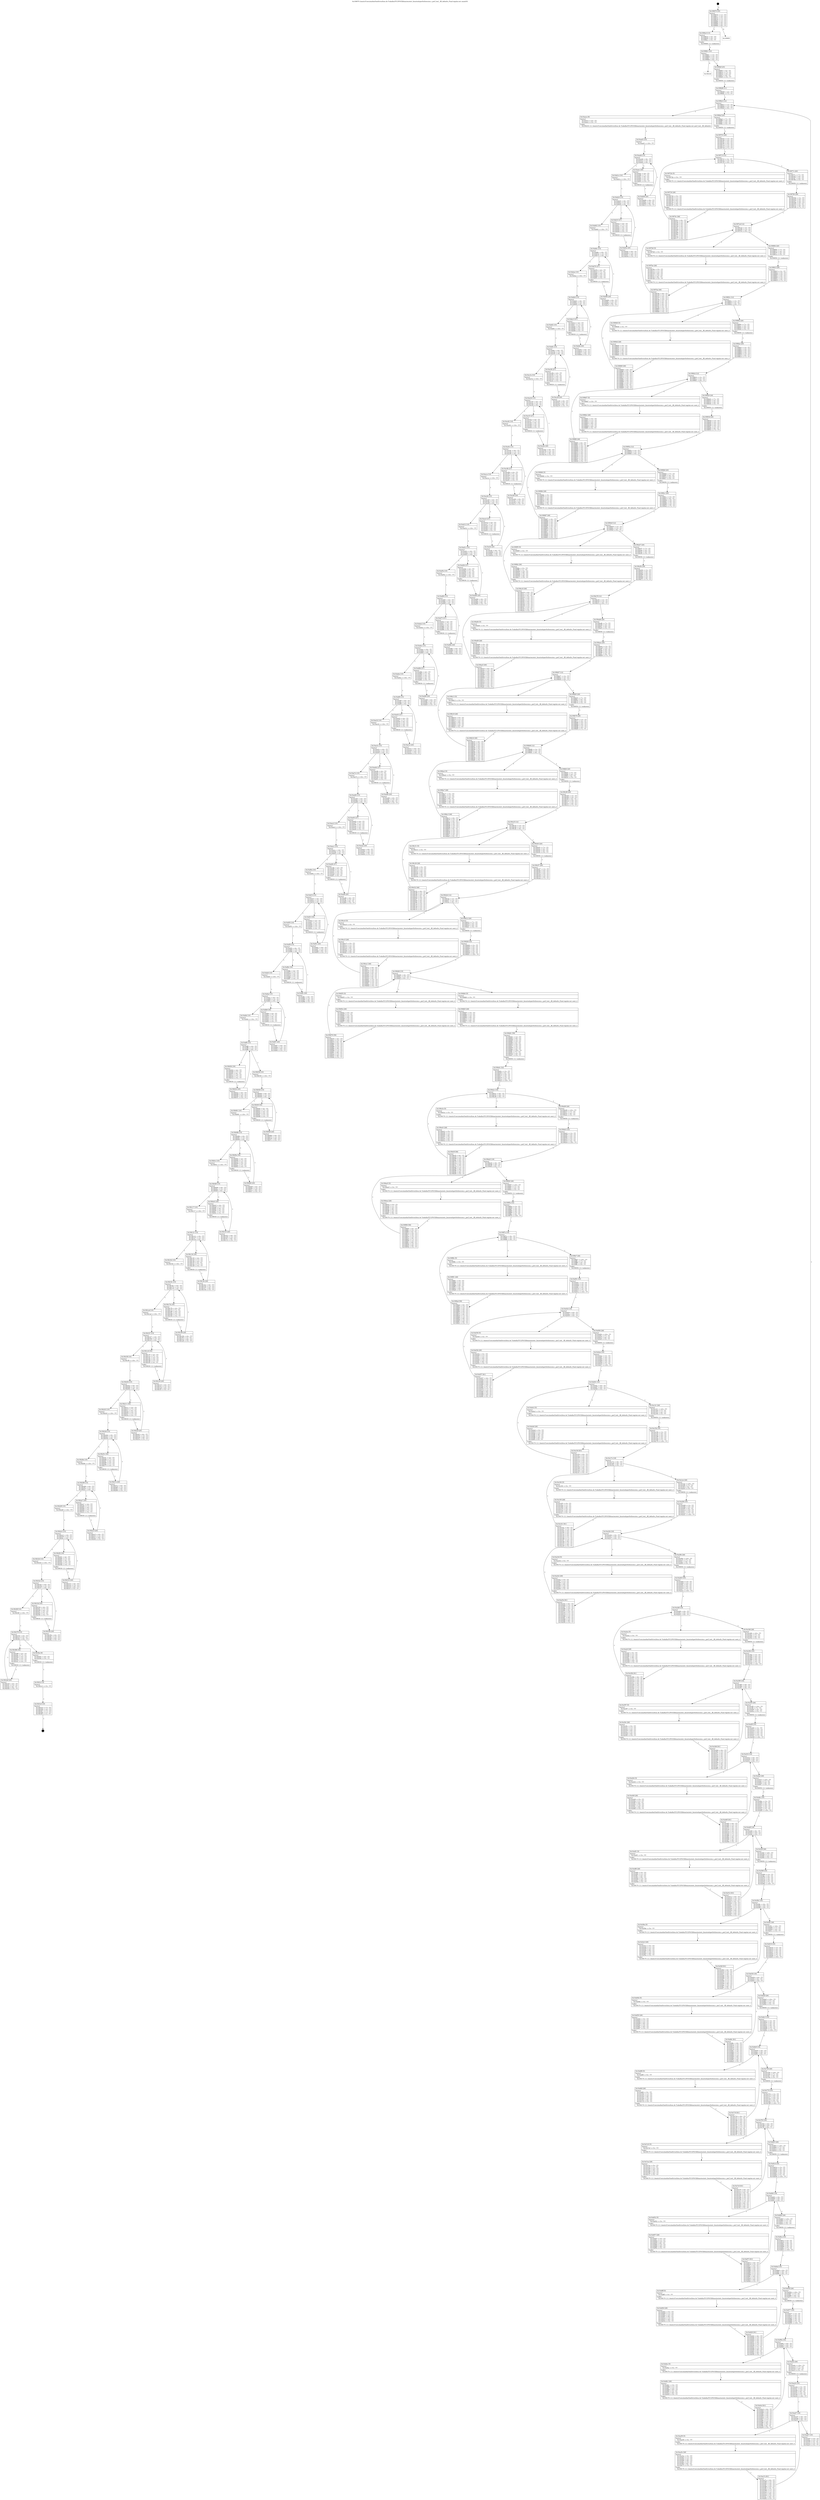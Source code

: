 digraph "0x109670" {
  label = "0x109670 (/mnt/c/Users/mathe/OneDrive/Área de Trabalho/TCC/POCII/binaries/extr_linuxtoolsperfutilsession.c_perf_tool__fill_defaults_Final-regular.out::main(0))"
  labelloc = "t"
  node[shape=record]

  Entry [label="",width=0.3,height=0.3,shape=circle,fillcolor=black,style=filled]
  "0x109670" [label="{
     0x109670 [35]\l
     | [instrs]\l
     &nbsp;&nbsp;0x109670 \<+1\>: ???\l
     &nbsp;&nbsp;0x109671 \<+3\>: ???\l
     &nbsp;&nbsp;0x109674 \<+7\>: ???\l
     &nbsp;&nbsp;0x10967b \<+7\>: ???\l
     &nbsp;&nbsp;0x109682 \<+3\>: ???\l
     &nbsp;&nbsp;0x109685 \<+4\>: ???\l
     &nbsp;&nbsp;0x109689 \<+4\>: ???\l
     &nbsp;&nbsp;0x10968d \<+6\>: ???\l
  }"]
  "0x1096a4" [label="{
     0x1096a4 [13]\l
     | [instrs]\l
     &nbsp;&nbsp;0x1096a4 \<+4\>: ???\l
     &nbsp;&nbsp;0x1096a8 \<+4\>: ???\l
     &nbsp;&nbsp;0x1096ac \<+5\>: ???\l
     | [calls]\l
     &nbsp;&nbsp;0x109060 \{1\} (unknown)\l
  }"]
  "0x109693" [label="{
     0x109693\l
  }", style=dashed]
  "0x1096b1" [label="{
     0x1096b1 [14]\l
     | [instrs]\l
     &nbsp;&nbsp;0x1096b1 \<+3\>: ???\l
     &nbsp;&nbsp;0x1096b4 \<+3\>: ???\l
     &nbsp;&nbsp;0x1096b7 \<+2\>: ???\l
     &nbsp;&nbsp;0x1096b9 \<+6\>: ???\l
  }"]
  "0x10b3c8" [label="{
     0x10b3c8\l
  }", style=dashed]
  "0x1096bf" [label="{
     0x1096bf [25]\l
     | [instrs]\l
     &nbsp;&nbsp;0x1096bf \<+5\>: ???\l
     &nbsp;&nbsp;0x1096c4 \<+7\>: ???\l
     &nbsp;&nbsp;0x1096cb \<+4\>: ???\l
     &nbsp;&nbsp;0x1096cf \<+4\>: ???\l
     &nbsp;&nbsp;0x1096d3 \<+5\>: ???\l
     | [calls]\l
     &nbsp;&nbsp;0x109050 \{1\} (unknown)\l
  }"]
  Exit [label="",width=0.3,height=0.3,shape=circle,fillcolor=black,style=filled,peripheries=2]
  "0x1096e3" [label="{
     0x1096e3 [12]\l
     | [instrs]\l
     &nbsp;&nbsp;0x1096e3 \<+3\>: ???\l
     &nbsp;&nbsp;0x1096e6 \<+3\>: ???\l
     &nbsp;&nbsp;0x1096e9 \<+6\>: ???\l
  }"]
  "0x10aaca" [label="{
     0x10aaca [9]\l
     | [instrs]\l
     &nbsp;&nbsp;0x10aaca \<+4\>: ???\l
     &nbsp;&nbsp;0x10aace \<+5\>: ???\l
     | [calls]\l
     &nbsp;&nbsp;0x109230 \{1\} (/mnt/c/Users/mathe/OneDrive/Área de Trabalho/TCC/POCII/binaries/extr_linuxtoolsperfutilsession.c_perf_tool__fill_defaults_Final-regular.out::perf_tool__fill_defaults)\l
  }"]
  "0x1096ef" [label="{
     0x1096ef [20]\l
     | [instrs]\l
     &nbsp;&nbsp;0x1096ef \<+7\>: ???\l
     &nbsp;&nbsp;0x1096f6 \<+4\>: ???\l
     &nbsp;&nbsp;0x1096fa \<+4\>: ???\l
     &nbsp;&nbsp;0x1096fe \<+5\>: ???\l
     | [calls]\l
     &nbsp;&nbsp;0x109050 \{1\} (unknown)\l
  }"]
  "0x10971f" [label="{
     0x10971f [12]\l
     | [instrs]\l
     &nbsp;&nbsp;0x10971f \<+3\>: ???\l
     &nbsp;&nbsp;0x109722 \<+3\>: ???\l
     &nbsp;&nbsp;0x109725 \<+6\>: ???\l
  }"]
  "0x10977c" [label="{
     0x10977c [20]\l
     | [instrs]\l
     &nbsp;&nbsp;0x10977c \<+7\>: ???\l
     &nbsp;&nbsp;0x109783 \<+4\>: ???\l
     &nbsp;&nbsp;0x109787 \<+4\>: ???\l
     &nbsp;&nbsp;0x10978b \<+5\>: ???\l
     | [calls]\l
     &nbsp;&nbsp;0x109050 \{1\} (unknown)\l
  }"]
  "0x10972b" [label="{
     0x10972b [5]\l
     | [instrs]\l
     &nbsp;&nbsp;0x10972b \<+5\>: ???\l
     | [calls]\l
     &nbsp;&nbsp;0x109170 \{1\} (/mnt/c/Users/mathe/OneDrive/Área de Trabalho/TCC/POCII/binaries/extr_linuxtoolsperfutilsession.c_perf_tool__fill_defaults_Final-regular.out::next_i)\l
  }"]
  "0x109730" [label="{
     0x109730 [28]\l
     | [instrs]\l
     &nbsp;&nbsp;0x109730 \<+5\>: ???\l
     &nbsp;&nbsp;0x109735 \<+1\>: ???\l
     &nbsp;&nbsp;0x109736 \<+2\>: ???\l
     &nbsp;&nbsp;0x109738 \<+6\>: ???\l
     &nbsp;&nbsp;0x10973e \<+3\>: ???\l
     &nbsp;&nbsp;0x109741 \<+6\>: ???\l
     &nbsp;&nbsp;0x109747 \<+5\>: ???\l
     | [calls]\l
     &nbsp;&nbsp;0x109170 \{1\} (/mnt/c/Users/mathe/OneDrive/Área de Trabalho/TCC/POCII/binaries/extr_linuxtoolsperfutilsession.c_perf_tool__fill_defaults_Final-regular.out::next_i)\l
  }"]
  "0x10974c" [label="{
     0x10974c [48]\l
     | [instrs]\l
     &nbsp;&nbsp;0x10974c \<+6\>: ???\l
     &nbsp;&nbsp;0x109752 \<+3\>: ???\l
     &nbsp;&nbsp;0x109755 \<+4\>: ???\l
     &nbsp;&nbsp;0x109759 \<+4\>: ???\l
     &nbsp;&nbsp;0x10975d \<+4\>: ???\l
     &nbsp;&nbsp;0x109761 \<+3\>: ???\l
     &nbsp;&nbsp;0x109764 \<+3\>: ???\l
     &nbsp;&nbsp;0x109767 \<+4\>: ???\l
     &nbsp;&nbsp;0x10976b \<+3\>: ???\l
     &nbsp;&nbsp;0x10976e \<+3\>: ???\l
     &nbsp;&nbsp;0x109771 \<+3\>: ???\l
     &nbsp;&nbsp;0x109774 \<+3\>: ???\l
     &nbsp;&nbsp;0x109777 \<+5\>: ???\l
  }"]
  "0x109703" [label="{
     0x109703 [28]\l
     | [instrs]\l
     &nbsp;&nbsp;0x109703 \<+3\>: ???\l
     &nbsp;&nbsp;0x109706 \<+4\>: ???\l
     &nbsp;&nbsp;0x10970a \<+4\>: ???\l
     &nbsp;&nbsp;0x10970e \<+4\>: ???\l
     &nbsp;&nbsp;0x109712 \<+3\>: ???\l
     &nbsp;&nbsp;0x109715 \<+3\>: ???\l
     &nbsp;&nbsp;0x109718 \<+7\>: ???\l
  }"]
  "0x1097ad" [label="{
     0x1097ad [12]\l
     | [instrs]\l
     &nbsp;&nbsp;0x1097ad \<+3\>: ???\l
     &nbsp;&nbsp;0x1097b0 \<+3\>: ???\l
     &nbsp;&nbsp;0x1097b3 \<+6\>: ???\l
  }"]
  "0x10980b" [label="{
     0x10980b [20]\l
     | [instrs]\l
     &nbsp;&nbsp;0x10980b \<+7\>: ???\l
     &nbsp;&nbsp;0x109812 \<+4\>: ???\l
     &nbsp;&nbsp;0x109816 \<+4\>: ???\l
     &nbsp;&nbsp;0x10981a \<+5\>: ???\l
     | [calls]\l
     &nbsp;&nbsp;0x109050 \{1\} (unknown)\l
  }"]
  "0x1097b9" [label="{
     0x1097b9 [5]\l
     | [instrs]\l
     &nbsp;&nbsp;0x1097b9 \<+5\>: ???\l
     | [calls]\l
     &nbsp;&nbsp;0x109170 \{1\} (/mnt/c/Users/mathe/OneDrive/Área de Trabalho/TCC/POCII/binaries/extr_linuxtoolsperfutilsession.c_perf_tool__fill_defaults_Final-regular.out::next_i)\l
  }"]
  "0x1097be" [label="{
     0x1097be [28]\l
     | [instrs]\l
     &nbsp;&nbsp;0x1097be \<+5\>: ???\l
     &nbsp;&nbsp;0x1097c3 \<+1\>: ???\l
     &nbsp;&nbsp;0x1097c4 \<+2\>: ???\l
     &nbsp;&nbsp;0x1097c6 \<+6\>: ???\l
     &nbsp;&nbsp;0x1097cc \<+3\>: ???\l
     &nbsp;&nbsp;0x1097cf \<+6\>: ???\l
     &nbsp;&nbsp;0x1097d5 \<+5\>: ???\l
     | [calls]\l
     &nbsp;&nbsp;0x109170 \{1\} (/mnt/c/Users/mathe/OneDrive/Área de Trabalho/TCC/POCII/binaries/extr_linuxtoolsperfutilsession.c_perf_tool__fill_defaults_Final-regular.out::next_i)\l
  }"]
  "0x1097da" [label="{
     0x1097da [49]\l
     | [instrs]\l
     &nbsp;&nbsp;0x1097da \<+6\>: ???\l
     &nbsp;&nbsp;0x1097e0 \<+3\>: ???\l
     &nbsp;&nbsp;0x1097e3 \<+4\>: ???\l
     &nbsp;&nbsp;0x1097e7 \<+4\>: ???\l
     &nbsp;&nbsp;0x1097eb \<+4\>: ???\l
     &nbsp;&nbsp;0x1097ef \<+3\>: ???\l
     &nbsp;&nbsp;0x1097f2 \<+4\>: ???\l
     &nbsp;&nbsp;0x1097f6 \<+4\>: ???\l
     &nbsp;&nbsp;0x1097fa \<+3\>: ???\l
     &nbsp;&nbsp;0x1097fd \<+3\>: ???\l
     &nbsp;&nbsp;0x109800 \<+3\>: ???\l
     &nbsp;&nbsp;0x109803 \<+3\>: ???\l
     &nbsp;&nbsp;0x109806 \<+5\>: ???\l
  }"]
  "0x109790" [label="{
     0x109790 [29]\l
     | [instrs]\l
     &nbsp;&nbsp;0x109790 \<+3\>: ???\l
     &nbsp;&nbsp;0x109793 \<+4\>: ???\l
     &nbsp;&nbsp;0x109797 \<+4\>: ???\l
     &nbsp;&nbsp;0x10979b \<+4\>: ???\l
     &nbsp;&nbsp;0x10979f \<+3\>: ???\l
     &nbsp;&nbsp;0x1097a2 \<+4\>: ???\l
     &nbsp;&nbsp;0x1097a6 \<+7\>: ???\l
  }"]
  "0x10983c" [label="{
     0x10983c [12]\l
     | [instrs]\l
     &nbsp;&nbsp;0x10983c \<+3\>: ???\l
     &nbsp;&nbsp;0x10983f \<+3\>: ???\l
     &nbsp;&nbsp;0x109842 \<+6\>: ???\l
  }"]
  "0x10989a" [label="{
     0x10989a [20]\l
     | [instrs]\l
     &nbsp;&nbsp;0x10989a \<+7\>: ???\l
     &nbsp;&nbsp;0x1098a1 \<+4\>: ???\l
     &nbsp;&nbsp;0x1098a5 \<+4\>: ???\l
     &nbsp;&nbsp;0x1098a9 \<+5\>: ???\l
     | [calls]\l
     &nbsp;&nbsp;0x109050 \{1\} (unknown)\l
  }"]
  "0x109848" [label="{
     0x109848 [5]\l
     | [instrs]\l
     &nbsp;&nbsp;0x109848 \<+5\>: ???\l
     | [calls]\l
     &nbsp;&nbsp;0x109170 \{1\} (/mnt/c/Users/mathe/OneDrive/Área de Trabalho/TCC/POCII/binaries/extr_linuxtoolsperfutilsession.c_perf_tool__fill_defaults_Final-regular.out::next_i)\l
  }"]
  "0x10984d" [label="{
     0x10984d [28]\l
     | [instrs]\l
     &nbsp;&nbsp;0x10984d \<+5\>: ???\l
     &nbsp;&nbsp;0x109852 \<+1\>: ???\l
     &nbsp;&nbsp;0x109853 \<+2\>: ???\l
     &nbsp;&nbsp;0x109855 \<+6\>: ???\l
     &nbsp;&nbsp;0x10985b \<+3\>: ???\l
     &nbsp;&nbsp;0x10985e \<+6\>: ???\l
     &nbsp;&nbsp;0x109864 \<+5\>: ???\l
     | [calls]\l
     &nbsp;&nbsp;0x109170 \{1\} (/mnt/c/Users/mathe/OneDrive/Área de Trabalho/TCC/POCII/binaries/extr_linuxtoolsperfutilsession.c_perf_tool__fill_defaults_Final-regular.out::next_i)\l
  }"]
  "0x109869" [label="{
     0x109869 [49]\l
     | [instrs]\l
     &nbsp;&nbsp;0x109869 \<+6\>: ???\l
     &nbsp;&nbsp;0x10986f \<+3\>: ???\l
     &nbsp;&nbsp;0x109872 \<+4\>: ???\l
     &nbsp;&nbsp;0x109876 \<+4\>: ???\l
     &nbsp;&nbsp;0x10987a \<+4\>: ???\l
     &nbsp;&nbsp;0x10987e \<+3\>: ???\l
     &nbsp;&nbsp;0x109881 \<+4\>: ???\l
     &nbsp;&nbsp;0x109885 \<+4\>: ???\l
     &nbsp;&nbsp;0x109889 \<+3\>: ???\l
     &nbsp;&nbsp;0x10988c \<+3\>: ???\l
     &nbsp;&nbsp;0x10988f \<+3\>: ???\l
     &nbsp;&nbsp;0x109892 \<+3\>: ???\l
     &nbsp;&nbsp;0x109895 \<+5\>: ???\l
  }"]
  "0x10981f" [label="{
     0x10981f [29]\l
     | [instrs]\l
     &nbsp;&nbsp;0x10981f \<+3\>: ???\l
     &nbsp;&nbsp;0x109822 \<+4\>: ???\l
     &nbsp;&nbsp;0x109826 \<+4\>: ???\l
     &nbsp;&nbsp;0x10982a \<+4\>: ???\l
     &nbsp;&nbsp;0x10982e \<+3\>: ???\l
     &nbsp;&nbsp;0x109831 \<+4\>: ???\l
     &nbsp;&nbsp;0x109835 \<+7\>: ???\l
  }"]
  "0x1098cb" [label="{
     0x1098cb [12]\l
     | [instrs]\l
     &nbsp;&nbsp;0x1098cb \<+3\>: ???\l
     &nbsp;&nbsp;0x1098ce \<+3\>: ???\l
     &nbsp;&nbsp;0x1098d1 \<+6\>: ???\l
  }"]
  "0x109929" [label="{
     0x109929 [20]\l
     | [instrs]\l
     &nbsp;&nbsp;0x109929 \<+7\>: ???\l
     &nbsp;&nbsp;0x109930 \<+4\>: ???\l
     &nbsp;&nbsp;0x109934 \<+4\>: ???\l
     &nbsp;&nbsp;0x109938 \<+5\>: ???\l
     | [calls]\l
     &nbsp;&nbsp;0x109050 \{1\} (unknown)\l
  }"]
  "0x1098d7" [label="{
     0x1098d7 [5]\l
     | [instrs]\l
     &nbsp;&nbsp;0x1098d7 \<+5\>: ???\l
     | [calls]\l
     &nbsp;&nbsp;0x109170 \{1\} (/mnt/c/Users/mathe/OneDrive/Área de Trabalho/TCC/POCII/binaries/extr_linuxtoolsperfutilsession.c_perf_tool__fill_defaults_Final-regular.out::next_i)\l
  }"]
  "0x1098dc" [label="{
     0x1098dc [28]\l
     | [instrs]\l
     &nbsp;&nbsp;0x1098dc \<+5\>: ???\l
     &nbsp;&nbsp;0x1098e1 \<+1\>: ???\l
     &nbsp;&nbsp;0x1098e2 \<+2\>: ???\l
     &nbsp;&nbsp;0x1098e4 \<+6\>: ???\l
     &nbsp;&nbsp;0x1098ea \<+3\>: ???\l
     &nbsp;&nbsp;0x1098ed \<+6\>: ???\l
     &nbsp;&nbsp;0x1098f3 \<+5\>: ???\l
     | [calls]\l
     &nbsp;&nbsp;0x109170 \{1\} (/mnt/c/Users/mathe/OneDrive/Área de Trabalho/TCC/POCII/binaries/extr_linuxtoolsperfutilsession.c_perf_tool__fill_defaults_Final-regular.out::next_i)\l
  }"]
  "0x1098f8" [label="{
     0x1098f8 [49]\l
     | [instrs]\l
     &nbsp;&nbsp;0x1098f8 \<+6\>: ???\l
     &nbsp;&nbsp;0x1098fe \<+3\>: ???\l
     &nbsp;&nbsp;0x109901 \<+4\>: ???\l
     &nbsp;&nbsp;0x109905 \<+4\>: ???\l
     &nbsp;&nbsp;0x109909 \<+4\>: ???\l
     &nbsp;&nbsp;0x10990d \<+3\>: ???\l
     &nbsp;&nbsp;0x109910 \<+4\>: ???\l
     &nbsp;&nbsp;0x109914 \<+4\>: ???\l
     &nbsp;&nbsp;0x109918 \<+3\>: ???\l
     &nbsp;&nbsp;0x10991b \<+3\>: ???\l
     &nbsp;&nbsp;0x10991e \<+3\>: ???\l
     &nbsp;&nbsp;0x109921 \<+3\>: ???\l
     &nbsp;&nbsp;0x109924 \<+5\>: ???\l
  }"]
  "0x1098ae" [label="{
     0x1098ae [29]\l
     | [instrs]\l
     &nbsp;&nbsp;0x1098ae \<+3\>: ???\l
     &nbsp;&nbsp;0x1098b1 \<+4\>: ???\l
     &nbsp;&nbsp;0x1098b5 \<+4\>: ???\l
     &nbsp;&nbsp;0x1098b9 \<+4\>: ???\l
     &nbsp;&nbsp;0x1098bd \<+3\>: ???\l
     &nbsp;&nbsp;0x1098c0 \<+4\>: ???\l
     &nbsp;&nbsp;0x1098c4 \<+7\>: ???\l
  }"]
  "0x10995a" [label="{
     0x10995a [12]\l
     | [instrs]\l
     &nbsp;&nbsp;0x10995a \<+3\>: ???\l
     &nbsp;&nbsp;0x10995d \<+3\>: ???\l
     &nbsp;&nbsp;0x109960 \<+6\>: ???\l
  }"]
  "0x1099b8" [label="{
     0x1099b8 [20]\l
     | [instrs]\l
     &nbsp;&nbsp;0x1099b8 \<+7\>: ???\l
     &nbsp;&nbsp;0x1099bf \<+4\>: ???\l
     &nbsp;&nbsp;0x1099c3 \<+4\>: ???\l
     &nbsp;&nbsp;0x1099c7 \<+5\>: ???\l
     | [calls]\l
     &nbsp;&nbsp;0x109050 \{1\} (unknown)\l
  }"]
  "0x109966" [label="{
     0x109966 [5]\l
     | [instrs]\l
     &nbsp;&nbsp;0x109966 \<+5\>: ???\l
     | [calls]\l
     &nbsp;&nbsp;0x109170 \{1\} (/mnt/c/Users/mathe/OneDrive/Área de Trabalho/TCC/POCII/binaries/extr_linuxtoolsperfutilsession.c_perf_tool__fill_defaults_Final-regular.out::next_i)\l
  }"]
  "0x10996b" [label="{
     0x10996b [28]\l
     | [instrs]\l
     &nbsp;&nbsp;0x10996b \<+5\>: ???\l
     &nbsp;&nbsp;0x109970 \<+1\>: ???\l
     &nbsp;&nbsp;0x109971 \<+2\>: ???\l
     &nbsp;&nbsp;0x109973 \<+6\>: ???\l
     &nbsp;&nbsp;0x109979 \<+3\>: ???\l
     &nbsp;&nbsp;0x10997c \<+6\>: ???\l
     &nbsp;&nbsp;0x109982 \<+5\>: ???\l
     | [calls]\l
     &nbsp;&nbsp;0x109170 \{1\} (/mnt/c/Users/mathe/OneDrive/Área de Trabalho/TCC/POCII/binaries/extr_linuxtoolsperfutilsession.c_perf_tool__fill_defaults_Final-regular.out::next_i)\l
  }"]
  "0x109987" [label="{
     0x109987 [49]\l
     | [instrs]\l
     &nbsp;&nbsp;0x109987 \<+6\>: ???\l
     &nbsp;&nbsp;0x10998d \<+3\>: ???\l
     &nbsp;&nbsp;0x109990 \<+4\>: ???\l
     &nbsp;&nbsp;0x109994 \<+4\>: ???\l
     &nbsp;&nbsp;0x109998 \<+4\>: ???\l
     &nbsp;&nbsp;0x10999c \<+3\>: ???\l
     &nbsp;&nbsp;0x10999f \<+4\>: ???\l
     &nbsp;&nbsp;0x1099a3 \<+4\>: ???\l
     &nbsp;&nbsp;0x1099a7 \<+3\>: ???\l
     &nbsp;&nbsp;0x1099aa \<+3\>: ???\l
     &nbsp;&nbsp;0x1099ad \<+3\>: ???\l
     &nbsp;&nbsp;0x1099b0 \<+3\>: ???\l
     &nbsp;&nbsp;0x1099b3 \<+5\>: ???\l
  }"]
  "0x10993d" [label="{
     0x10993d [29]\l
     | [instrs]\l
     &nbsp;&nbsp;0x10993d \<+3\>: ???\l
     &nbsp;&nbsp;0x109940 \<+4\>: ???\l
     &nbsp;&nbsp;0x109944 \<+4\>: ???\l
     &nbsp;&nbsp;0x109948 \<+4\>: ???\l
     &nbsp;&nbsp;0x10994c \<+3\>: ???\l
     &nbsp;&nbsp;0x10994f \<+4\>: ???\l
     &nbsp;&nbsp;0x109953 \<+7\>: ???\l
  }"]
  "0x1099e9" [label="{
     0x1099e9 [12]\l
     | [instrs]\l
     &nbsp;&nbsp;0x1099e9 \<+3\>: ???\l
     &nbsp;&nbsp;0x1099ec \<+3\>: ???\l
     &nbsp;&nbsp;0x1099ef \<+6\>: ???\l
  }"]
  "0x109a47" [label="{
     0x109a47 [20]\l
     | [instrs]\l
     &nbsp;&nbsp;0x109a47 \<+7\>: ???\l
     &nbsp;&nbsp;0x109a4e \<+4\>: ???\l
     &nbsp;&nbsp;0x109a52 \<+4\>: ???\l
     &nbsp;&nbsp;0x109a56 \<+5\>: ???\l
     | [calls]\l
     &nbsp;&nbsp;0x109050 \{1\} (unknown)\l
  }"]
  "0x1099f5" [label="{
     0x1099f5 [5]\l
     | [instrs]\l
     &nbsp;&nbsp;0x1099f5 \<+5\>: ???\l
     | [calls]\l
     &nbsp;&nbsp;0x109170 \{1\} (/mnt/c/Users/mathe/OneDrive/Área de Trabalho/TCC/POCII/binaries/extr_linuxtoolsperfutilsession.c_perf_tool__fill_defaults_Final-regular.out::next_i)\l
  }"]
  "0x1099fa" [label="{
     0x1099fa [28]\l
     | [instrs]\l
     &nbsp;&nbsp;0x1099fa \<+5\>: ???\l
     &nbsp;&nbsp;0x1099ff \<+1\>: ???\l
     &nbsp;&nbsp;0x109a00 \<+2\>: ???\l
     &nbsp;&nbsp;0x109a02 \<+6\>: ???\l
     &nbsp;&nbsp;0x109a08 \<+3\>: ???\l
     &nbsp;&nbsp;0x109a0b \<+6\>: ???\l
     &nbsp;&nbsp;0x109a11 \<+5\>: ???\l
     | [calls]\l
     &nbsp;&nbsp;0x109170 \{1\} (/mnt/c/Users/mathe/OneDrive/Área de Trabalho/TCC/POCII/binaries/extr_linuxtoolsperfutilsession.c_perf_tool__fill_defaults_Final-regular.out::next_i)\l
  }"]
  "0x109a16" [label="{
     0x109a16 [49]\l
     | [instrs]\l
     &nbsp;&nbsp;0x109a16 \<+6\>: ???\l
     &nbsp;&nbsp;0x109a1c \<+3\>: ???\l
     &nbsp;&nbsp;0x109a1f \<+4\>: ???\l
     &nbsp;&nbsp;0x109a23 \<+4\>: ???\l
     &nbsp;&nbsp;0x109a27 \<+4\>: ???\l
     &nbsp;&nbsp;0x109a2b \<+3\>: ???\l
     &nbsp;&nbsp;0x109a2e \<+4\>: ???\l
     &nbsp;&nbsp;0x109a32 \<+4\>: ???\l
     &nbsp;&nbsp;0x109a36 \<+3\>: ???\l
     &nbsp;&nbsp;0x109a39 \<+3\>: ???\l
     &nbsp;&nbsp;0x109a3c \<+3\>: ???\l
     &nbsp;&nbsp;0x109a3f \<+3\>: ???\l
     &nbsp;&nbsp;0x109a42 \<+5\>: ???\l
  }"]
  "0x1099cc" [label="{
     0x1099cc [29]\l
     | [instrs]\l
     &nbsp;&nbsp;0x1099cc \<+3\>: ???\l
     &nbsp;&nbsp;0x1099cf \<+4\>: ???\l
     &nbsp;&nbsp;0x1099d3 \<+4\>: ???\l
     &nbsp;&nbsp;0x1099d7 \<+4\>: ???\l
     &nbsp;&nbsp;0x1099db \<+3\>: ???\l
     &nbsp;&nbsp;0x1099de \<+4\>: ???\l
     &nbsp;&nbsp;0x1099e2 \<+7\>: ???\l
  }"]
  "0x109a78" [label="{
     0x109a78 [12]\l
     | [instrs]\l
     &nbsp;&nbsp;0x109a78 \<+3\>: ???\l
     &nbsp;&nbsp;0x109a7b \<+3\>: ???\l
     &nbsp;&nbsp;0x109a7e \<+6\>: ???\l
  }"]
  "0x109ad6" [label="{
     0x109ad6 [20]\l
     | [instrs]\l
     &nbsp;&nbsp;0x109ad6 \<+7\>: ???\l
     &nbsp;&nbsp;0x109add \<+4\>: ???\l
     &nbsp;&nbsp;0x109ae1 \<+4\>: ???\l
     &nbsp;&nbsp;0x109ae5 \<+5\>: ???\l
     | [calls]\l
     &nbsp;&nbsp;0x109050 \{1\} (unknown)\l
  }"]
  "0x109a84" [label="{
     0x109a84 [5]\l
     | [instrs]\l
     &nbsp;&nbsp;0x109a84 \<+5\>: ???\l
     | [calls]\l
     &nbsp;&nbsp;0x109170 \{1\} (/mnt/c/Users/mathe/OneDrive/Área de Trabalho/TCC/POCII/binaries/extr_linuxtoolsperfutilsession.c_perf_tool__fill_defaults_Final-regular.out::next_i)\l
  }"]
  "0x109a89" [label="{
     0x109a89 [28]\l
     | [instrs]\l
     &nbsp;&nbsp;0x109a89 \<+5\>: ???\l
     &nbsp;&nbsp;0x109a8e \<+1\>: ???\l
     &nbsp;&nbsp;0x109a8f \<+2\>: ???\l
     &nbsp;&nbsp;0x109a91 \<+6\>: ???\l
     &nbsp;&nbsp;0x109a97 \<+3\>: ???\l
     &nbsp;&nbsp;0x109a9a \<+6\>: ???\l
     &nbsp;&nbsp;0x109aa0 \<+5\>: ???\l
     | [calls]\l
     &nbsp;&nbsp;0x109170 \{1\} (/mnt/c/Users/mathe/OneDrive/Área de Trabalho/TCC/POCII/binaries/extr_linuxtoolsperfutilsession.c_perf_tool__fill_defaults_Final-regular.out::next_i)\l
  }"]
  "0x109aa5" [label="{
     0x109aa5 [49]\l
     | [instrs]\l
     &nbsp;&nbsp;0x109aa5 \<+6\>: ???\l
     &nbsp;&nbsp;0x109aab \<+3\>: ???\l
     &nbsp;&nbsp;0x109aae \<+4\>: ???\l
     &nbsp;&nbsp;0x109ab2 \<+4\>: ???\l
     &nbsp;&nbsp;0x109ab6 \<+4\>: ???\l
     &nbsp;&nbsp;0x109aba \<+3\>: ???\l
     &nbsp;&nbsp;0x109abd \<+4\>: ???\l
     &nbsp;&nbsp;0x109ac1 \<+4\>: ???\l
     &nbsp;&nbsp;0x109ac5 \<+3\>: ???\l
     &nbsp;&nbsp;0x109ac8 \<+3\>: ???\l
     &nbsp;&nbsp;0x109acb \<+3\>: ???\l
     &nbsp;&nbsp;0x109ace \<+3\>: ???\l
     &nbsp;&nbsp;0x109ad1 \<+5\>: ???\l
  }"]
  "0x109a5b" [label="{
     0x109a5b [29]\l
     | [instrs]\l
     &nbsp;&nbsp;0x109a5b \<+3\>: ???\l
     &nbsp;&nbsp;0x109a5e \<+4\>: ???\l
     &nbsp;&nbsp;0x109a62 \<+4\>: ???\l
     &nbsp;&nbsp;0x109a66 \<+4\>: ???\l
     &nbsp;&nbsp;0x109a6a \<+3\>: ???\l
     &nbsp;&nbsp;0x109a6d \<+4\>: ???\l
     &nbsp;&nbsp;0x109a71 \<+7\>: ???\l
  }"]
  "0x109b07" [label="{
     0x109b07 [12]\l
     | [instrs]\l
     &nbsp;&nbsp;0x109b07 \<+3\>: ???\l
     &nbsp;&nbsp;0x109b0a \<+3\>: ???\l
     &nbsp;&nbsp;0x109b0d \<+6\>: ???\l
  }"]
  "0x109b65" [label="{
     0x109b65 [20]\l
     | [instrs]\l
     &nbsp;&nbsp;0x109b65 \<+7\>: ???\l
     &nbsp;&nbsp;0x109b6c \<+4\>: ???\l
     &nbsp;&nbsp;0x109b70 \<+4\>: ???\l
     &nbsp;&nbsp;0x109b74 \<+5\>: ???\l
     | [calls]\l
     &nbsp;&nbsp;0x109050 \{1\} (unknown)\l
  }"]
  "0x109b13" [label="{
     0x109b13 [5]\l
     | [instrs]\l
     &nbsp;&nbsp;0x109b13 \<+5\>: ???\l
     | [calls]\l
     &nbsp;&nbsp;0x109170 \{1\} (/mnt/c/Users/mathe/OneDrive/Área de Trabalho/TCC/POCII/binaries/extr_linuxtoolsperfutilsession.c_perf_tool__fill_defaults_Final-regular.out::next_i)\l
  }"]
  "0x109b18" [label="{
     0x109b18 [28]\l
     | [instrs]\l
     &nbsp;&nbsp;0x109b18 \<+5\>: ???\l
     &nbsp;&nbsp;0x109b1d \<+1\>: ???\l
     &nbsp;&nbsp;0x109b1e \<+2\>: ???\l
     &nbsp;&nbsp;0x109b20 \<+6\>: ???\l
     &nbsp;&nbsp;0x109b26 \<+3\>: ???\l
     &nbsp;&nbsp;0x109b29 \<+6\>: ???\l
     &nbsp;&nbsp;0x109b2f \<+5\>: ???\l
     | [calls]\l
     &nbsp;&nbsp;0x109170 \{1\} (/mnt/c/Users/mathe/OneDrive/Área de Trabalho/TCC/POCII/binaries/extr_linuxtoolsperfutilsession.c_perf_tool__fill_defaults_Final-regular.out::next_i)\l
  }"]
  "0x109b34" [label="{
     0x109b34 [49]\l
     | [instrs]\l
     &nbsp;&nbsp;0x109b34 \<+6\>: ???\l
     &nbsp;&nbsp;0x109b3a \<+3\>: ???\l
     &nbsp;&nbsp;0x109b3d \<+4\>: ???\l
     &nbsp;&nbsp;0x109b41 \<+4\>: ???\l
     &nbsp;&nbsp;0x109b45 \<+4\>: ???\l
     &nbsp;&nbsp;0x109b49 \<+3\>: ???\l
     &nbsp;&nbsp;0x109b4c \<+4\>: ???\l
     &nbsp;&nbsp;0x109b50 \<+4\>: ???\l
     &nbsp;&nbsp;0x109b54 \<+3\>: ???\l
     &nbsp;&nbsp;0x109b57 \<+3\>: ???\l
     &nbsp;&nbsp;0x109b5a \<+3\>: ???\l
     &nbsp;&nbsp;0x109b5d \<+3\>: ???\l
     &nbsp;&nbsp;0x109b60 \<+5\>: ???\l
  }"]
  "0x109aea" [label="{
     0x109aea [29]\l
     | [instrs]\l
     &nbsp;&nbsp;0x109aea \<+3\>: ???\l
     &nbsp;&nbsp;0x109aed \<+4\>: ???\l
     &nbsp;&nbsp;0x109af1 \<+4\>: ???\l
     &nbsp;&nbsp;0x109af5 \<+4\>: ???\l
     &nbsp;&nbsp;0x109af9 \<+3\>: ???\l
     &nbsp;&nbsp;0x109afc \<+4\>: ???\l
     &nbsp;&nbsp;0x109b00 \<+7\>: ???\l
  }"]
  "0x109b96" [label="{
     0x109b96 [12]\l
     | [instrs]\l
     &nbsp;&nbsp;0x109b96 \<+3\>: ???\l
     &nbsp;&nbsp;0x109b99 \<+3\>: ???\l
     &nbsp;&nbsp;0x109b9c \<+6\>: ???\l
  }"]
  "0x109bf4" [label="{
     0x109bf4 [20]\l
     | [instrs]\l
     &nbsp;&nbsp;0x109bf4 \<+7\>: ???\l
     &nbsp;&nbsp;0x109bfb \<+4\>: ???\l
     &nbsp;&nbsp;0x109bff \<+4\>: ???\l
     &nbsp;&nbsp;0x109c03 \<+5\>: ???\l
     | [calls]\l
     &nbsp;&nbsp;0x109050 \{1\} (unknown)\l
  }"]
  "0x109ba2" [label="{
     0x109ba2 [5]\l
     | [instrs]\l
     &nbsp;&nbsp;0x109ba2 \<+5\>: ???\l
     | [calls]\l
     &nbsp;&nbsp;0x109170 \{1\} (/mnt/c/Users/mathe/OneDrive/Área de Trabalho/TCC/POCII/binaries/extr_linuxtoolsperfutilsession.c_perf_tool__fill_defaults_Final-regular.out::next_i)\l
  }"]
  "0x109ba7" [label="{
     0x109ba7 [28]\l
     | [instrs]\l
     &nbsp;&nbsp;0x109ba7 \<+5\>: ???\l
     &nbsp;&nbsp;0x109bac \<+1\>: ???\l
     &nbsp;&nbsp;0x109bad \<+2\>: ???\l
     &nbsp;&nbsp;0x109baf \<+6\>: ???\l
     &nbsp;&nbsp;0x109bb5 \<+3\>: ???\l
     &nbsp;&nbsp;0x109bb8 \<+6\>: ???\l
     &nbsp;&nbsp;0x109bbe \<+5\>: ???\l
     | [calls]\l
     &nbsp;&nbsp;0x109170 \{1\} (/mnt/c/Users/mathe/OneDrive/Área de Trabalho/TCC/POCII/binaries/extr_linuxtoolsperfutilsession.c_perf_tool__fill_defaults_Final-regular.out::next_i)\l
  }"]
  "0x109bc3" [label="{
     0x109bc3 [49]\l
     | [instrs]\l
     &nbsp;&nbsp;0x109bc3 \<+6\>: ???\l
     &nbsp;&nbsp;0x109bc9 \<+3\>: ???\l
     &nbsp;&nbsp;0x109bcc \<+4\>: ???\l
     &nbsp;&nbsp;0x109bd0 \<+4\>: ???\l
     &nbsp;&nbsp;0x109bd4 \<+4\>: ???\l
     &nbsp;&nbsp;0x109bd8 \<+3\>: ???\l
     &nbsp;&nbsp;0x109bdb \<+4\>: ???\l
     &nbsp;&nbsp;0x109bdf \<+4\>: ???\l
     &nbsp;&nbsp;0x109be3 \<+3\>: ???\l
     &nbsp;&nbsp;0x109be6 \<+3\>: ???\l
     &nbsp;&nbsp;0x109be9 \<+3\>: ???\l
     &nbsp;&nbsp;0x109bec \<+3\>: ???\l
     &nbsp;&nbsp;0x109bef \<+5\>: ???\l
  }"]
  "0x109b79" [label="{
     0x109b79 [29]\l
     | [instrs]\l
     &nbsp;&nbsp;0x109b79 \<+3\>: ???\l
     &nbsp;&nbsp;0x109b7c \<+4\>: ???\l
     &nbsp;&nbsp;0x109b80 \<+4\>: ???\l
     &nbsp;&nbsp;0x109b84 \<+4\>: ???\l
     &nbsp;&nbsp;0x109b88 \<+3\>: ???\l
     &nbsp;&nbsp;0x109b8b \<+4\>: ???\l
     &nbsp;&nbsp;0x109b8f \<+7\>: ???\l
  }"]
  "0x109c25" [label="{
     0x109c25 [12]\l
     | [instrs]\l
     &nbsp;&nbsp;0x109c25 \<+3\>: ???\l
     &nbsp;&nbsp;0x109c28 \<+3\>: ???\l
     &nbsp;&nbsp;0x109c2b \<+6\>: ???\l
  }"]
  "0x109c83" [label="{
     0x109c83 [20]\l
     | [instrs]\l
     &nbsp;&nbsp;0x109c83 \<+7\>: ???\l
     &nbsp;&nbsp;0x109c8a \<+4\>: ???\l
     &nbsp;&nbsp;0x109c8e \<+4\>: ???\l
     &nbsp;&nbsp;0x109c92 \<+5\>: ???\l
     | [calls]\l
     &nbsp;&nbsp;0x109050 \{1\} (unknown)\l
  }"]
  "0x109c31" [label="{
     0x109c31 [5]\l
     | [instrs]\l
     &nbsp;&nbsp;0x109c31 \<+5\>: ???\l
     | [calls]\l
     &nbsp;&nbsp;0x109170 \{1\} (/mnt/c/Users/mathe/OneDrive/Área de Trabalho/TCC/POCII/binaries/extr_linuxtoolsperfutilsession.c_perf_tool__fill_defaults_Final-regular.out::next_i)\l
  }"]
  "0x109c36" [label="{
     0x109c36 [28]\l
     | [instrs]\l
     &nbsp;&nbsp;0x109c36 \<+5\>: ???\l
     &nbsp;&nbsp;0x109c3b \<+1\>: ???\l
     &nbsp;&nbsp;0x109c3c \<+2\>: ???\l
     &nbsp;&nbsp;0x109c3e \<+6\>: ???\l
     &nbsp;&nbsp;0x109c44 \<+3\>: ???\l
     &nbsp;&nbsp;0x109c47 \<+6\>: ???\l
     &nbsp;&nbsp;0x109c4d \<+5\>: ???\l
     | [calls]\l
     &nbsp;&nbsp;0x109170 \{1\} (/mnt/c/Users/mathe/OneDrive/Área de Trabalho/TCC/POCII/binaries/extr_linuxtoolsperfutilsession.c_perf_tool__fill_defaults_Final-regular.out::next_i)\l
  }"]
  "0x109c52" [label="{
     0x109c52 [49]\l
     | [instrs]\l
     &nbsp;&nbsp;0x109c52 \<+6\>: ???\l
     &nbsp;&nbsp;0x109c58 \<+3\>: ???\l
     &nbsp;&nbsp;0x109c5b \<+4\>: ???\l
     &nbsp;&nbsp;0x109c5f \<+4\>: ???\l
     &nbsp;&nbsp;0x109c63 \<+4\>: ???\l
     &nbsp;&nbsp;0x109c67 \<+3\>: ???\l
     &nbsp;&nbsp;0x109c6a \<+4\>: ???\l
     &nbsp;&nbsp;0x109c6e \<+4\>: ???\l
     &nbsp;&nbsp;0x109c72 \<+3\>: ???\l
     &nbsp;&nbsp;0x109c75 \<+3\>: ???\l
     &nbsp;&nbsp;0x109c78 \<+3\>: ???\l
     &nbsp;&nbsp;0x109c7b \<+3\>: ???\l
     &nbsp;&nbsp;0x109c7e \<+5\>: ???\l
  }"]
  "0x109c08" [label="{
     0x109c08 [29]\l
     | [instrs]\l
     &nbsp;&nbsp;0x109c08 \<+3\>: ???\l
     &nbsp;&nbsp;0x109c0b \<+4\>: ???\l
     &nbsp;&nbsp;0x109c0f \<+4\>: ???\l
     &nbsp;&nbsp;0x109c13 \<+4\>: ???\l
     &nbsp;&nbsp;0x109c17 \<+3\>: ???\l
     &nbsp;&nbsp;0x109c1a \<+4\>: ???\l
     &nbsp;&nbsp;0x109c1e \<+7\>: ???\l
  }"]
  "0x109cb4" [label="{
     0x109cb4 [12]\l
     | [instrs]\l
     &nbsp;&nbsp;0x109cb4 \<+3\>: ???\l
     &nbsp;&nbsp;0x109cb7 \<+3\>: ???\l
     &nbsp;&nbsp;0x109cba \<+6\>: ???\l
  }"]
  "0x109d12" [label="{
     0x109d12 [20]\l
     | [instrs]\l
     &nbsp;&nbsp;0x109d12 \<+7\>: ???\l
     &nbsp;&nbsp;0x109d19 \<+4\>: ???\l
     &nbsp;&nbsp;0x109d1d \<+4\>: ???\l
     &nbsp;&nbsp;0x109d21 \<+5\>: ???\l
     | [calls]\l
     &nbsp;&nbsp;0x109050 \{1\} (unknown)\l
  }"]
  "0x109cc0" [label="{
     0x109cc0 [5]\l
     | [instrs]\l
     &nbsp;&nbsp;0x109cc0 \<+5\>: ???\l
     | [calls]\l
     &nbsp;&nbsp;0x109170 \{1\} (/mnt/c/Users/mathe/OneDrive/Área de Trabalho/TCC/POCII/binaries/extr_linuxtoolsperfutilsession.c_perf_tool__fill_defaults_Final-regular.out::next_i)\l
  }"]
  "0x109cc5" [label="{
     0x109cc5 [28]\l
     | [instrs]\l
     &nbsp;&nbsp;0x109cc5 \<+5\>: ???\l
     &nbsp;&nbsp;0x109cca \<+1\>: ???\l
     &nbsp;&nbsp;0x109ccb \<+2\>: ???\l
     &nbsp;&nbsp;0x109ccd \<+6\>: ???\l
     &nbsp;&nbsp;0x109cd3 \<+3\>: ???\l
     &nbsp;&nbsp;0x109cd6 \<+6\>: ???\l
     &nbsp;&nbsp;0x109cdc \<+5\>: ???\l
     | [calls]\l
     &nbsp;&nbsp;0x109170 \{1\} (/mnt/c/Users/mathe/OneDrive/Área de Trabalho/TCC/POCII/binaries/extr_linuxtoolsperfutilsession.c_perf_tool__fill_defaults_Final-regular.out::next_i)\l
  }"]
  "0x109ce1" [label="{
     0x109ce1 [49]\l
     | [instrs]\l
     &nbsp;&nbsp;0x109ce1 \<+6\>: ???\l
     &nbsp;&nbsp;0x109ce7 \<+3\>: ???\l
     &nbsp;&nbsp;0x109cea \<+4\>: ???\l
     &nbsp;&nbsp;0x109cee \<+4\>: ???\l
     &nbsp;&nbsp;0x109cf2 \<+4\>: ???\l
     &nbsp;&nbsp;0x109cf6 \<+3\>: ???\l
     &nbsp;&nbsp;0x109cf9 \<+4\>: ???\l
     &nbsp;&nbsp;0x109cfd \<+4\>: ???\l
     &nbsp;&nbsp;0x109d01 \<+3\>: ???\l
     &nbsp;&nbsp;0x109d04 \<+3\>: ???\l
     &nbsp;&nbsp;0x109d07 \<+3\>: ???\l
     &nbsp;&nbsp;0x109d0a \<+3\>: ???\l
     &nbsp;&nbsp;0x109d0d \<+5\>: ???\l
  }"]
  "0x109c97" [label="{
     0x109c97 [29]\l
     | [instrs]\l
     &nbsp;&nbsp;0x109c97 \<+3\>: ???\l
     &nbsp;&nbsp;0x109c9a \<+4\>: ???\l
     &nbsp;&nbsp;0x109c9e \<+4\>: ???\l
     &nbsp;&nbsp;0x109ca2 \<+4\>: ???\l
     &nbsp;&nbsp;0x109ca6 \<+3\>: ???\l
     &nbsp;&nbsp;0x109ca9 \<+4\>: ???\l
     &nbsp;&nbsp;0x109cad \<+7\>: ???\l
  }"]
  "0x109d46" [label="{
     0x109d46 [15]\l
     | [instrs]\l
     &nbsp;&nbsp;0x109d46 \<+6\>: ???\l
     &nbsp;&nbsp;0x109d4c \<+3\>: ???\l
     &nbsp;&nbsp;0x109d4f \<+6\>: ???\l
  }"]
  "0x109db0" [label="{
     0x109db0 [5]\l
     | [instrs]\l
     &nbsp;&nbsp;0x109db0 \<+5\>: ???\l
     | [calls]\l
     &nbsp;&nbsp;0x109170 \{1\} (/mnt/c/Users/mathe/OneDrive/Área de Trabalho/TCC/POCII/binaries/extr_linuxtoolsperfutilsession.c_perf_tool__fill_defaults_Final-regular.out::next_i)\l
  }"]
  "0x109d55" [label="{
     0x109d55 [5]\l
     | [instrs]\l
     &nbsp;&nbsp;0x109d55 \<+5\>: ???\l
     | [calls]\l
     &nbsp;&nbsp;0x109170 \{1\} (/mnt/c/Users/mathe/OneDrive/Área de Trabalho/TCC/POCII/binaries/extr_linuxtoolsperfutilsession.c_perf_tool__fill_defaults_Final-regular.out::next_i)\l
  }"]
  "0x109d5a" [label="{
     0x109d5a [28]\l
     | [instrs]\l
     &nbsp;&nbsp;0x109d5a \<+5\>: ???\l
     &nbsp;&nbsp;0x109d5f \<+1\>: ???\l
     &nbsp;&nbsp;0x109d60 \<+2\>: ???\l
     &nbsp;&nbsp;0x109d62 \<+6\>: ???\l
     &nbsp;&nbsp;0x109d68 \<+3\>: ???\l
     &nbsp;&nbsp;0x109d6b \<+6\>: ???\l
     &nbsp;&nbsp;0x109d71 \<+5\>: ???\l
     | [calls]\l
     &nbsp;&nbsp;0x109170 \{1\} (/mnt/c/Users/mathe/OneDrive/Área de Trabalho/TCC/POCII/binaries/extr_linuxtoolsperfutilsession.c_perf_tool__fill_defaults_Final-regular.out::next_i)\l
  }"]
  "0x109d76" [label="{
     0x109d76 [58]\l
     | [instrs]\l
     &nbsp;&nbsp;0x109d76 \<+6\>: ???\l
     &nbsp;&nbsp;0x109d7c \<+3\>: ???\l
     &nbsp;&nbsp;0x109d7f \<+4\>: ???\l
     &nbsp;&nbsp;0x109d83 \<+4\>: ???\l
     &nbsp;&nbsp;0x109d87 \<+4\>: ???\l
     &nbsp;&nbsp;0x109d8b \<+3\>: ???\l
     &nbsp;&nbsp;0x109d8e \<+4\>: ???\l
     &nbsp;&nbsp;0x109d92 \<+7\>: ???\l
     &nbsp;&nbsp;0x109d99 \<+3\>: ???\l
     &nbsp;&nbsp;0x109d9c \<+6\>: ???\l
     &nbsp;&nbsp;0x109da2 \<+3\>: ???\l
     &nbsp;&nbsp;0x109da5 \<+6\>: ???\l
     &nbsp;&nbsp;0x109dab \<+5\>: ???\l
  }"]
  "0x109d26" [label="{
     0x109d26 [32]\l
     | [instrs]\l
     &nbsp;&nbsp;0x109d26 \<+3\>: ???\l
     &nbsp;&nbsp;0x109d29 \<+4\>: ???\l
     &nbsp;&nbsp;0x109d2d \<+4\>: ???\l
     &nbsp;&nbsp;0x109d31 \<+4\>: ???\l
     &nbsp;&nbsp;0x109d35 \<+3\>: ???\l
     &nbsp;&nbsp;0x109d38 \<+4\>: ???\l
     &nbsp;&nbsp;0x109d3c \<+10\>: ???\l
  }"]
  "0x109db5" [label="{
     0x109db5 [28]\l
     | [instrs]\l
     &nbsp;&nbsp;0x109db5 \<+5\>: ???\l
     &nbsp;&nbsp;0x109dba \<+1\>: ???\l
     &nbsp;&nbsp;0x109dbb \<+2\>: ???\l
     &nbsp;&nbsp;0x109dbd \<+6\>: ???\l
     &nbsp;&nbsp;0x109dc3 \<+3\>: ???\l
     &nbsp;&nbsp;0x109dc6 \<+6\>: ???\l
     &nbsp;&nbsp;0x109dcc \<+5\>: ???\l
     | [calls]\l
     &nbsp;&nbsp;0x109170 \{1\} (/mnt/c/Users/mathe/OneDrive/Área de Trabalho/TCC/POCII/binaries/extr_linuxtoolsperfutilsession.c_perf_tool__fill_defaults_Final-regular.out::next_i)\l
  }"]
  "0x109dd1" [label="{
     0x109dd1 [59]\l
     | [instrs]\l
     &nbsp;&nbsp;0x109dd1 \<+2\>: ???\l
     &nbsp;&nbsp;0x109dd3 \<+6\>: ???\l
     &nbsp;&nbsp;0x109dd9 \<+3\>: ???\l
     &nbsp;&nbsp;0x109ddc \<+3\>: ???\l
     &nbsp;&nbsp;0x109ddf \<+4\>: ???\l
     &nbsp;&nbsp;0x109de3 \<+4\>: ???\l
     &nbsp;&nbsp;0x109de7 \<+4\>: ???\l
     &nbsp;&nbsp;0x109deb \<+3\>: ???\l
     &nbsp;&nbsp;0x109dee \<+4\>: ???\l
     &nbsp;&nbsp;0x109df2 \<+10\>: ???\l
     &nbsp;&nbsp;0x109dfc \<+7\>: ???\l
     &nbsp;&nbsp;0x109e03 \<+4\>: ???\l
     &nbsp;&nbsp;0x109e07 \<+5\>: ???\l
     | [calls]\l
     &nbsp;&nbsp;0x109050 \{1\} (unknown)\l
  }"]
  "0x109e2c" [label="{
     0x109e2c [18]\l
     | [instrs]\l
     &nbsp;&nbsp;0x109e2c \<+6\>: ???\l
     &nbsp;&nbsp;0x109e32 \<+6\>: ???\l
     &nbsp;&nbsp;0x109e38 \<+6\>: ???\l
  }"]
  "0x109e99" [label="{
     0x109e99 [26]\l
     | [instrs]\l
     &nbsp;&nbsp;0x109e99 \<+10\>: ???\l
     &nbsp;&nbsp;0x109ea3 \<+7\>: ???\l
     &nbsp;&nbsp;0x109eaa \<+4\>: ???\l
     &nbsp;&nbsp;0x109eae \<+5\>: ???\l
     | [calls]\l
     &nbsp;&nbsp;0x109050 \{1\} (unknown)\l
  }"]
  "0x109e3e" [label="{
     0x109e3e [5]\l
     | [instrs]\l
     &nbsp;&nbsp;0x109e3e \<+5\>: ???\l
     | [calls]\l
     &nbsp;&nbsp;0x109170 \{1\} (/mnt/c/Users/mathe/OneDrive/Área de Trabalho/TCC/POCII/binaries/extr_linuxtoolsperfutilsession.c_perf_tool__fill_defaults_Final-regular.out::next_i)\l
  }"]
  "0x109e43" [label="{
     0x109e43 [28]\l
     | [instrs]\l
     &nbsp;&nbsp;0x109e43 \<+5\>: ???\l
     &nbsp;&nbsp;0x109e48 \<+1\>: ???\l
     &nbsp;&nbsp;0x109e49 \<+2\>: ???\l
     &nbsp;&nbsp;0x109e4b \<+6\>: ???\l
     &nbsp;&nbsp;0x109e51 \<+3\>: ???\l
     &nbsp;&nbsp;0x109e54 \<+6\>: ???\l
     &nbsp;&nbsp;0x109e5a \<+5\>: ???\l
     | [calls]\l
     &nbsp;&nbsp;0x109170 \{1\} (/mnt/c/Users/mathe/OneDrive/Área de Trabalho/TCC/POCII/binaries/extr_linuxtoolsperfutilsession.c_perf_tool__fill_defaults_Final-regular.out::next_i)\l
  }"]
  "0x109e5f" [label="{
     0x109e5f [58]\l
     | [instrs]\l
     &nbsp;&nbsp;0x109e5f \<+6\>: ???\l
     &nbsp;&nbsp;0x109e65 \<+3\>: ???\l
     &nbsp;&nbsp;0x109e68 \<+4\>: ???\l
     &nbsp;&nbsp;0x109e6c \<+4\>: ???\l
     &nbsp;&nbsp;0x109e70 \<+4\>: ???\l
     &nbsp;&nbsp;0x109e74 \<+3\>: ???\l
     &nbsp;&nbsp;0x109e77 \<+4\>: ???\l
     &nbsp;&nbsp;0x109e7b \<+7\>: ???\l
     &nbsp;&nbsp;0x109e82 \<+3\>: ???\l
     &nbsp;&nbsp;0x109e85 \<+6\>: ???\l
     &nbsp;&nbsp;0x109e8b \<+3\>: ???\l
     &nbsp;&nbsp;0x109e8e \<+6\>: ???\l
     &nbsp;&nbsp;0x109e94 \<+5\>: ???\l
  }"]
  "0x109e0c" [label="{
     0x109e0c [32]\l
     | [instrs]\l
     &nbsp;&nbsp;0x109e0c \<+3\>: ???\l
     &nbsp;&nbsp;0x109e0f \<+4\>: ???\l
     &nbsp;&nbsp;0x109e13 \<+4\>: ???\l
     &nbsp;&nbsp;0x109e17 \<+4\>: ???\l
     &nbsp;&nbsp;0x109e1b \<+3\>: ???\l
     &nbsp;&nbsp;0x109e1e \<+4\>: ???\l
     &nbsp;&nbsp;0x109e22 \<+10\>: ???\l
  }"]
  "0x109ed3" [label="{
     0x109ed3 [18]\l
     | [instrs]\l
     &nbsp;&nbsp;0x109ed3 \<+6\>: ???\l
     &nbsp;&nbsp;0x109ed9 \<+6\>: ???\l
     &nbsp;&nbsp;0x109edf \<+6\>: ???\l
  }"]
  "0x109f40" [label="{
     0x109f40 [26]\l
     | [instrs]\l
     &nbsp;&nbsp;0x109f40 \<+10\>: ???\l
     &nbsp;&nbsp;0x109f4a \<+7\>: ???\l
     &nbsp;&nbsp;0x109f51 \<+4\>: ???\l
     &nbsp;&nbsp;0x109f55 \<+5\>: ???\l
     | [calls]\l
     &nbsp;&nbsp;0x109050 \{1\} (unknown)\l
  }"]
  "0x109ee5" [label="{
     0x109ee5 [5]\l
     | [instrs]\l
     &nbsp;&nbsp;0x109ee5 \<+5\>: ???\l
     | [calls]\l
     &nbsp;&nbsp;0x109170 \{1\} (/mnt/c/Users/mathe/OneDrive/Área de Trabalho/TCC/POCII/binaries/extr_linuxtoolsperfutilsession.c_perf_tool__fill_defaults_Final-regular.out::next_i)\l
  }"]
  "0x109eea" [label="{
     0x109eea [28]\l
     | [instrs]\l
     &nbsp;&nbsp;0x109eea \<+5\>: ???\l
     &nbsp;&nbsp;0x109eef \<+1\>: ???\l
     &nbsp;&nbsp;0x109ef0 \<+2\>: ???\l
     &nbsp;&nbsp;0x109ef2 \<+6\>: ???\l
     &nbsp;&nbsp;0x109ef8 \<+3\>: ???\l
     &nbsp;&nbsp;0x109efb \<+6\>: ???\l
     &nbsp;&nbsp;0x109f01 \<+5\>: ???\l
     | [calls]\l
     &nbsp;&nbsp;0x109170 \{1\} (/mnt/c/Users/mathe/OneDrive/Área de Trabalho/TCC/POCII/binaries/extr_linuxtoolsperfutilsession.c_perf_tool__fill_defaults_Final-regular.out::next_i)\l
  }"]
  "0x109f06" [label="{
     0x109f06 [58]\l
     | [instrs]\l
     &nbsp;&nbsp;0x109f06 \<+6\>: ???\l
     &nbsp;&nbsp;0x109f0c \<+3\>: ???\l
     &nbsp;&nbsp;0x109f0f \<+4\>: ???\l
     &nbsp;&nbsp;0x109f13 \<+4\>: ???\l
     &nbsp;&nbsp;0x109f17 \<+4\>: ???\l
     &nbsp;&nbsp;0x109f1b \<+3\>: ???\l
     &nbsp;&nbsp;0x109f1e \<+4\>: ???\l
     &nbsp;&nbsp;0x109f22 \<+7\>: ???\l
     &nbsp;&nbsp;0x109f29 \<+3\>: ???\l
     &nbsp;&nbsp;0x109f2c \<+6\>: ???\l
     &nbsp;&nbsp;0x109f32 \<+3\>: ???\l
     &nbsp;&nbsp;0x109f35 \<+6\>: ???\l
     &nbsp;&nbsp;0x109f3b \<+5\>: ???\l
  }"]
  "0x109eb3" [label="{
     0x109eb3 [32]\l
     | [instrs]\l
     &nbsp;&nbsp;0x109eb3 \<+3\>: ???\l
     &nbsp;&nbsp;0x109eb6 \<+4\>: ???\l
     &nbsp;&nbsp;0x109eba \<+4\>: ???\l
     &nbsp;&nbsp;0x109ebe \<+4\>: ???\l
     &nbsp;&nbsp;0x109ec2 \<+3\>: ???\l
     &nbsp;&nbsp;0x109ec5 \<+4\>: ???\l
     &nbsp;&nbsp;0x109ec9 \<+10\>: ???\l
  }"]
  "0x109f7a" [label="{
     0x109f7a [18]\l
     | [instrs]\l
     &nbsp;&nbsp;0x109f7a \<+6\>: ???\l
     &nbsp;&nbsp;0x109f80 \<+6\>: ???\l
     &nbsp;&nbsp;0x109f86 \<+6\>: ???\l
  }"]
  "0x109fe7" [label="{
     0x109fe7 [26]\l
     | [instrs]\l
     &nbsp;&nbsp;0x109fe7 \<+10\>: ???\l
     &nbsp;&nbsp;0x109ff1 \<+7\>: ???\l
     &nbsp;&nbsp;0x109ff8 \<+4\>: ???\l
     &nbsp;&nbsp;0x109ffc \<+5\>: ???\l
     | [calls]\l
     &nbsp;&nbsp;0x109050 \{1\} (unknown)\l
  }"]
  "0x109f8c" [label="{
     0x109f8c [5]\l
     | [instrs]\l
     &nbsp;&nbsp;0x109f8c \<+5\>: ???\l
     | [calls]\l
     &nbsp;&nbsp;0x109170 \{1\} (/mnt/c/Users/mathe/OneDrive/Área de Trabalho/TCC/POCII/binaries/extr_linuxtoolsperfutilsession.c_perf_tool__fill_defaults_Final-regular.out::next_i)\l
  }"]
  "0x109f91" [label="{
     0x109f91 [28]\l
     | [instrs]\l
     &nbsp;&nbsp;0x109f91 \<+5\>: ???\l
     &nbsp;&nbsp;0x109f96 \<+1\>: ???\l
     &nbsp;&nbsp;0x109f97 \<+2\>: ???\l
     &nbsp;&nbsp;0x109f99 \<+6\>: ???\l
     &nbsp;&nbsp;0x109f9f \<+3\>: ???\l
     &nbsp;&nbsp;0x109fa2 \<+6\>: ???\l
     &nbsp;&nbsp;0x109fa8 \<+5\>: ???\l
     | [calls]\l
     &nbsp;&nbsp;0x109170 \{1\} (/mnt/c/Users/mathe/OneDrive/Área de Trabalho/TCC/POCII/binaries/extr_linuxtoolsperfutilsession.c_perf_tool__fill_defaults_Final-regular.out::next_i)\l
  }"]
  "0x109fad" [label="{
     0x109fad [58]\l
     | [instrs]\l
     &nbsp;&nbsp;0x109fad \<+6\>: ???\l
     &nbsp;&nbsp;0x109fb3 \<+3\>: ???\l
     &nbsp;&nbsp;0x109fb6 \<+4\>: ???\l
     &nbsp;&nbsp;0x109fba \<+4\>: ???\l
     &nbsp;&nbsp;0x109fbe \<+4\>: ???\l
     &nbsp;&nbsp;0x109fc2 \<+3\>: ???\l
     &nbsp;&nbsp;0x109fc5 \<+4\>: ???\l
     &nbsp;&nbsp;0x109fc9 \<+7\>: ???\l
     &nbsp;&nbsp;0x109fd0 \<+3\>: ???\l
     &nbsp;&nbsp;0x109fd3 \<+6\>: ???\l
     &nbsp;&nbsp;0x109fd9 \<+3\>: ???\l
     &nbsp;&nbsp;0x109fdc \<+6\>: ???\l
     &nbsp;&nbsp;0x109fe2 \<+5\>: ???\l
  }"]
  "0x109f5a" [label="{
     0x109f5a [32]\l
     | [instrs]\l
     &nbsp;&nbsp;0x109f5a \<+3\>: ???\l
     &nbsp;&nbsp;0x109f5d \<+4\>: ???\l
     &nbsp;&nbsp;0x109f61 \<+4\>: ???\l
     &nbsp;&nbsp;0x109f65 \<+4\>: ???\l
     &nbsp;&nbsp;0x109f69 \<+3\>: ???\l
     &nbsp;&nbsp;0x109f6c \<+4\>: ???\l
     &nbsp;&nbsp;0x109f70 \<+10\>: ???\l
  }"]
  "0x10a024" [label="{
     0x10a024 [18]\l
     | [instrs]\l
     &nbsp;&nbsp;0x10a024 \<+6\>: ???\l
     &nbsp;&nbsp;0x10a02a \<+6\>: ???\l
     &nbsp;&nbsp;0x10a030 \<+6\>: ???\l
  }"]
  "0x10a094" [label="{
     0x10a094 [26]\l
     | [instrs]\l
     &nbsp;&nbsp;0x10a094 \<+10\>: ???\l
     &nbsp;&nbsp;0x10a09e \<+7\>: ???\l
     &nbsp;&nbsp;0x10a0a5 \<+4\>: ???\l
     &nbsp;&nbsp;0x10a0a9 \<+5\>: ???\l
     | [calls]\l
     &nbsp;&nbsp;0x109050 \{1\} (unknown)\l
  }"]
  "0x10a036" [label="{
     0x10a036 [5]\l
     | [instrs]\l
     &nbsp;&nbsp;0x10a036 \<+5\>: ???\l
     | [calls]\l
     &nbsp;&nbsp;0x109170 \{1\} (/mnt/c/Users/mathe/OneDrive/Área de Trabalho/TCC/POCII/binaries/extr_linuxtoolsperfutilsession.c_perf_tool__fill_defaults_Final-regular.out::next_i)\l
  }"]
  "0x10a03b" [label="{
     0x10a03b [28]\l
     | [instrs]\l
     &nbsp;&nbsp;0x10a03b \<+5\>: ???\l
     &nbsp;&nbsp;0x10a040 \<+1\>: ???\l
     &nbsp;&nbsp;0x10a041 \<+2\>: ???\l
     &nbsp;&nbsp;0x10a043 \<+6\>: ???\l
     &nbsp;&nbsp;0x10a049 \<+3\>: ???\l
     &nbsp;&nbsp;0x10a04c \<+6\>: ???\l
     &nbsp;&nbsp;0x10a052 \<+5\>: ???\l
     | [calls]\l
     &nbsp;&nbsp;0x109170 \{1\} (/mnt/c/Users/mathe/OneDrive/Área de Trabalho/TCC/POCII/binaries/extr_linuxtoolsperfutilsession.c_perf_tool__fill_defaults_Final-regular.out::next_i)\l
  }"]
  "0x10a057" [label="{
     0x10a057 [61]\l
     | [instrs]\l
     &nbsp;&nbsp;0x10a057 \<+6\>: ???\l
     &nbsp;&nbsp;0x10a05d \<+3\>: ???\l
     &nbsp;&nbsp;0x10a060 \<+4\>: ???\l
     &nbsp;&nbsp;0x10a064 \<+4\>: ???\l
     &nbsp;&nbsp;0x10a068 \<+4\>: ???\l
     &nbsp;&nbsp;0x10a06c \<+3\>: ???\l
     &nbsp;&nbsp;0x10a06f \<+7\>: ???\l
     &nbsp;&nbsp;0x10a076 \<+7\>: ???\l
     &nbsp;&nbsp;0x10a07d \<+3\>: ???\l
     &nbsp;&nbsp;0x10a080 \<+6\>: ???\l
     &nbsp;&nbsp;0x10a086 \<+3\>: ???\l
     &nbsp;&nbsp;0x10a089 \<+6\>: ???\l
     &nbsp;&nbsp;0x10a08f \<+5\>: ???\l
  }"]
  "0x10a001" [label="{
     0x10a001 [35]\l
     | [instrs]\l
     &nbsp;&nbsp;0x10a001 \<+3\>: ???\l
     &nbsp;&nbsp;0x10a004 \<+4\>: ???\l
     &nbsp;&nbsp;0x10a008 \<+4\>: ???\l
     &nbsp;&nbsp;0x10a00c \<+4\>: ???\l
     &nbsp;&nbsp;0x10a010 \<+3\>: ???\l
     &nbsp;&nbsp;0x10a013 \<+7\>: ???\l
     &nbsp;&nbsp;0x10a01a \<+10\>: ???\l
  }"]
  "0x10a0d1" [label="{
     0x10a0d1 [18]\l
     | [instrs]\l
     &nbsp;&nbsp;0x10a0d1 \<+6\>: ???\l
     &nbsp;&nbsp;0x10a0d7 \<+6\>: ???\l
     &nbsp;&nbsp;0x10a0dd \<+6\>: ???\l
  }"]
  "0x10a141" [label="{
     0x10a141 [26]\l
     | [instrs]\l
     &nbsp;&nbsp;0x10a141 \<+10\>: ???\l
     &nbsp;&nbsp;0x10a14b \<+7\>: ???\l
     &nbsp;&nbsp;0x10a152 \<+4\>: ???\l
     &nbsp;&nbsp;0x10a156 \<+5\>: ???\l
     | [calls]\l
     &nbsp;&nbsp;0x109050 \{1\} (unknown)\l
  }"]
  "0x10a0e3" [label="{
     0x10a0e3 [5]\l
     | [instrs]\l
     &nbsp;&nbsp;0x10a0e3 \<+5\>: ???\l
     | [calls]\l
     &nbsp;&nbsp;0x109170 \{1\} (/mnt/c/Users/mathe/OneDrive/Área de Trabalho/TCC/POCII/binaries/extr_linuxtoolsperfutilsession.c_perf_tool__fill_defaults_Final-regular.out::next_i)\l
  }"]
  "0x10a0e8" [label="{
     0x10a0e8 [28]\l
     | [instrs]\l
     &nbsp;&nbsp;0x10a0e8 \<+5\>: ???\l
     &nbsp;&nbsp;0x10a0ed \<+1\>: ???\l
     &nbsp;&nbsp;0x10a0ee \<+2\>: ???\l
     &nbsp;&nbsp;0x10a0f0 \<+6\>: ???\l
     &nbsp;&nbsp;0x10a0f6 \<+3\>: ???\l
     &nbsp;&nbsp;0x10a0f9 \<+6\>: ???\l
     &nbsp;&nbsp;0x10a0ff \<+5\>: ???\l
     | [calls]\l
     &nbsp;&nbsp;0x109170 \{1\} (/mnt/c/Users/mathe/OneDrive/Área de Trabalho/TCC/POCII/binaries/extr_linuxtoolsperfutilsession.c_perf_tool__fill_defaults_Final-regular.out::next_i)\l
  }"]
  "0x10a104" [label="{
     0x10a104 [61]\l
     | [instrs]\l
     &nbsp;&nbsp;0x10a104 \<+6\>: ???\l
     &nbsp;&nbsp;0x10a10a \<+3\>: ???\l
     &nbsp;&nbsp;0x10a10d \<+4\>: ???\l
     &nbsp;&nbsp;0x10a111 \<+4\>: ???\l
     &nbsp;&nbsp;0x10a115 \<+4\>: ???\l
     &nbsp;&nbsp;0x10a119 \<+3\>: ???\l
     &nbsp;&nbsp;0x10a11c \<+7\>: ???\l
     &nbsp;&nbsp;0x10a123 \<+7\>: ???\l
     &nbsp;&nbsp;0x10a12a \<+3\>: ???\l
     &nbsp;&nbsp;0x10a12d \<+6\>: ???\l
     &nbsp;&nbsp;0x10a133 \<+3\>: ???\l
     &nbsp;&nbsp;0x10a136 \<+6\>: ???\l
     &nbsp;&nbsp;0x10a13c \<+5\>: ???\l
  }"]
  "0x10a0ae" [label="{
     0x10a0ae [35]\l
     | [instrs]\l
     &nbsp;&nbsp;0x10a0ae \<+3\>: ???\l
     &nbsp;&nbsp;0x10a0b1 \<+4\>: ???\l
     &nbsp;&nbsp;0x10a0b5 \<+4\>: ???\l
     &nbsp;&nbsp;0x10a0b9 \<+4\>: ???\l
     &nbsp;&nbsp;0x10a0bd \<+3\>: ???\l
     &nbsp;&nbsp;0x10a0c0 \<+7\>: ???\l
     &nbsp;&nbsp;0x10a0c7 \<+10\>: ???\l
  }"]
  "0x10a17e" [label="{
     0x10a17e [18]\l
     | [instrs]\l
     &nbsp;&nbsp;0x10a17e \<+6\>: ???\l
     &nbsp;&nbsp;0x10a184 \<+6\>: ???\l
     &nbsp;&nbsp;0x10a18a \<+6\>: ???\l
  }"]
  "0x10a1ee" [label="{
     0x10a1ee [26]\l
     | [instrs]\l
     &nbsp;&nbsp;0x10a1ee \<+10\>: ???\l
     &nbsp;&nbsp;0x10a1f8 \<+7\>: ???\l
     &nbsp;&nbsp;0x10a1ff \<+4\>: ???\l
     &nbsp;&nbsp;0x10a203 \<+5\>: ???\l
     | [calls]\l
     &nbsp;&nbsp;0x109050 \{1\} (unknown)\l
  }"]
  "0x10a190" [label="{
     0x10a190 [5]\l
     | [instrs]\l
     &nbsp;&nbsp;0x10a190 \<+5\>: ???\l
     | [calls]\l
     &nbsp;&nbsp;0x109170 \{1\} (/mnt/c/Users/mathe/OneDrive/Área de Trabalho/TCC/POCII/binaries/extr_linuxtoolsperfutilsession.c_perf_tool__fill_defaults_Final-regular.out::next_i)\l
  }"]
  "0x10a195" [label="{
     0x10a195 [28]\l
     | [instrs]\l
     &nbsp;&nbsp;0x10a195 \<+5\>: ???\l
     &nbsp;&nbsp;0x10a19a \<+1\>: ???\l
     &nbsp;&nbsp;0x10a19b \<+2\>: ???\l
     &nbsp;&nbsp;0x10a19d \<+6\>: ???\l
     &nbsp;&nbsp;0x10a1a3 \<+3\>: ???\l
     &nbsp;&nbsp;0x10a1a6 \<+6\>: ???\l
     &nbsp;&nbsp;0x10a1ac \<+5\>: ???\l
     | [calls]\l
     &nbsp;&nbsp;0x109170 \{1\} (/mnt/c/Users/mathe/OneDrive/Área de Trabalho/TCC/POCII/binaries/extr_linuxtoolsperfutilsession.c_perf_tool__fill_defaults_Final-regular.out::next_i)\l
  }"]
  "0x10a1b1" [label="{
     0x10a1b1 [61]\l
     | [instrs]\l
     &nbsp;&nbsp;0x10a1b1 \<+6\>: ???\l
     &nbsp;&nbsp;0x10a1b7 \<+3\>: ???\l
     &nbsp;&nbsp;0x10a1ba \<+4\>: ???\l
     &nbsp;&nbsp;0x10a1be \<+4\>: ???\l
     &nbsp;&nbsp;0x10a1c2 \<+4\>: ???\l
     &nbsp;&nbsp;0x10a1c6 \<+3\>: ???\l
     &nbsp;&nbsp;0x10a1c9 \<+7\>: ???\l
     &nbsp;&nbsp;0x10a1d0 \<+7\>: ???\l
     &nbsp;&nbsp;0x10a1d7 \<+3\>: ???\l
     &nbsp;&nbsp;0x10a1da \<+6\>: ???\l
     &nbsp;&nbsp;0x10a1e0 \<+3\>: ???\l
     &nbsp;&nbsp;0x10a1e3 \<+6\>: ???\l
     &nbsp;&nbsp;0x10a1e9 \<+5\>: ???\l
  }"]
  "0x10a15b" [label="{
     0x10a15b [35]\l
     | [instrs]\l
     &nbsp;&nbsp;0x10a15b \<+3\>: ???\l
     &nbsp;&nbsp;0x10a15e \<+4\>: ???\l
     &nbsp;&nbsp;0x10a162 \<+4\>: ???\l
     &nbsp;&nbsp;0x10a166 \<+4\>: ???\l
     &nbsp;&nbsp;0x10a16a \<+3\>: ???\l
     &nbsp;&nbsp;0x10a16d \<+7\>: ???\l
     &nbsp;&nbsp;0x10a174 \<+10\>: ???\l
  }"]
  "0x10a22b" [label="{
     0x10a22b [18]\l
     | [instrs]\l
     &nbsp;&nbsp;0x10a22b \<+6\>: ???\l
     &nbsp;&nbsp;0x10a231 \<+6\>: ???\l
     &nbsp;&nbsp;0x10a237 \<+6\>: ???\l
  }"]
  "0x10a29b" [label="{
     0x10a29b [26]\l
     | [instrs]\l
     &nbsp;&nbsp;0x10a29b \<+10\>: ???\l
     &nbsp;&nbsp;0x10a2a5 \<+7\>: ???\l
     &nbsp;&nbsp;0x10a2ac \<+4\>: ???\l
     &nbsp;&nbsp;0x10a2b0 \<+5\>: ???\l
     | [calls]\l
     &nbsp;&nbsp;0x109050 \{1\} (unknown)\l
  }"]
  "0x10a23d" [label="{
     0x10a23d [5]\l
     | [instrs]\l
     &nbsp;&nbsp;0x10a23d \<+5\>: ???\l
     | [calls]\l
     &nbsp;&nbsp;0x109170 \{1\} (/mnt/c/Users/mathe/OneDrive/Área de Trabalho/TCC/POCII/binaries/extr_linuxtoolsperfutilsession.c_perf_tool__fill_defaults_Final-regular.out::next_i)\l
  }"]
  "0x10a242" [label="{
     0x10a242 [28]\l
     | [instrs]\l
     &nbsp;&nbsp;0x10a242 \<+5\>: ???\l
     &nbsp;&nbsp;0x10a247 \<+1\>: ???\l
     &nbsp;&nbsp;0x10a248 \<+2\>: ???\l
     &nbsp;&nbsp;0x10a24a \<+6\>: ???\l
     &nbsp;&nbsp;0x10a250 \<+3\>: ???\l
     &nbsp;&nbsp;0x10a253 \<+6\>: ???\l
     &nbsp;&nbsp;0x10a259 \<+5\>: ???\l
     | [calls]\l
     &nbsp;&nbsp;0x109170 \{1\} (/mnt/c/Users/mathe/OneDrive/Área de Trabalho/TCC/POCII/binaries/extr_linuxtoolsperfutilsession.c_perf_tool__fill_defaults_Final-regular.out::next_i)\l
  }"]
  "0x10a25e" [label="{
     0x10a25e [61]\l
     | [instrs]\l
     &nbsp;&nbsp;0x10a25e \<+6\>: ???\l
     &nbsp;&nbsp;0x10a264 \<+3\>: ???\l
     &nbsp;&nbsp;0x10a267 \<+4\>: ???\l
     &nbsp;&nbsp;0x10a26b \<+4\>: ???\l
     &nbsp;&nbsp;0x10a26f \<+4\>: ???\l
     &nbsp;&nbsp;0x10a273 \<+3\>: ???\l
     &nbsp;&nbsp;0x10a276 \<+7\>: ???\l
     &nbsp;&nbsp;0x10a27d \<+7\>: ???\l
     &nbsp;&nbsp;0x10a284 \<+3\>: ???\l
     &nbsp;&nbsp;0x10a287 \<+6\>: ???\l
     &nbsp;&nbsp;0x10a28d \<+3\>: ???\l
     &nbsp;&nbsp;0x10a290 \<+6\>: ???\l
     &nbsp;&nbsp;0x10a296 \<+5\>: ???\l
  }"]
  "0x10a208" [label="{
     0x10a208 [35]\l
     | [instrs]\l
     &nbsp;&nbsp;0x10a208 \<+3\>: ???\l
     &nbsp;&nbsp;0x10a20b \<+4\>: ???\l
     &nbsp;&nbsp;0x10a20f \<+4\>: ???\l
     &nbsp;&nbsp;0x10a213 \<+4\>: ???\l
     &nbsp;&nbsp;0x10a217 \<+3\>: ???\l
     &nbsp;&nbsp;0x10a21a \<+7\>: ???\l
     &nbsp;&nbsp;0x10a221 \<+10\>: ???\l
  }"]
  "0x10a2d8" [label="{
     0x10a2d8 [18]\l
     | [instrs]\l
     &nbsp;&nbsp;0x10a2d8 \<+6\>: ???\l
     &nbsp;&nbsp;0x10a2de \<+6\>: ???\l
     &nbsp;&nbsp;0x10a2e4 \<+6\>: ???\l
  }"]
  "0x10a348" [label="{
     0x10a348 [26]\l
     | [instrs]\l
     &nbsp;&nbsp;0x10a348 \<+10\>: ???\l
     &nbsp;&nbsp;0x10a352 \<+7\>: ???\l
     &nbsp;&nbsp;0x10a359 \<+4\>: ???\l
     &nbsp;&nbsp;0x10a35d \<+5\>: ???\l
     | [calls]\l
     &nbsp;&nbsp;0x109050 \{1\} (unknown)\l
  }"]
  "0x10a2ea" [label="{
     0x10a2ea [5]\l
     | [instrs]\l
     &nbsp;&nbsp;0x10a2ea \<+5\>: ???\l
     | [calls]\l
     &nbsp;&nbsp;0x109170 \{1\} (/mnt/c/Users/mathe/OneDrive/Área de Trabalho/TCC/POCII/binaries/extr_linuxtoolsperfutilsession.c_perf_tool__fill_defaults_Final-regular.out::next_i)\l
  }"]
  "0x10a2ef" [label="{
     0x10a2ef [28]\l
     | [instrs]\l
     &nbsp;&nbsp;0x10a2ef \<+5\>: ???\l
     &nbsp;&nbsp;0x10a2f4 \<+1\>: ???\l
     &nbsp;&nbsp;0x10a2f5 \<+2\>: ???\l
     &nbsp;&nbsp;0x10a2f7 \<+6\>: ???\l
     &nbsp;&nbsp;0x10a2fd \<+3\>: ???\l
     &nbsp;&nbsp;0x10a300 \<+6\>: ???\l
     &nbsp;&nbsp;0x10a306 \<+5\>: ???\l
     | [calls]\l
     &nbsp;&nbsp;0x109170 \{1\} (/mnt/c/Users/mathe/OneDrive/Área de Trabalho/TCC/POCII/binaries/extr_linuxtoolsperfutilsession.c_perf_tool__fill_defaults_Final-regular.out::next_i)\l
  }"]
  "0x10a30b" [label="{
     0x10a30b [61]\l
     | [instrs]\l
     &nbsp;&nbsp;0x10a30b \<+6\>: ???\l
     &nbsp;&nbsp;0x10a311 \<+3\>: ???\l
     &nbsp;&nbsp;0x10a314 \<+4\>: ???\l
     &nbsp;&nbsp;0x10a318 \<+4\>: ???\l
     &nbsp;&nbsp;0x10a31c \<+4\>: ???\l
     &nbsp;&nbsp;0x10a320 \<+3\>: ???\l
     &nbsp;&nbsp;0x10a323 \<+7\>: ???\l
     &nbsp;&nbsp;0x10a32a \<+7\>: ???\l
     &nbsp;&nbsp;0x10a331 \<+3\>: ???\l
     &nbsp;&nbsp;0x10a334 \<+6\>: ???\l
     &nbsp;&nbsp;0x10a33a \<+3\>: ???\l
     &nbsp;&nbsp;0x10a33d \<+6\>: ???\l
     &nbsp;&nbsp;0x10a343 \<+5\>: ???\l
  }"]
  "0x10a2b5" [label="{
     0x10a2b5 [35]\l
     | [instrs]\l
     &nbsp;&nbsp;0x10a2b5 \<+3\>: ???\l
     &nbsp;&nbsp;0x10a2b8 \<+4\>: ???\l
     &nbsp;&nbsp;0x10a2bc \<+4\>: ???\l
     &nbsp;&nbsp;0x10a2c0 \<+4\>: ???\l
     &nbsp;&nbsp;0x10a2c4 \<+3\>: ???\l
     &nbsp;&nbsp;0x10a2c7 \<+7\>: ???\l
     &nbsp;&nbsp;0x10a2ce \<+10\>: ???\l
  }"]
  "0x10a385" [label="{
     0x10a385 [18]\l
     | [instrs]\l
     &nbsp;&nbsp;0x10a385 \<+6\>: ???\l
     &nbsp;&nbsp;0x10a38b \<+6\>: ???\l
     &nbsp;&nbsp;0x10a391 \<+6\>: ???\l
  }"]
  "0x10a3f5" [label="{
     0x10a3f5 [26]\l
     | [instrs]\l
     &nbsp;&nbsp;0x10a3f5 \<+10\>: ???\l
     &nbsp;&nbsp;0x10a3ff \<+7\>: ???\l
     &nbsp;&nbsp;0x10a406 \<+4\>: ???\l
     &nbsp;&nbsp;0x10a40a \<+5\>: ???\l
     | [calls]\l
     &nbsp;&nbsp;0x109050 \{1\} (unknown)\l
  }"]
  "0x10a397" [label="{
     0x10a397 [5]\l
     | [instrs]\l
     &nbsp;&nbsp;0x10a397 \<+5\>: ???\l
     | [calls]\l
     &nbsp;&nbsp;0x109170 \{1\} (/mnt/c/Users/mathe/OneDrive/Área de Trabalho/TCC/POCII/binaries/extr_linuxtoolsperfutilsession.c_perf_tool__fill_defaults_Final-regular.out::next_i)\l
  }"]
  "0x10a39c" [label="{
     0x10a39c [28]\l
     | [instrs]\l
     &nbsp;&nbsp;0x10a39c \<+5\>: ???\l
     &nbsp;&nbsp;0x10a3a1 \<+1\>: ???\l
     &nbsp;&nbsp;0x10a3a2 \<+2\>: ???\l
     &nbsp;&nbsp;0x10a3a4 \<+6\>: ???\l
     &nbsp;&nbsp;0x10a3aa \<+3\>: ???\l
     &nbsp;&nbsp;0x10a3ad \<+6\>: ???\l
     &nbsp;&nbsp;0x10a3b3 \<+5\>: ???\l
     | [calls]\l
     &nbsp;&nbsp;0x109170 \{1\} (/mnt/c/Users/mathe/OneDrive/Área de Trabalho/TCC/POCII/binaries/extr_linuxtoolsperfutilsession.c_perf_tool__fill_defaults_Final-regular.out::next_i)\l
  }"]
  "0x10a3b8" [label="{
     0x10a3b8 [61]\l
     | [instrs]\l
     &nbsp;&nbsp;0x10a3b8 \<+6\>: ???\l
     &nbsp;&nbsp;0x10a3be \<+3\>: ???\l
     &nbsp;&nbsp;0x10a3c1 \<+4\>: ???\l
     &nbsp;&nbsp;0x10a3c5 \<+4\>: ???\l
     &nbsp;&nbsp;0x10a3c9 \<+4\>: ???\l
     &nbsp;&nbsp;0x10a3cd \<+3\>: ???\l
     &nbsp;&nbsp;0x10a3d0 \<+7\>: ???\l
     &nbsp;&nbsp;0x10a3d7 \<+7\>: ???\l
     &nbsp;&nbsp;0x10a3de \<+3\>: ???\l
     &nbsp;&nbsp;0x10a3e1 \<+6\>: ???\l
     &nbsp;&nbsp;0x10a3e7 \<+3\>: ???\l
     &nbsp;&nbsp;0x10a3ea \<+6\>: ???\l
     &nbsp;&nbsp;0x10a3f0 \<+5\>: ???\l
  }"]
  "0x10a362" [label="{
     0x10a362 [35]\l
     | [instrs]\l
     &nbsp;&nbsp;0x10a362 \<+3\>: ???\l
     &nbsp;&nbsp;0x10a365 \<+4\>: ???\l
     &nbsp;&nbsp;0x10a369 \<+4\>: ???\l
     &nbsp;&nbsp;0x10a36d \<+4\>: ???\l
     &nbsp;&nbsp;0x10a371 \<+3\>: ???\l
     &nbsp;&nbsp;0x10a374 \<+7\>: ???\l
     &nbsp;&nbsp;0x10a37b \<+10\>: ???\l
  }"]
  "0x10a432" [label="{
     0x10a432 [18]\l
     | [instrs]\l
     &nbsp;&nbsp;0x10a432 \<+6\>: ???\l
     &nbsp;&nbsp;0x10a438 \<+6\>: ???\l
     &nbsp;&nbsp;0x10a43e \<+6\>: ???\l
  }"]
  "0x10a4a2" [label="{
     0x10a4a2 [26]\l
     | [instrs]\l
     &nbsp;&nbsp;0x10a4a2 \<+10\>: ???\l
     &nbsp;&nbsp;0x10a4ac \<+7\>: ???\l
     &nbsp;&nbsp;0x10a4b3 \<+4\>: ???\l
     &nbsp;&nbsp;0x10a4b7 \<+5\>: ???\l
     | [calls]\l
     &nbsp;&nbsp;0x109050 \{1\} (unknown)\l
  }"]
  "0x10a444" [label="{
     0x10a444 [5]\l
     | [instrs]\l
     &nbsp;&nbsp;0x10a444 \<+5\>: ???\l
     | [calls]\l
     &nbsp;&nbsp;0x109170 \{1\} (/mnt/c/Users/mathe/OneDrive/Área de Trabalho/TCC/POCII/binaries/extr_linuxtoolsperfutilsession.c_perf_tool__fill_defaults_Final-regular.out::next_i)\l
  }"]
  "0x10a449" [label="{
     0x10a449 [28]\l
     | [instrs]\l
     &nbsp;&nbsp;0x10a449 \<+5\>: ???\l
     &nbsp;&nbsp;0x10a44e \<+1\>: ???\l
     &nbsp;&nbsp;0x10a44f \<+2\>: ???\l
     &nbsp;&nbsp;0x10a451 \<+6\>: ???\l
     &nbsp;&nbsp;0x10a457 \<+3\>: ???\l
     &nbsp;&nbsp;0x10a45a \<+6\>: ???\l
     &nbsp;&nbsp;0x10a460 \<+5\>: ???\l
     | [calls]\l
     &nbsp;&nbsp;0x109170 \{1\} (/mnt/c/Users/mathe/OneDrive/Área de Trabalho/TCC/POCII/binaries/extr_linuxtoolsperfutilsession.c_perf_tool__fill_defaults_Final-regular.out::next_i)\l
  }"]
  "0x10a465" [label="{
     0x10a465 [61]\l
     | [instrs]\l
     &nbsp;&nbsp;0x10a465 \<+6\>: ???\l
     &nbsp;&nbsp;0x10a46b \<+3\>: ???\l
     &nbsp;&nbsp;0x10a46e \<+4\>: ???\l
     &nbsp;&nbsp;0x10a472 \<+4\>: ???\l
     &nbsp;&nbsp;0x10a476 \<+4\>: ???\l
     &nbsp;&nbsp;0x10a47a \<+3\>: ???\l
     &nbsp;&nbsp;0x10a47d \<+7\>: ???\l
     &nbsp;&nbsp;0x10a484 \<+7\>: ???\l
     &nbsp;&nbsp;0x10a48b \<+3\>: ???\l
     &nbsp;&nbsp;0x10a48e \<+6\>: ???\l
     &nbsp;&nbsp;0x10a494 \<+3\>: ???\l
     &nbsp;&nbsp;0x10a497 \<+6\>: ???\l
     &nbsp;&nbsp;0x10a49d \<+5\>: ???\l
  }"]
  "0x10a40f" [label="{
     0x10a40f [35]\l
     | [instrs]\l
     &nbsp;&nbsp;0x10a40f \<+3\>: ???\l
     &nbsp;&nbsp;0x10a412 \<+4\>: ???\l
     &nbsp;&nbsp;0x10a416 \<+4\>: ???\l
     &nbsp;&nbsp;0x10a41a \<+4\>: ???\l
     &nbsp;&nbsp;0x10a41e \<+3\>: ???\l
     &nbsp;&nbsp;0x10a421 \<+7\>: ???\l
     &nbsp;&nbsp;0x10a428 \<+10\>: ???\l
  }"]
  "0x10a4df" [label="{
     0x10a4df [18]\l
     | [instrs]\l
     &nbsp;&nbsp;0x10a4df \<+6\>: ???\l
     &nbsp;&nbsp;0x10a4e5 \<+6\>: ???\l
     &nbsp;&nbsp;0x10a4eb \<+6\>: ???\l
  }"]
  "0x10a54f" [label="{
     0x10a54f [26]\l
     | [instrs]\l
     &nbsp;&nbsp;0x10a54f \<+10\>: ???\l
     &nbsp;&nbsp;0x10a559 \<+7\>: ???\l
     &nbsp;&nbsp;0x10a560 \<+4\>: ???\l
     &nbsp;&nbsp;0x10a564 \<+5\>: ???\l
     | [calls]\l
     &nbsp;&nbsp;0x109050 \{1\} (unknown)\l
  }"]
  "0x10a4f1" [label="{
     0x10a4f1 [5]\l
     | [instrs]\l
     &nbsp;&nbsp;0x10a4f1 \<+5\>: ???\l
     | [calls]\l
     &nbsp;&nbsp;0x109170 \{1\} (/mnt/c/Users/mathe/OneDrive/Área de Trabalho/TCC/POCII/binaries/extr_linuxtoolsperfutilsession.c_perf_tool__fill_defaults_Final-regular.out::next_i)\l
  }"]
  "0x10a4f6" [label="{
     0x10a4f6 [28]\l
     | [instrs]\l
     &nbsp;&nbsp;0x10a4f6 \<+5\>: ???\l
     &nbsp;&nbsp;0x10a4fb \<+1\>: ???\l
     &nbsp;&nbsp;0x10a4fc \<+2\>: ???\l
     &nbsp;&nbsp;0x10a4fe \<+6\>: ???\l
     &nbsp;&nbsp;0x10a504 \<+3\>: ???\l
     &nbsp;&nbsp;0x10a507 \<+6\>: ???\l
     &nbsp;&nbsp;0x10a50d \<+5\>: ???\l
     | [calls]\l
     &nbsp;&nbsp;0x109170 \{1\} (/mnt/c/Users/mathe/OneDrive/Área de Trabalho/TCC/POCII/binaries/extr_linuxtoolsperfutilsession.c_perf_tool__fill_defaults_Final-regular.out::next_i)\l
  }"]
  "0x10a512" [label="{
     0x10a512 [61]\l
     | [instrs]\l
     &nbsp;&nbsp;0x10a512 \<+6\>: ???\l
     &nbsp;&nbsp;0x10a518 \<+3\>: ???\l
     &nbsp;&nbsp;0x10a51b \<+4\>: ???\l
     &nbsp;&nbsp;0x10a51f \<+4\>: ???\l
     &nbsp;&nbsp;0x10a523 \<+4\>: ???\l
     &nbsp;&nbsp;0x10a527 \<+3\>: ???\l
     &nbsp;&nbsp;0x10a52a \<+7\>: ???\l
     &nbsp;&nbsp;0x10a531 \<+7\>: ???\l
     &nbsp;&nbsp;0x10a538 \<+3\>: ???\l
     &nbsp;&nbsp;0x10a53b \<+6\>: ???\l
     &nbsp;&nbsp;0x10a541 \<+3\>: ???\l
     &nbsp;&nbsp;0x10a544 \<+6\>: ???\l
     &nbsp;&nbsp;0x10a54a \<+5\>: ???\l
  }"]
  "0x10a4bc" [label="{
     0x10a4bc [35]\l
     | [instrs]\l
     &nbsp;&nbsp;0x10a4bc \<+3\>: ???\l
     &nbsp;&nbsp;0x10a4bf \<+4\>: ???\l
     &nbsp;&nbsp;0x10a4c3 \<+4\>: ???\l
     &nbsp;&nbsp;0x10a4c7 \<+4\>: ???\l
     &nbsp;&nbsp;0x10a4cb \<+3\>: ???\l
     &nbsp;&nbsp;0x10a4ce \<+7\>: ???\l
     &nbsp;&nbsp;0x10a4d5 \<+10\>: ???\l
  }"]
  "0x10a58c" [label="{
     0x10a58c [18]\l
     | [instrs]\l
     &nbsp;&nbsp;0x10a58c \<+6\>: ???\l
     &nbsp;&nbsp;0x10a592 \<+6\>: ???\l
     &nbsp;&nbsp;0x10a598 \<+6\>: ???\l
  }"]
  "0x10a5fc" [label="{
     0x10a5fc [26]\l
     | [instrs]\l
     &nbsp;&nbsp;0x10a5fc \<+10\>: ???\l
     &nbsp;&nbsp;0x10a606 \<+7\>: ???\l
     &nbsp;&nbsp;0x10a60d \<+4\>: ???\l
     &nbsp;&nbsp;0x10a611 \<+5\>: ???\l
     | [calls]\l
     &nbsp;&nbsp;0x109050 \{1\} (unknown)\l
  }"]
  "0x10a59e" [label="{
     0x10a59e [5]\l
     | [instrs]\l
     &nbsp;&nbsp;0x10a59e \<+5\>: ???\l
     | [calls]\l
     &nbsp;&nbsp;0x109170 \{1\} (/mnt/c/Users/mathe/OneDrive/Área de Trabalho/TCC/POCII/binaries/extr_linuxtoolsperfutilsession.c_perf_tool__fill_defaults_Final-regular.out::next_i)\l
  }"]
  "0x10a5a3" [label="{
     0x10a5a3 [28]\l
     | [instrs]\l
     &nbsp;&nbsp;0x10a5a3 \<+5\>: ???\l
     &nbsp;&nbsp;0x10a5a8 \<+1\>: ???\l
     &nbsp;&nbsp;0x10a5a9 \<+2\>: ???\l
     &nbsp;&nbsp;0x10a5ab \<+6\>: ???\l
     &nbsp;&nbsp;0x10a5b1 \<+3\>: ???\l
     &nbsp;&nbsp;0x10a5b4 \<+6\>: ???\l
     &nbsp;&nbsp;0x10a5ba \<+5\>: ???\l
     | [calls]\l
     &nbsp;&nbsp;0x109170 \{1\} (/mnt/c/Users/mathe/OneDrive/Área de Trabalho/TCC/POCII/binaries/extr_linuxtoolsperfutilsession.c_perf_tool__fill_defaults_Final-regular.out::next_i)\l
  }"]
  "0x10a5bf" [label="{
     0x10a5bf [61]\l
     | [instrs]\l
     &nbsp;&nbsp;0x10a5bf \<+6\>: ???\l
     &nbsp;&nbsp;0x10a5c5 \<+3\>: ???\l
     &nbsp;&nbsp;0x10a5c8 \<+4\>: ???\l
     &nbsp;&nbsp;0x10a5cc \<+4\>: ???\l
     &nbsp;&nbsp;0x10a5d0 \<+4\>: ???\l
     &nbsp;&nbsp;0x10a5d4 \<+3\>: ???\l
     &nbsp;&nbsp;0x10a5d7 \<+7\>: ???\l
     &nbsp;&nbsp;0x10a5de \<+7\>: ???\l
     &nbsp;&nbsp;0x10a5e5 \<+3\>: ???\l
     &nbsp;&nbsp;0x10a5e8 \<+6\>: ???\l
     &nbsp;&nbsp;0x10a5ee \<+3\>: ???\l
     &nbsp;&nbsp;0x10a5f1 \<+6\>: ???\l
     &nbsp;&nbsp;0x10a5f7 \<+5\>: ???\l
  }"]
  "0x10a569" [label="{
     0x10a569 [35]\l
     | [instrs]\l
     &nbsp;&nbsp;0x10a569 \<+3\>: ???\l
     &nbsp;&nbsp;0x10a56c \<+4\>: ???\l
     &nbsp;&nbsp;0x10a570 \<+4\>: ???\l
     &nbsp;&nbsp;0x10a574 \<+4\>: ???\l
     &nbsp;&nbsp;0x10a578 \<+3\>: ???\l
     &nbsp;&nbsp;0x10a57b \<+7\>: ???\l
     &nbsp;&nbsp;0x10a582 \<+10\>: ???\l
  }"]
  "0x10a639" [label="{
     0x10a639 [18]\l
     | [instrs]\l
     &nbsp;&nbsp;0x10a639 \<+6\>: ???\l
     &nbsp;&nbsp;0x10a63f \<+6\>: ???\l
     &nbsp;&nbsp;0x10a645 \<+6\>: ???\l
  }"]
  "0x10a6a9" [label="{
     0x10a6a9 [26]\l
     | [instrs]\l
     &nbsp;&nbsp;0x10a6a9 \<+10\>: ???\l
     &nbsp;&nbsp;0x10a6b3 \<+7\>: ???\l
     &nbsp;&nbsp;0x10a6ba \<+4\>: ???\l
     &nbsp;&nbsp;0x10a6be \<+5\>: ???\l
     | [calls]\l
     &nbsp;&nbsp;0x109050 \{1\} (unknown)\l
  }"]
  "0x10a64b" [label="{
     0x10a64b [5]\l
     | [instrs]\l
     &nbsp;&nbsp;0x10a64b \<+5\>: ???\l
     | [calls]\l
     &nbsp;&nbsp;0x109170 \{1\} (/mnt/c/Users/mathe/OneDrive/Área de Trabalho/TCC/POCII/binaries/extr_linuxtoolsperfutilsession.c_perf_tool__fill_defaults_Final-regular.out::next_i)\l
  }"]
  "0x10a650" [label="{
     0x10a650 [28]\l
     | [instrs]\l
     &nbsp;&nbsp;0x10a650 \<+5\>: ???\l
     &nbsp;&nbsp;0x10a655 \<+1\>: ???\l
     &nbsp;&nbsp;0x10a656 \<+2\>: ???\l
     &nbsp;&nbsp;0x10a658 \<+6\>: ???\l
     &nbsp;&nbsp;0x10a65e \<+3\>: ???\l
     &nbsp;&nbsp;0x10a661 \<+6\>: ???\l
     &nbsp;&nbsp;0x10a667 \<+5\>: ???\l
     | [calls]\l
     &nbsp;&nbsp;0x109170 \{1\} (/mnt/c/Users/mathe/OneDrive/Área de Trabalho/TCC/POCII/binaries/extr_linuxtoolsperfutilsession.c_perf_tool__fill_defaults_Final-regular.out::next_i)\l
  }"]
  "0x10a66c" [label="{
     0x10a66c [61]\l
     | [instrs]\l
     &nbsp;&nbsp;0x10a66c \<+6\>: ???\l
     &nbsp;&nbsp;0x10a672 \<+3\>: ???\l
     &nbsp;&nbsp;0x10a675 \<+4\>: ???\l
     &nbsp;&nbsp;0x10a679 \<+4\>: ???\l
     &nbsp;&nbsp;0x10a67d \<+4\>: ???\l
     &nbsp;&nbsp;0x10a681 \<+3\>: ???\l
     &nbsp;&nbsp;0x10a684 \<+7\>: ???\l
     &nbsp;&nbsp;0x10a68b \<+7\>: ???\l
     &nbsp;&nbsp;0x10a692 \<+3\>: ???\l
     &nbsp;&nbsp;0x10a695 \<+6\>: ???\l
     &nbsp;&nbsp;0x10a69b \<+3\>: ???\l
     &nbsp;&nbsp;0x10a69e \<+6\>: ???\l
     &nbsp;&nbsp;0x10a6a4 \<+5\>: ???\l
  }"]
  "0x10a616" [label="{
     0x10a616 [35]\l
     | [instrs]\l
     &nbsp;&nbsp;0x10a616 \<+3\>: ???\l
     &nbsp;&nbsp;0x10a619 \<+4\>: ???\l
     &nbsp;&nbsp;0x10a61d \<+4\>: ???\l
     &nbsp;&nbsp;0x10a621 \<+4\>: ???\l
     &nbsp;&nbsp;0x10a625 \<+3\>: ???\l
     &nbsp;&nbsp;0x10a628 \<+7\>: ???\l
     &nbsp;&nbsp;0x10a62f \<+10\>: ???\l
  }"]
  "0x10a6e6" [label="{
     0x10a6e6 [18]\l
     | [instrs]\l
     &nbsp;&nbsp;0x10a6e6 \<+6\>: ???\l
     &nbsp;&nbsp;0x10a6ec \<+6\>: ???\l
     &nbsp;&nbsp;0x10a6f2 \<+6\>: ???\l
  }"]
  "0x10a756" [label="{
     0x10a756 [26]\l
     | [instrs]\l
     &nbsp;&nbsp;0x10a756 \<+10\>: ???\l
     &nbsp;&nbsp;0x10a760 \<+7\>: ???\l
     &nbsp;&nbsp;0x10a767 \<+4\>: ???\l
     &nbsp;&nbsp;0x10a76b \<+5\>: ???\l
     | [calls]\l
     &nbsp;&nbsp;0x109050 \{1\} (unknown)\l
  }"]
  "0x10a6f8" [label="{
     0x10a6f8 [5]\l
     | [instrs]\l
     &nbsp;&nbsp;0x10a6f8 \<+5\>: ???\l
     | [calls]\l
     &nbsp;&nbsp;0x109170 \{1\} (/mnt/c/Users/mathe/OneDrive/Área de Trabalho/TCC/POCII/binaries/extr_linuxtoolsperfutilsession.c_perf_tool__fill_defaults_Final-regular.out::next_i)\l
  }"]
  "0x10a6fd" [label="{
     0x10a6fd [28]\l
     | [instrs]\l
     &nbsp;&nbsp;0x10a6fd \<+5\>: ???\l
     &nbsp;&nbsp;0x10a702 \<+1\>: ???\l
     &nbsp;&nbsp;0x10a703 \<+2\>: ???\l
     &nbsp;&nbsp;0x10a705 \<+6\>: ???\l
     &nbsp;&nbsp;0x10a70b \<+3\>: ???\l
     &nbsp;&nbsp;0x10a70e \<+6\>: ???\l
     &nbsp;&nbsp;0x10a714 \<+5\>: ???\l
     | [calls]\l
     &nbsp;&nbsp;0x109170 \{1\} (/mnt/c/Users/mathe/OneDrive/Área de Trabalho/TCC/POCII/binaries/extr_linuxtoolsperfutilsession.c_perf_tool__fill_defaults_Final-regular.out::next_i)\l
  }"]
  "0x10a719" [label="{
     0x10a719 [61]\l
     | [instrs]\l
     &nbsp;&nbsp;0x10a719 \<+6\>: ???\l
     &nbsp;&nbsp;0x10a71f \<+3\>: ???\l
     &nbsp;&nbsp;0x10a722 \<+4\>: ???\l
     &nbsp;&nbsp;0x10a726 \<+4\>: ???\l
     &nbsp;&nbsp;0x10a72a \<+4\>: ???\l
     &nbsp;&nbsp;0x10a72e \<+3\>: ???\l
     &nbsp;&nbsp;0x10a731 \<+7\>: ???\l
     &nbsp;&nbsp;0x10a738 \<+7\>: ???\l
     &nbsp;&nbsp;0x10a73f \<+3\>: ???\l
     &nbsp;&nbsp;0x10a742 \<+6\>: ???\l
     &nbsp;&nbsp;0x10a748 \<+3\>: ???\l
     &nbsp;&nbsp;0x10a74b \<+6\>: ???\l
     &nbsp;&nbsp;0x10a751 \<+5\>: ???\l
  }"]
  "0x10a6c3" [label="{
     0x10a6c3 [35]\l
     | [instrs]\l
     &nbsp;&nbsp;0x10a6c3 \<+3\>: ???\l
     &nbsp;&nbsp;0x10a6c6 \<+4\>: ???\l
     &nbsp;&nbsp;0x10a6ca \<+4\>: ???\l
     &nbsp;&nbsp;0x10a6ce \<+4\>: ???\l
     &nbsp;&nbsp;0x10a6d2 \<+3\>: ???\l
     &nbsp;&nbsp;0x10a6d5 \<+7\>: ???\l
     &nbsp;&nbsp;0x10a6dc \<+10\>: ???\l
  }"]
  "0x10a793" [label="{
     0x10a793 [18]\l
     | [instrs]\l
     &nbsp;&nbsp;0x10a793 \<+6\>: ???\l
     &nbsp;&nbsp;0x10a799 \<+6\>: ???\l
     &nbsp;&nbsp;0x10a79f \<+6\>: ???\l
  }"]
  "0x10a803" [label="{
     0x10a803 [26]\l
     | [instrs]\l
     &nbsp;&nbsp;0x10a803 \<+10\>: ???\l
     &nbsp;&nbsp;0x10a80d \<+7\>: ???\l
     &nbsp;&nbsp;0x10a814 \<+4\>: ???\l
     &nbsp;&nbsp;0x10a818 \<+5\>: ???\l
     | [calls]\l
     &nbsp;&nbsp;0x109050 \{1\} (unknown)\l
  }"]
  "0x10a7a5" [label="{
     0x10a7a5 [5]\l
     | [instrs]\l
     &nbsp;&nbsp;0x10a7a5 \<+5\>: ???\l
     | [calls]\l
     &nbsp;&nbsp;0x109170 \{1\} (/mnt/c/Users/mathe/OneDrive/Área de Trabalho/TCC/POCII/binaries/extr_linuxtoolsperfutilsession.c_perf_tool__fill_defaults_Final-regular.out::next_i)\l
  }"]
  "0x10a7aa" [label="{
     0x10a7aa [28]\l
     | [instrs]\l
     &nbsp;&nbsp;0x10a7aa \<+5\>: ???\l
     &nbsp;&nbsp;0x10a7af \<+1\>: ???\l
     &nbsp;&nbsp;0x10a7b0 \<+2\>: ???\l
     &nbsp;&nbsp;0x10a7b2 \<+6\>: ???\l
     &nbsp;&nbsp;0x10a7b8 \<+3\>: ???\l
     &nbsp;&nbsp;0x10a7bb \<+6\>: ???\l
     &nbsp;&nbsp;0x10a7c1 \<+5\>: ???\l
     | [calls]\l
     &nbsp;&nbsp;0x109170 \{1\} (/mnt/c/Users/mathe/OneDrive/Área de Trabalho/TCC/POCII/binaries/extr_linuxtoolsperfutilsession.c_perf_tool__fill_defaults_Final-regular.out::next_i)\l
  }"]
  "0x10a7c6" [label="{
     0x10a7c6 [61]\l
     | [instrs]\l
     &nbsp;&nbsp;0x10a7c6 \<+6\>: ???\l
     &nbsp;&nbsp;0x10a7cc \<+3\>: ???\l
     &nbsp;&nbsp;0x10a7cf \<+4\>: ???\l
     &nbsp;&nbsp;0x10a7d3 \<+4\>: ???\l
     &nbsp;&nbsp;0x10a7d7 \<+4\>: ???\l
     &nbsp;&nbsp;0x10a7db \<+3\>: ???\l
     &nbsp;&nbsp;0x10a7de \<+7\>: ???\l
     &nbsp;&nbsp;0x10a7e5 \<+7\>: ???\l
     &nbsp;&nbsp;0x10a7ec \<+3\>: ???\l
     &nbsp;&nbsp;0x10a7ef \<+6\>: ???\l
     &nbsp;&nbsp;0x10a7f5 \<+3\>: ???\l
     &nbsp;&nbsp;0x10a7f8 \<+6\>: ???\l
     &nbsp;&nbsp;0x10a7fe \<+5\>: ???\l
  }"]
  "0x10a770" [label="{
     0x10a770 [35]\l
     | [instrs]\l
     &nbsp;&nbsp;0x10a770 \<+3\>: ???\l
     &nbsp;&nbsp;0x10a773 \<+4\>: ???\l
     &nbsp;&nbsp;0x10a777 \<+4\>: ???\l
     &nbsp;&nbsp;0x10a77b \<+4\>: ???\l
     &nbsp;&nbsp;0x10a77f \<+3\>: ???\l
     &nbsp;&nbsp;0x10a782 \<+7\>: ???\l
     &nbsp;&nbsp;0x10a789 \<+10\>: ???\l
  }"]
  "0x10a840" [label="{
     0x10a840 [18]\l
     | [instrs]\l
     &nbsp;&nbsp;0x10a840 \<+6\>: ???\l
     &nbsp;&nbsp;0x10a846 \<+6\>: ???\l
     &nbsp;&nbsp;0x10a84c \<+6\>: ???\l
  }"]
  "0x10a8b0" [label="{
     0x10a8b0 [26]\l
     | [instrs]\l
     &nbsp;&nbsp;0x10a8b0 \<+10\>: ???\l
     &nbsp;&nbsp;0x10a8ba \<+7\>: ???\l
     &nbsp;&nbsp;0x10a8c1 \<+4\>: ???\l
     &nbsp;&nbsp;0x10a8c5 \<+5\>: ???\l
     | [calls]\l
     &nbsp;&nbsp;0x109050 \{1\} (unknown)\l
  }"]
  "0x10a852" [label="{
     0x10a852 [5]\l
     | [instrs]\l
     &nbsp;&nbsp;0x10a852 \<+5\>: ???\l
     | [calls]\l
     &nbsp;&nbsp;0x109170 \{1\} (/mnt/c/Users/mathe/OneDrive/Área de Trabalho/TCC/POCII/binaries/extr_linuxtoolsperfutilsession.c_perf_tool__fill_defaults_Final-regular.out::next_i)\l
  }"]
  "0x10a857" [label="{
     0x10a857 [28]\l
     | [instrs]\l
     &nbsp;&nbsp;0x10a857 \<+5\>: ???\l
     &nbsp;&nbsp;0x10a85c \<+1\>: ???\l
     &nbsp;&nbsp;0x10a85d \<+2\>: ???\l
     &nbsp;&nbsp;0x10a85f \<+6\>: ???\l
     &nbsp;&nbsp;0x10a865 \<+3\>: ???\l
     &nbsp;&nbsp;0x10a868 \<+6\>: ???\l
     &nbsp;&nbsp;0x10a86e \<+5\>: ???\l
     | [calls]\l
     &nbsp;&nbsp;0x109170 \{1\} (/mnt/c/Users/mathe/OneDrive/Área de Trabalho/TCC/POCII/binaries/extr_linuxtoolsperfutilsession.c_perf_tool__fill_defaults_Final-regular.out::next_i)\l
  }"]
  "0x10a873" [label="{
     0x10a873 [61]\l
     | [instrs]\l
     &nbsp;&nbsp;0x10a873 \<+6\>: ???\l
     &nbsp;&nbsp;0x10a879 \<+3\>: ???\l
     &nbsp;&nbsp;0x10a87c \<+4\>: ???\l
     &nbsp;&nbsp;0x10a880 \<+4\>: ???\l
     &nbsp;&nbsp;0x10a884 \<+4\>: ???\l
     &nbsp;&nbsp;0x10a888 \<+3\>: ???\l
     &nbsp;&nbsp;0x10a88b \<+7\>: ???\l
     &nbsp;&nbsp;0x10a892 \<+7\>: ???\l
     &nbsp;&nbsp;0x10a899 \<+3\>: ???\l
     &nbsp;&nbsp;0x10a89c \<+6\>: ???\l
     &nbsp;&nbsp;0x10a8a2 \<+3\>: ???\l
     &nbsp;&nbsp;0x10a8a5 \<+6\>: ???\l
     &nbsp;&nbsp;0x10a8ab \<+5\>: ???\l
  }"]
  "0x10a81d" [label="{
     0x10a81d [35]\l
     | [instrs]\l
     &nbsp;&nbsp;0x10a81d \<+3\>: ???\l
     &nbsp;&nbsp;0x10a820 \<+4\>: ???\l
     &nbsp;&nbsp;0x10a824 \<+4\>: ???\l
     &nbsp;&nbsp;0x10a828 \<+4\>: ???\l
     &nbsp;&nbsp;0x10a82c \<+3\>: ???\l
     &nbsp;&nbsp;0x10a82f \<+7\>: ???\l
     &nbsp;&nbsp;0x10a836 \<+10\>: ???\l
  }"]
  "0x10a8ed" [label="{
     0x10a8ed [18]\l
     | [instrs]\l
     &nbsp;&nbsp;0x10a8ed \<+6\>: ???\l
     &nbsp;&nbsp;0x10a8f3 \<+6\>: ???\l
     &nbsp;&nbsp;0x10a8f9 \<+6\>: ???\l
  }"]
  "0x10a95d" [label="{
     0x10a95d [26]\l
     | [instrs]\l
     &nbsp;&nbsp;0x10a95d \<+10\>: ???\l
     &nbsp;&nbsp;0x10a967 \<+7\>: ???\l
     &nbsp;&nbsp;0x10a96e \<+4\>: ???\l
     &nbsp;&nbsp;0x10a972 \<+5\>: ???\l
     | [calls]\l
     &nbsp;&nbsp;0x109050 \{1\} (unknown)\l
  }"]
  "0x10a8ff" [label="{
     0x10a8ff [5]\l
     | [instrs]\l
     &nbsp;&nbsp;0x10a8ff \<+5\>: ???\l
     | [calls]\l
     &nbsp;&nbsp;0x109170 \{1\} (/mnt/c/Users/mathe/OneDrive/Área de Trabalho/TCC/POCII/binaries/extr_linuxtoolsperfutilsession.c_perf_tool__fill_defaults_Final-regular.out::next_i)\l
  }"]
  "0x10a904" [label="{
     0x10a904 [28]\l
     | [instrs]\l
     &nbsp;&nbsp;0x10a904 \<+5\>: ???\l
     &nbsp;&nbsp;0x10a909 \<+1\>: ???\l
     &nbsp;&nbsp;0x10a90a \<+2\>: ???\l
     &nbsp;&nbsp;0x10a90c \<+6\>: ???\l
     &nbsp;&nbsp;0x10a912 \<+3\>: ???\l
     &nbsp;&nbsp;0x10a915 \<+6\>: ???\l
     &nbsp;&nbsp;0x10a91b \<+5\>: ???\l
     | [calls]\l
     &nbsp;&nbsp;0x109170 \{1\} (/mnt/c/Users/mathe/OneDrive/Área de Trabalho/TCC/POCII/binaries/extr_linuxtoolsperfutilsession.c_perf_tool__fill_defaults_Final-regular.out::next_i)\l
  }"]
  "0x10a920" [label="{
     0x10a920 [61]\l
     | [instrs]\l
     &nbsp;&nbsp;0x10a920 \<+6\>: ???\l
     &nbsp;&nbsp;0x10a926 \<+3\>: ???\l
     &nbsp;&nbsp;0x10a929 \<+4\>: ???\l
     &nbsp;&nbsp;0x10a92d \<+4\>: ???\l
     &nbsp;&nbsp;0x10a931 \<+4\>: ???\l
     &nbsp;&nbsp;0x10a935 \<+3\>: ???\l
     &nbsp;&nbsp;0x10a938 \<+7\>: ???\l
     &nbsp;&nbsp;0x10a93f \<+7\>: ???\l
     &nbsp;&nbsp;0x10a946 \<+3\>: ???\l
     &nbsp;&nbsp;0x10a949 \<+6\>: ???\l
     &nbsp;&nbsp;0x10a94f \<+3\>: ???\l
     &nbsp;&nbsp;0x10a952 \<+6\>: ???\l
     &nbsp;&nbsp;0x10a958 \<+5\>: ???\l
  }"]
  "0x10a8ca" [label="{
     0x10a8ca [35]\l
     | [instrs]\l
     &nbsp;&nbsp;0x10a8ca \<+3\>: ???\l
     &nbsp;&nbsp;0x10a8cd \<+4\>: ???\l
     &nbsp;&nbsp;0x10a8d1 \<+4\>: ???\l
     &nbsp;&nbsp;0x10a8d5 \<+4\>: ???\l
     &nbsp;&nbsp;0x10a8d9 \<+3\>: ???\l
     &nbsp;&nbsp;0x10a8dc \<+7\>: ???\l
     &nbsp;&nbsp;0x10a8e3 \<+10\>: ???\l
  }"]
  "0x10a99a" [label="{
     0x10a99a [18]\l
     | [instrs]\l
     &nbsp;&nbsp;0x10a99a \<+6\>: ???\l
     &nbsp;&nbsp;0x10a9a0 \<+6\>: ???\l
     &nbsp;&nbsp;0x10a9a6 \<+6\>: ???\l
  }"]
  "0x10aa0a" [label="{
     0x10aa0a [26]\l
     | [instrs]\l
     &nbsp;&nbsp;0x10aa0a \<+10\>: ???\l
     &nbsp;&nbsp;0x10aa14 \<+7\>: ???\l
     &nbsp;&nbsp;0x10aa1b \<+4\>: ???\l
     &nbsp;&nbsp;0x10aa1f \<+5\>: ???\l
     | [calls]\l
     &nbsp;&nbsp;0x109050 \{1\} (unknown)\l
  }"]
  "0x10a9ac" [label="{
     0x10a9ac [5]\l
     | [instrs]\l
     &nbsp;&nbsp;0x10a9ac \<+5\>: ???\l
     | [calls]\l
     &nbsp;&nbsp;0x109170 \{1\} (/mnt/c/Users/mathe/OneDrive/Área de Trabalho/TCC/POCII/binaries/extr_linuxtoolsperfutilsession.c_perf_tool__fill_defaults_Final-regular.out::next_i)\l
  }"]
  "0x10a9b1" [label="{
     0x10a9b1 [28]\l
     | [instrs]\l
     &nbsp;&nbsp;0x10a9b1 \<+5\>: ???\l
     &nbsp;&nbsp;0x10a9b6 \<+1\>: ???\l
     &nbsp;&nbsp;0x10a9b7 \<+2\>: ???\l
     &nbsp;&nbsp;0x10a9b9 \<+6\>: ???\l
     &nbsp;&nbsp;0x10a9bf \<+3\>: ???\l
     &nbsp;&nbsp;0x10a9c2 \<+6\>: ???\l
     &nbsp;&nbsp;0x10a9c8 \<+5\>: ???\l
     | [calls]\l
     &nbsp;&nbsp;0x109170 \{1\} (/mnt/c/Users/mathe/OneDrive/Área de Trabalho/TCC/POCII/binaries/extr_linuxtoolsperfutilsession.c_perf_tool__fill_defaults_Final-regular.out::next_i)\l
  }"]
  "0x10a9cd" [label="{
     0x10a9cd [61]\l
     | [instrs]\l
     &nbsp;&nbsp;0x10a9cd \<+6\>: ???\l
     &nbsp;&nbsp;0x10a9d3 \<+3\>: ???\l
     &nbsp;&nbsp;0x10a9d6 \<+4\>: ???\l
     &nbsp;&nbsp;0x10a9da \<+4\>: ???\l
     &nbsp;&nbsp;0x10a9de \<+4\>: ???\l
     &nbsp;&nbsp;0x10a9e2 \<+3\>: ???\l
     &nbsp;&nbsp;0x10a9e5 \<+7\>: ???\l
     &nbsp;&nbsp;0x10a9ec \<+7\>: ???\l
     &nbsp;&nbsp;0x10a9f3 \<+3\>: ???\l
     &nbsp;&nbsp;0x10a9f6 \<+6\>: ???\l
     &nbsp;&nbsp;0x10a9fc \<+3\>: ???\l
     &nbsp;&nbsp;0x10a9ff \<+6\>: ???\l
     &nbsp;&nbsp;0x10aa05 \<+5\>: ???\l
  }"]
  "0x10a977" [label="{
     0x10a977 [35]\l
     | [instrs]\l
     &nbsp;&nbsp;0x10a977 \<+3\>: ???\l
     &nbsp;&nbsp;0x10a97a \<+4\>: ???\l
     &nbsp;&nbsp;0x10a97e \<+4\>: ???\l
     &nbsp;&nbsp;0x10a982 \<+4\>: ???\l
     &nbsp;&nbsp;0x10a986 \<+3\>: ???\l
     &nbsp;&nbsp;0x10a989 \<+7\>: ???\l
     &nbsp;&nbsp;0x10a990 \<+10\>: ???\l
  }"]
  "0x10aa47" [label="{
     0x10aa47 [18]\l
     | [instrs]\l
     &nbsp;&nbsp;0x10aa47 \<+6\>: ???\l
     &nbsp;&nbsp;0x10aa4d \<+6\>: ???\l
     &nbsp;&nbsp;0x10aa53 \<+6\>: ???\l
  }"]
  "0x10aab7" [label="{
     0x10aab7 [19]\l
     | [instrs]\l
     &nbsp;&nbsp;0x10aab7 \<+5\>: ???\l
     &nbsp;&nbsp;0x10aabc \<+3\>: ???\l
     &nbsp;&nbsp;0x10aabf \<+3\>: ???\l
     &nbsp;&nbsp;0x10aac2 \<+3\>: ???\l
     &nbsp;&nbsp;0x10aac5 \<+5\>: ???\l
  }"]
  "0x10aa59" [label="{
     0x10aa59 [5]\l
     | [instrs]\l
     &nbsp;&nbsp;0x10aa59 \<+5\>: ???\l
     | [calls]\l
     &nbsp;&nbsp;0x109170 \{1\} (/mnt/c/Users/mathe/OneDrive/Área de Trabalho/TCC/POCII/binaries/extr_linuxtoolsperfutilsession.c_perf_tool__fill_defaults_Final-regular.out::next_i)\l
  }"]
  "0x10aa5e" [label="{
     0x10aa5e [28]\l
     | [instrs]\l
     &nbsp;&nbsp;0x10aa5e \<+5\>: ???\l
     &nbsp;&nbsp;0x10aa63 \<+1\>: ???\l
     &nbsp;&nbsp;0x10aa64 \<+2\>: ???\l
     &nbsp;&nbsp;0x10aa66 \<+6\>: ???\l
     &nbsp;&nbsp;0x10aa6c \<+3\>: ???\l
     &nbsp;&nbsp;0x10aa6f \<+6\>: ???\l
     &nbsp;&nbsp;0x10aa75 \<+5\>: ???\l
     | [calls]\l
     &nbsp;&nbsp;0x109170 \{1\} (/mnt/c/Users/mathe/OneDrive/Área de Trabalho/TCC/POCII/binaries/extr_linuxtoolsperfutilsession.c_perf_tool__fill_defaults_Final-regular.out::next_i)\l
  }"]
  "0x10aa7a" [label="{
     0x10aa7a [61]\l
     | [instrs]\l
     &nbsp;&nbsp;0x10aa7a \<+6\>: ???\l
     &nbsp;&nbsp;0x10aa80 \<+3\>: ???\l
     &nbsp;&nbsp;0x10aa83 \<+4\>: ???\l
     &nbsp;&nbsp;0x10aa87 \<+4\>: ???\l
     &nbsp;&nbsp;0x10aa8b \<+4\>: ???\l
     &nbsp;&nbsp;0x10aa8f \<+3\>: ???\l
     &nbsp;&nbsp;0x10aa92 \<+7\>: ???\l
     &nbsp;&nbsp;0x10aa99 \<+7\>: ???\l
     &nbsp;&nbsp;0x10aaa0 \<+3\>: ???\l
     &nbsp;&nbsp;0x10aaa3 \<+6\>: ???\l
     &nbsp;&nbsp;0x10aaa9 \<+3\>: ???\l
     &nbsp;&nbsp;0x10aaac \<+6\>: ???\l
     &nbsp;&nbsp;0x10aab2 \<+5\>: ???\l
  }"]
  "0x10aa24" [label="{
     0x10aa24 [35]\l
     | [instrs]\l
     &nbsp;&nbsp;0x10aa24 \<+3\>: ???\l
     &nbsp;&nbsp;0x10aa27 \<+4\>: ???\l
     &nbsp;&nbsp;0x10aa2b \<+4\>: ???\l
     &nbsp;&nbsp;0x10aa2f \<+4\>: ???\l
     &nbsp;&nbsp;0x10aa33 \<+3\>: ???\l
     &nbsp;&nbsp;0x10aa36 \<+7\>: ???\l
     &nbsp;&nbsp;0x10aa3d \<+10\>: ???\l
  }"]
  "0x10b3cd" [label="{
     0x10b3cd [19]\l
     | [instrs]\l
     &nbsp;&nbsp;0x10b3cd \<+7\>: ???\l
     &nbsp;&nbsp;0x10b3d4 \<+3\>: ???\l
     &nbsp;&nbsp;0x10b3d7 \<+7\>: ???\l
     &nbsp;&nbsp;0x10b3de \<+1\>: ???\l
     &nbsp;&nbsp;0x10b3df \<+1\>: ???\l
  }"]
  "0x1096d8" [label="{
     0x1096d8 [11]\l
     | [instrs]\l
     &nbsp;&nbsp;0x1096d8 \<+4\>: ???\l
     &nbsp;&nbsp;0x1096dc \<+7\>: ???\l
  }"]
  "0x10aadd" [label="{
     0x10aadd [15]\l
     | [instrs]\l
     &nbsp;&nbsp;0x10aadd \<+6\>: ???\l
     &nbsp;&nbsp;0x10aae3 \<+3\>: ???\l
     &nbsp;&nbsp;0x10aae6 \<+6\>: ???\l
  }"]
  "0x10ab24" [label="{
     0x10ab24 [15]\l
     | [instrs]\l
     &nbsp;&nbsp;0x10ab24 \<+6\>: ???\l
     &nbsp;&nbsp;0x10ab2a \<+3\>: ???\l
     &nbsp;&nbsp;0x10ab2d \<+6\>: ???\l
  }"]
  "0x10aaec" [label="{
     0x10aaec [26]\l
     | [instrs]\l
     &nbsp;&nbsp;0x10aaec \<+4\>: ???\l
     &nbsp;&nbsp;0x10aaf0 \<+7\>: ???\l
     &nbsp;&nbsp;0x10aaf7 \<+4\>: ???\l
     &nbsp;&nbsp;0x10aafb \<+3\>: ???\l
     &nbsp;&nbsp;0x10aafe \<+3\>: ???\l
     &nbsp;&nbsp;0x10ab01 \<+5\>: ???\l
     | [calls]\l
     &nbsp;&nbsp;0x109030 \{1\} (unknown)\l
  }"]
  "0x10ab06" [label="{
     0x10ab06 [20]\l
     | [instrs]\l
     &nbsp;&nbsp;0x10ab06 \<+6\>: ???\l
     &nbsp;&nbsp;0x10ab0c \<+3\>: ???\l
     &nbsp;&nbsp;0x10ab0f \<+6\>: ???\l
     &nbsp;&nbsp;0x10ab15 \<+5\>: ???\l
  }"]
  "0x10aad3" [label="{
     0x10aad3 [10]\l
     | [instrs]\l
     &nbsp;&nbsp;0x10aad3 \<+10\>: ???\l
  }"]
  "0x10ab6c" [label="{
     0x10ab6c [15]\l
     | [instrs]\l
     &nbsp;&nbsp;0x10ab6c \<+6\>: ???\l
     &nbsp;&nbsp;0x10ab72 \<+3\>: ???\l
     &nbsp;&nbsp;0x10ab75 \<+6\>: ???\l
  }"]
  "0x10ab33" [label="{
     0x10ab33 [27]\l
     | [instrs]\l
     &nbsp;&nbsp;0x10ab33 \<+4\>: ???\l
     &nbsp;&nbsp;0x10ab37 \<+7\>: ???\l
     &nbsp;&nbsp;0x10ab3e \<+4\>: ???\l
     &nbsp;&nbsp;0x10ab42 \<+3\>: ???\l
     &nbsp;&nbsp;0x10ab45 \<+4\>: ???\l
     &nbsp;&nbsp;0x10ab49 \<+5\>: ???\l
     | [calls]\l
     &nbsp;&nbsp;0x109030 \{1\} (unknown)\l
  }"]
  "0x10ab4e" [label="{
     0x10ab4e [20]\l
     | [instrs]\l
     &nbsp;&nbsp;0x10ab4e \<+6\>: ???\l
     &nbsp;&nbsp;0x10ab54 \<+3\>: ???\l
     &nbsp;&nbsp;0x10ab57 \<+6\>: ???\l
     &nbsp;&nbsp;0x10ab5d \<+5\>: ???\l
  }"]
  "0x10ab1a" [label="{
     0x10ab1a [10]\l
     | [instrs]\l
     &nbsp;&nbsp;0x10ab1a \<+10\>: ???\l
  }"]
  "0x10abb4" [label="{
     0x10abb4 [15]\l
     | [instrs]\l
     &nbsp;&nbsp;0x10abb4 \<+6\>: ???\l
     &nbsp;&nbsp;0x10abba \<+3\>: ???\l
     &nbsp;&nbsp;0x10abbd \<+6\>: ???\l
  }"]
  "0x10ab7b" [label="{
     0x10ab7b [27]\l
     | [instrs]\l
     &nbsp;&nbsp;0x10ab7b \<+4\>: ???\l
     &nbsp;&nbsp;0x10ab7f \<+7\>: ???\l
     &nbsp;&nbsp;0x10ab86 \<+4\>: ???\l
     &nbsp;&nbsp;0x10ab8a \<+3\>: ???\l
     &nbsp;&nbsp;0x10ab8d \<+4\>: ???\l
     &nbsp;&nbsp;0x10ab91 \<+5\>: ???\l
     | [calls]\l
     &nbsp;&nbsp;0x109030 \{1\} (unknown)\l
  }"]
  "0x10ab96" [label="{
     0x10ab96 [20]\l
     | [instrs]\l
     &nbsp;&nbsp;0x10ab96 \<+6\>: ???\l
     &nbsp;&nbsp;0x10ab9c \<+3\>: ???\l
     &nbsp;&nbsp;0x10ab9f \<+6\>: ???\l
     &nbsp;&nbsp;0x10aba5 \<+5\>: ???\l
  }"]
  "0x10ab62" [label="{
     0x10ab62 [10]\l
     | [instrs]\l
     &nbsp;&nbsp;0x10ab62 \<+10\>: ???\l
  }"]
  "0x10abfc" [label="{
     0x10abfc [15]\l
     | [instrs]\l
     &nbsp;&nbsp;0x10abfc \<+6\>: ???\l
     &nbsp;&nbsp;0x10ac02 \<+3\>: ???\l
     &nbsp;&nbsp;0x10ac05 \<+6\>: ???\l
  }"]
  "0x10abc3" [label="{
     0x10abc3 [27]\l
     | [instrs]\l
     &nbsp;&nbsp;0x10abc3 \<+4\>: ???\l
     &nbsp;&nbsp;0x10abc7 \<+7\>: ???\l
     &nbsp;&nbsp;0x10abce \<+4\>: ???\l
     &nbsp;&nbsp;0x10abd2 \<+3\>: ???\l
     &nbsp;&nbsp;0x10abd5 \<+4\>: ???\l
     &nbsp;&nbsp;0x10abd9 \<+5\>: ???\l
     | [calls]\l
     &nbsp;&nbsp;0x109030 \{1\} (unknown)\l
  }"]
  "0x10abde" [label="{
     0x10abde [20]\l
     | [instrs]\l
     &nbsp;&nbsp;0x10abde \<+6\>: ???\l
     &nbsp;&nbsp;0x10abe4 \<+3\>: ???\l
     &nbsp;&nbsp;0x10abe7 \<+6\>: ???\l
     &nbsp;&nbsp;0x10abed \<+5\>: ???\l
  }"]
  "0x10abaa" [label="{
     0x10abaa [10]\l
     | [instrs]\l
     &nbsp;&nbsp;0x10abaa \<+10\>: ???\l
  }"]
  "0x10ac44" [label="{
     0x10ac44 [15]\l
     | [instrs]\l
     &nbsp;&nbsp;0x10ac44 \<+6\>: ???\l
     &nbsp;&nbsp;0x10ac4a \<+3\>: ???\l
     &nbsp;&nbsp;0x10ac4d \<+6\>: ???\l
  }"]
  "0x10ac0b" [label="{
     0x10ac0b [27]\l
     | [instrs]\l
     &nbsp;&nbsp;0x10ac0b \<+4\>: ???\l
     &nbsp;&nbsp;0x10ac0f \<+7\>: ???\l
     &nbsp;&nbsp;0x10ac16 \<+4\>: ???\l
     &nbsp;&nbsp;0x10ac1a \<+3\>: ???\l
     &nbsp;&nbsp;0x10ac1d \<+4\>: ???\l
     &nbsp;&nbsp;0x10ac21 \<+5\>: ???\l
     | [calls]\l
     &nbsp;&nbsp;0x109030 \{1\} (unknown)\l
  }"]
  "0x10ac26" [label="{
     0x10ac26 [20]\l
     | [instrs]\l
     &nbsp;&nbsp;0x10ac26 \<+6\>: ???\l
     &nbsp;&nbsp;0x10ac2c \<+3\>: ???\l
     &nbsp;&nbsp;0x10ac2f \<+6\>: ???\l
     &nbsp;&nbsp;0x10ac35 \<+5\>: ???\l
  }"]
  "0x10abf2" [label="{
     0x10abf2 [10]\l
     | [instrs]\l
     &nbsp;&nbsp;0x10abf2 \<+10\>: ???\l
  }"]
  "0x10ac8c" [label="{
     0x10ac8c [15]\l
     | [instrs]\l
     &nbsp;&nbsp;0x10ac8c \<+6\>: ???\l
     &nbsp;&nbsp;0x10ac92 \<+3\>: ???\l
     &nbsp;&nbsp;0x10ac95 \<+6\>: ???\l
  }"]
  "0x10ac53" [label="{
     0x10ac53 [27]\l
     | [instrs]\l
     &nbsp;&nbsp;0x10ac53 \<+4\>: ???\l
     &nbsp;&nbsp;0x10ac57 \<+7\>: ???\l
     &nbsp;&nbsp;0x10ac5e \<+4\>: ???\l
     &nbsp;&nbsp;0x10ac62 \<+3\>: ???\l
     &nbsp;&nbsp;0x10ac65 \<+4\>: ???\l
     &nbsp;&nbsp;0x10ac69 \<+5\>: ???\l
     | [calls]\l
     &nbsp;&nbsp;0x109030 \{1\} (unknown)\l
  }"]
  "0x10ac6e" [label="{
     0x10ac6e [20]\l
     | [instrs]\l
     &nbsp;&nbsp;0x10ac6e \<+6\>: ???\l
     &nbsp;&nbsp;0x10ac74 \<+3\>: ???\l
     &nbsp;&nbsp;0x10ac77 \<+6\>: ???\l
     &nbsp;&nbsp;0x10ac7d \<+5\>: ???\l
  }"]
  "0x10ac3a" [label="{
     0x10ac3a [10]\l
     | [instrs]\l
     &nbsp;&nbsp;0x10ac3a \<+10\>: ???\l
  }"]
  "0x10acd4" [label="{
     0x10acd4 [15]\l
     | [instrs]\l
     &nbsp;&nbsp;0x10acd4 \<+6\>: ???\l
     &nbsp;&nbsp;0x10acda \<+3\>: ???\l
     &nbsp;&nbsp;0x10acdd \<+6\>: ???\l
  }"]
  "0x10ac9b" [label="{
     0x10ac9b [27]\l
     | [instrs]\l
     &nbsp;&nbsp;0x10ac9b \<+4\>: ???\l
     &nbsp;&nbsp;0x10ac9f \<+7\>: ???\l
     &nbsp;&nbsp;0x10aca6 \<+4\>: ???\l
     &nbsp;&nbsp;0x10acaa \<+3\>: ???\l
     &nbsp;&nbsp;0x10acad \<+4\>: ???\l
     &nbsp;&nbsp;0x10acb1 \<+5\>: ???\l
     | [calls]\l
     &nbsp;&nbsp;0x109030 \{1\} (unknown)\l
  }"]
  "0x10acb6" [label="{
     0x10acb6 [20]\l
     | [instrs]\l
     &nbsp;&nbsp;0x10acb6 \<+6\>: ???\l
     &nbsp;&nbsp;0x10acbc \<+3\>: ???\l
     &nbsp;&nbsp;0x10acbf \<+6\>: ???\l
     &nbsp;&nbsp;0x10acc5 \<+5\>: ???\l
  }"]
  "0x10ac82" [label="{
     0x10ac82 [10]\l
     | [instrs]\l
     &nbsp;&nbsp;0x10ac82 \<+10\>: ???\l
  }"]
  "0x10ad1c" [label="{
     0x10ad1c [15]\l
     | [instrs]\l
     &nbsp;&nbsp;0x10ad1c \<+6\>: ???\l
     &nbsp;&nbsp;0x10ad22 \<+3\>: ???\l
     &nbsp;&nbsp;0x10ad25 \<+6\>: ???\l
  }"]
  "0x10ace3" [label="{
     0x10ace3 [27]\l
     | [instrs]\l
     &nbsp;&nbsp;0x10ace3 \<+4\>: ???\l
     &nbsp;&nbsp;0x10ace7 \<+7\>: ???\l
     &nbsp;&nbsp;0x10acee \<+4\>: ???\l
     &nbsp;&nbsp;0x10acf2 \<+3\>: ???\l
     &nbsp;&nbsp;0x10acf5 \<+4\>: ???\l
     &nbsp;&nbsp;0x10acf9 \<+5\>: ???\l
     | [calls]\l
     &nbsp;&nbsp;0x109030 \{1\} (unknown)\l
  }"]
  "0x10acfe" [label="{
     0x10acfe [20]\l
     | [instrs]\l
     &nbsp;&nbsp;0x10acfe \<+6\>: ???\l
     &nbsp;&nbsp;0x10ad04 \<+3\>: ???\l
     &nbsp;&nbsp;0x10ad07 \<+6\>: ???\l
     &nbsp;&nbsp;0x10ad0d \<+5\>: ???\l
  }"]
  "0x10acca" [label="{
     0x10acca [10]\l
     | [instrs]\l
     &nbsp;&nbsp;0x10acca \<+10\>: ???\l
  }"]
  "0x10ad64" [label="{
     0x10ad64 [15]\l
     | [instrs]\l
     &nbsp;&nbsp;0x10ad64 \<+6\>: ???\l
     &nbsp;&nbsp;0x10ad6a \<+3\>: ???\l
     &nbsp;&nbsp;0x10ad6d \<+6\>: ???\l
  }"]
  "0x10ad2b" [label="{
     0x10ad2b [27]\l
     | [instrs]\l
     &nbsp;&nbsp;0x10ad2b \<+4\>: ???\l
     &nbsp;&nbsp;0x10ad2f \<+7\>: ???\l
     &nbsp;&nbsp;0x10ad36 \<+4\>: ???\l
     &nbsp;&nbsp;0x10ad3a \<+3\>: ???\l
     &nbsp;&nbsp;0x10ad3d \<+4\>: ???\l
     &nbsp;&nbsp;0x10ad41 \<+5\>: ???\l
     | [calls]\l
     &nbsp;&nbsp;0x109030 \{1\} (unknown)\l
  }"]
  "0x10ad46" [label="{
     0x10ad46 [20]\l
     | [instrs]\l
     &nbsp;&nbsp;0x10ad46 \<+6\>: ???\l
     &nbsp;&nbsp;0x10ad4c \<+3\>: ???\l
     &nbsp;&nbsp;0x10ad4f \<+6\>: ???\l
     &nbsp;&nbsp;0x10ad55 \<+5\>: ???\l
  }"]
  "0x10ad12" [label="{
     0x10ad12 [10]\l
     | [instrs]\l
     &nbsp;&nbsp;0x10ad12 \<+10\>: ???\l
  }"]
  "0x10adac" [label="{
     0x10adac [15]\l
     | [instrs]\l
     &nbsp;&nbsp;0x10adac \<+6\>: ???\l
     &nbsp;&nbsp;0x10adb2 \<+3\>: ???\l
     &nbsp;&nbsp;0x10adb5 \<+6\>: ???\l
  }"]
  "0x10ad73" [label="{
     0x10ad73 [27]\l
     | [instrs]\l
     &nbsp;&nbsp;0x10ad73 \<+4\>: ???\l
     &nbsp;&nbsp;0x10ad77 \<+7\>: ???\l
     &nbsp;&nbsp;0x10ad7e \<+4\>: ???\l
     &nbsp;&nbsp;0x10ad82 \<+3\>: ???\l
     &nbsp;&nbsp;0x10ad85 \<+4\>: ???\l
     &nbsp;&nbsp;0x10ad89 \<+5\>: ???\l
     | [calls]\l
     &nbsp;&nbsp;0x109030 \{1\} (unknown)\l
  }"]
  "0x10ad8e" [label="{
     0x10ad8e [20]\l
     | [instrs]\l
     &nbsp;&nbsp;0x10ad8e \<+6\>: ???\l
     &nbsp;&nbsp;0x10ad94 \<+3\>: ???\l
     &nbsp;&nbsp;0x10ad97 \<+6\>: ???\l
     &nbsp;&nbsp;0x10ad9d \<+5\>: ???\l
  }"]
  "0x10ad5a" [label="{
     0x10ad5a [10]\l
     | [instrs]\l
     &nbsp;&nbsp;0x10ad5a \<+10\>: ???\l
  }"]
  "0x10adf4" [label="{
     0x10adf4 [15]\l
     | [instrs]\l
     &nbsp;&nbsp;0x10adf4 \<+6\>: ???\l
     &nbsp;&nbsp;0x10adfa \<+3\>: ???\l
     &nbsp;&nbsp;0x10adfd \<+6\>: ???\l
  }"]
  "0x10adbb" [label="{
     0x10adbb [27]\l
     | [instrs]\l
     &nbsp;&nbsp;0x10adbb \<+4\>: ???\l
     &nbsp;&nbsp;0x10adbf \<+7\>: ???\l
     &nbsp;&nbsp;0x10adc6 \<+4\>: ???\l
     &nbsp;&nbsp;0x10adca \<+3\>: ???\l
     &nbsp;&nbsp;0x10adcd \<+4\>: ???\l
     &nbsp;&nbsp;0x10add1 \<+5\>: ???\l
     | [calls]\l
     &nbsp;&nbsp;0x109030 \{1\} (unknown)\l
  }"]
  "0x10add6" [label="{
     0x10add6 [20]\l
     | [instrs]\l
     &nbsp;&nbsp;0x10add6 \<+6\>: ???\l
     &nbsp;&nbsp;0x10addc \<+3\>: ???\l
     &nbsp;&nbsp;0x10addf \<+6\>: ???\l
     &nbsp;&nbsp;0x10ade5 \<+5\>: ???\l
  }"]
  "0x10ada2" [label="{
     0x10ada2 [10]\l
     | [instrs]\l
     &nbsp;&nbsp;0x10ada2 \<+10\>: ???\l
  }"]
  "0x10ae3c" [label="{
     0x10ae3c [15]\l
     | [instrs]\l
     &nbsp;&nbsp;0x10ae3c \<+6\>: ???\l
     &nbsp;&nbsp;0x10ae42 \<+3\>: ???\l
     &nbsp;&nbsp;0x10ae45 \<+6\>: ???\l
  }"]
  "0x10ae03" [label="{
     0x10ae03 [27]\l
     | [instrs]\l
     &nbsp;&nbsp;0x10ae03 \<+4\>: ???\l
     &nbsp;&nbsp;0x10ae07 \<+7\>: ???\l
     &nbsp;&nbsp;0x10ae0e \<+4\>: ???\l
     &nbsp;&nbsp;0x10ae12 \<+3\>: ???\l
     &nbsp;&nbsp;0x10ae15 \<+4\>: ???\l
     &nbsp;&nbsp;0x10ae19 \<+5\>: ???\l
     | [calls]\l
     &nbsp;&nbsp;0x109030 \{1\} (unknown)\l
  }"]
  "0x10ae1e" [label="{
     0x10ae1e [20]\l
     | [instrs]\l
     &nbsp;&nbsp;0x10ae1e \<+6\>: ???\l
     &nbsp;&nbsp;0x10ae24 \<+3\>: ???\l
     &nbsp;&nbsp;0x10ae27 \<+6\>: ???\l
     &nbsp;&nbsp;0x10ae2d \<+5\>: ???\l
  }"]
  "0x10adea" [label="{
     0x10adea [10]\l
     | [instrs]\l
     &nbsp;&nbsp;0x10adea \<+10\>: ???\l
  }"]
  "0x10ae84" [label="{
     0x10ae84 [15]\l
     | [instrs]\l
     &nbsp;&nbsp;0x10ae84 \<+6\>: ???\l
     &nbsp;&nbsp;0x10ae8a \<+3\>: ???\l
     &nbsp;&nbsp;0x10ae8d \<+6\>: ???\l
  }"]
  "0x10ae4b" [label="{
     0x10ae4b [27]\l
     | [instrs]\l
     &nbsp;&nbsp;0x10ae4b \<+4\>: ???\l
     &nbsp;&nbsp;0x10ae4f \<+7\>: ???\l
     &nbsp;&nbsp;0x10ae56 \<+4\>: ???\l
     &nbsp;&nbsp;0x10ae5a \<+3\>: ???\l
     &nbsp;&nbsp;0x10ae5d \<+4\>: ???\l
     &nbsp;&nbsp;0x10ae61 \<+5\>: ???\l
     | [calls]\l
     &nbsp;&nbsp;0x109030 \{1\} (unknown)\l
  }"]
  "0x10ae66" [label="{
     0x10ae66 [20]\l
     | [instrs]\l
     &nbsp;&nbsp;0x10ae66 \<+6\>: ???\l
     &nbsp;&nbsp;0x10ae6c \<+3\>: ???\l
     &nbsp;&nbsp;0x10ae6f \<+6\>: ???\l
     &nbsp;&nbsp;0x10ae75 \<+5\>: ???\l
  }"]
  "0x10ae32" [label="{
     0x10ae32 [10]\l
     | [instrs]\l
     &nbsp;&nbsp;0x10ae32 \<+10\>: ???\l
  }"]
  "0x10aecc" [label="{
     0x10aecc [15]\l
     | [instrs]\l
     &nbsp;&nbsp;0x10aecc \<+6\>: ???\l
     &nbsp;&nbsp;0x10aed2 \<+3\>: ???\l
     &nbsp;&nbsp;0x10aed5 \<+6\>: ???\l
  }"]
  "0x10ae93" [label="{
     0x10ae93 [27]\l
     | [instrs]\l
     &nbsp;&nbsp;0x10ae93 \<+4\>: ???\l
     &nbsp;&nbsp;0x10ae97 \<+7\>: ???\l
     &nbsp;&nbsp;0x10ae9e \<+4\>: ???\l
     &nbsp;&nbsp;0x10aea2 \<+3\>: ???\l
     &nbsp;&nbsp;0x10aea5 \<+4\>: ???\l
     &nbsp;&nbsp;0x10aea9 \<+5\>: ???\l
     | [calls]\l
     &nbsp;&nbsp;0x109030 \{1\} (unknown)\l
  }"]
  "0x10aeae" [label="{
     0x10aeae [20]\l
     | [instrs]\l
     &nbsp;&nbsp;0x10aeae \<+6\>: ???\l
     &nbsp;&nbsp;0x10aeb4 \<+3\>: ???\l
     &nbsp;&nbsp;0x10aeb7 \<+6\>: ???\l
     &nbsp;&nbsp;0x10aebd \<+5\>: ???\l
  }"]
  "0x10ae7a" [label="{
     0x10ae7a [10]\l
     | [instrs]\l
     &nbsp;&nbsp;0x10ae7a \<+10\>: ???\l
  }"]
  "0x10af14" [label="{
     0x10af14 [15]\l
     | [instrs]\l
     &nbsp;&nbsp;0x10af14 \<+6\>: ???\l
     &nbsp;&nbsp;0x10af1a \<+3\>: ???\l
     &nbsp;&nbsp;0x10af1d \<+6\>: ???\l
  }"]
  "0x10aedb" [label="{
     0x10aedb [27]\l
     | [instrs]\l
     &nbsp;&nbsp;0x10aedb \<+4\>: ???\l
     &nbsp;&nbsp;0x10aedf \<+7\>: ???\l
     &nbsp;&nbsp;0x10aee6 \<+4\>: ???\l
     &nbsp;&nbsp;0x10aeea \<+3\>: ???\l
     &nbsp;&nbsp;0x10aeed \<+4\>: ???\l
     &nbsp;&nbsp;0x10aef1 \<+5\>: ???\l
     | [calls]\l
     &nbsp;&nbsp;0x109030 \{1\} (unknown)\l
  }"]
  "0x10aef6" [label="{
     0x10aef6 [20]\l
     | [instrs]\l
     &nbsp;&nbsp;0x10aef6 \<+6\>: ???\l
     &nbsp;&nbsp;0x10aefc \<+3\>: ???\l
     &nbsp;&nbsp;0x10aeff \<+6\>: ???\l
     &nbsp;&nbsp;0x10af05 \<+5\>: ???\l
  }"]
  "0x10aec2" [label="{
     0x10aec2 [10]\l
     | [instrs]\l
     &nbsp;&nbsp;0x10aec2 \<+10\>: ???\l
  }"]
  "0x10af5f" [label="{
     0x10af5f [15]\l
     | [instrs]\l
     &nbsp;&nbsp;0x10af5f \<+6\>: ???\l
     &nbsp;&nbsp;0x10af65 \<+3\>: ???\l
     &nbsp;&nbsp;0x10af68 \<+6\>: ???\l
  }"]
  "0x10af23" [label="{
     0x10af23 [30]\l
     | [instrs]\l
     &nbsp;&nbsp;0x10af23 \<+4\>: ???\l
     &nbsp;&nbsp;0x10af27 \<+7\>: ???\l
     &nbsp;&nbsp;0x10af2e \<+4\>: ???\l
     &nbsp;&nbsp;0x10af32 \<+3\>: ???\l
     &nbsp;&nbsp;0x10af35 \<+7\>: ???\l
     &nbsp;&nbsp;0x10af3c \<+5\>: ???\l
     | [calls]\l
     &nbsp;&nbsp;0x109030 \{1\} (unknown)\l
  }"]
  "0x10af41" [label="{
     0x10af41 [20]\l
     | [instrs]\l
     &nbsp;&nbsp;0x10af41 \<+6\>: ???\l
     &nbsp;&nbsp;0x10af47 \<+3\>: ???\l
     &nbsp;&nbsp;0x10af4a \<+6\>: ???\l
     &nbsp;&nbsp;0x10af50 \<+5\>: ???\l
  }"]
  "0x10af0a" [label="{
     0x10af0a [10]\l
     | [instrs]\l
     &nbsp;&nbsp;0x10af0a \<+10\>: ???\l
  }"]
  "0x10afaa" [label="{
     0x10afaa [15]\l
     | [instrs]\l
     &nbsp;&nbsp;0x10afaa \<+6\>: ???\l
     &nbsp;&nbsp;0x10afb0 \<+3\>: ???\l
     &nbsp;&nbsp;0x10afb3 \<+6\>: ???\l
  }"]
  "0x10af6e" [label="{
     0x10af6e [30]\l
     | [instrs]\l
     &nbsp;&nbsp;0x10af6e \<+4\>: ???\l
     &nbsp;&nbsp;0x10af72 \<+7\>: ???\l
     &nbsp;&nbsp;0x10af79 \<+4\>: ???\l
     &nbsp;&nbsp;0x10af7d \<+3\>: ???\l
     &nbsp;&nbsp;0x10af80 \<+7\>: ???\l
     &nbsp;&nbsp;0x10af87 \<+5\>: ???\l
     | [calls]\l
     &nbsp;&nbsp;0x109030 \{1\} (unknown)\l
  }"]
  "0x10af8c" [label="{
     0x10af8c [20]\l
     | [instrs]\l
     &nbsp;&nbsp;0x10af8c \<+6\>: ???\l
     &nbsp;&nbsp;0x10af92 \<+3\>: ???\l
     &nbsp;&nbsp;0x10af95 \<+6\>: ???\l
     &nbsp;&nbsp;0x10af9b \<+5\>: ???\l
  }"]
  "0x10af55" [label="{
     0x10af55 [10]\l
     | [instrs]\l
     &nbsp;&nbsp;0x10af55 \<+10\>: ???\l
  }"]
  "0x10aff5" [label="{
     0x10aff5 [15]\l
     | [instrs]\l
     &nbsp;&nbsp;0x10aff5 \<+6\>: ???\l
     &nbsp;&nbsp;0x10affb \<+3\>: ???\l
     &nbsp;&nbsp;0x10affe \<+6\>: ???\l
  }"]
  "0x10afb9" [label="{
     0x10afb9 [30]\l
     | [instrs]\l
     &nbsp;&nbsp;0x10afb9 \<+4\>: ???\l
     &nbsp;&nbsp;0x10afbd \<+7\>: ???\l
     &nbsp;&nbsp;0x10afc4 \<+4\>: ???\l
     &nbsp;&nbsp;0x10afc8 \<+3\>: ???\l
     &nbsp;&nbsp;0x10afcb \<+7\>: ???\l
     &nbsp;&nbsp;0x10afd2 \<+5\>: ???\l
     | [calls]\l
     &nbsp;&nbsp;0x109030 \{1\} (unknown)\l
  }"]
  "0x10afd7" [label="{
     0x10afd7 [20]\l
     | [instrs]\l
     &nbsp;&nbsp;0x10afd7 \<+6\>: ???\l
     &nbsp;&nbsp;0x10afdd \<+3\>: ???\l
     &nbsp;&nbsp;0x10afe0 \<+6\>: ???\l
     &nbsp;&nbsp;0x10afe6 \<+5\>: ???\l
  }"]
  "0x10afa0" [label="{
     0x10afa0 [10]\l
     | [instrs]\l
     &nbsp;&nbsp;0x10afa0 \<+10\>: ???\l
  }"]
  "0x10b040" [label="{
     0x10b040 [15]\l
     | [instrs]\l
     &nbsp;&nbsp;0x10b040 \<+6\>: ???\l
     &nbsp;&nbsp;0x10b046 \<+3\>: ???\l
     &nbsp;&nbsp;0x10b049 \<+6\>: ???\l
  }"]
  "0x10b004" [label="{
     0x10b004 [30]\l
     | [instrs]\l
     &nbsp;&nbsp;0x10b004 \<+4\>: ???\l
     &nbsp;&nbsp;0x10b008 \<+7\>: ???\l
     &nbsp;&nbsp;0x10b00f \<+4\>: ???\l
     &nbsp;&nbsp;0x10b013 \<+3\>: ???\l
     &nbsp;&nbsp;0x10b016 \<+7\>: ???\l
     &nbsp;&nbsp;0x10b01d \<+5\>: ???\l
     | [calls]\l
     &nbsp;&nbsp;0x109030 \{1\} (unknown)\l
  }"]
  "0x10b022" [label="{
     0x10b022 [20]\l
     | [instrs]\l
     &nbsp;&nbsp;0x10b022 \<+6\>: ???\l
     &nbsp;&nbsp;0x10b028 \<+3\>: ???\l
     &nbsp;&nbsp;0x10b02b \<+6\>: ???\l
     &nbsp;&nbsp;0x10b031 \<+5\>: ???\l
  }"]
  "0x10afeb" [label="{
     0x10afeb [10]\l
     | [instrs]\l
     &nbsp;&nbsp;0x10afeb \<+10\>: ???\l
  }"]
  "0x10b08b" [label="{
     0x10b08b [15]\l
     | [instrs]\l
     &nbsp;&nbsp;0x10b08b \<+6\>: ???\l
     &nbsp;&nbsp;0x10b091 \<+3\>: ???\l
     &nbsp;&nbsp;0x10b094 \<+6\>: ???\l
  }"]
  "0x10b04f" [label="{
     0x10b04f [30]\l
     | [instrs]\l
     &nbsp;&nbsp;0x10b04f \<+4\>: ???\l
     &nbsp;&nbsp;0x10b053 \<+7\>: ???\l
     &nbsp;&nbsp;0x10b05a \<+4\>: ???\l
     &nbsp;&nbsp;0x10b05e \<+3\>: ???\l
     &nbsp;&nbsp;0x10b061 \<+7\>: ???\l
     &nbsp;&nbsp;0x10b068 \<+5\>: ???\l
     | [calls]\l
     &nbsp;&nbsp;0x109030 \{1\} (unknown)\l
  }"]
  "0x10b06d" [label="{
     0x10b06d [20]\l
     | [instrs]\l
     &nbsp;&nbsp;0x10b06d \<+6\>: ???\l
     &nbsp;&nbsp;0x10b073 \<+3\>: ???\l
     &nbsp;&nbsp;0x10b076 \<+6\>: ???\l
     &nbsp;&nbsp;0x10b07c \<+5\>: ???\l
  }"]
  "0x10b036" [label="{
     0x10b036 [10]\l
     | [instrs]\l
     &nbsp;&nbsp;0x10b036 \<+10\>: ???\l
  }"]
  "0x10b0d6" [label="{
     0x10b0d6 [15]\l
     | [instrs]\l
     &nbsp;&nbsp;0x10b0d6 \<+6\>: ???\l
     &nbsp;&nbsp;0x10b0dc \<+3\>: ???\l
     &nbsp;&nbsp;0x10b0df \<+6\>: ???\l
  }"]
  "0x10b09a" [label="{
     0x10b09a [30]\l
     | [instrs]\l
     &nbsp;&nbsp;0x10b09a \<+4\>: ???\l
     &nbsp;&nbsp;0x10b09e \<+7\>: ???\l
     &nbsp;&nbsp;0x10b0a5 \<+4\>: ???\l
     &nbsp;&nbsp;0x10b0a9 \<+3\>: ???\l
     &nbsp;&nbsp;0x10b0ac \<+7\>: ???\l
     &nbsp;&nbsp;0x10b0b3 \<+5\>: ???\l
     | [calls]\l
     &nbsp;&nbsp;0x109030 \{1\} (unknown)\l
  }"]
  "0x10b0b8" [label="{
     0x10b0b8 [20]\l
     | [instrs]\l
     &nbsp;&nbsp;0x10b0b8 \<+6\>: ???\l
     &nbsp;&nbsp;0x10b0be \<+3\>: ???\l
     &nbsp;&nbsp;0x10b0c1 \<+6\>: ???\l
     &nbsp;&nbsp;0x10b0c7 \<+5\>: ???\l
  }"]
  "0x10b081" [label="{
     0x10b081 [10]\l
     | [instrs]\l
     &nbsp;&nbsp;0x10b081 \<+10\>: ???\l
  }"]
  "0x10b121" [label="{
     0x10b121 [15]\l
     | [instrs]\l
     &nbsp;&nbsp;0x10b121 \<+6\>: ???\l
     &nbsp;&nbsp;0x10b127 \<+3\>: ???\l
     &nbsp;&nbsp;0x10b12a \<+6\>: ???\l
  }"]
  "0x10b0e5" [label="{
     0x10b0e5 [30]\l
     | [instrs]\l
     &nbsp;&nbsp;0x10b0e5 \<+4\>: ???\l
     &nbsp;&nbsp;0x10b0e9 \<+7\>: ???\l
     &nbsp;&nbsp;0x10b0f0 \<+4\>: ???\l
     &nbsp;&nbsp;0x10b0f4 \<+3\>: ???\l
     &nbsp;&nbsp;0x10b0f7 \<+7\>: ???\l
     &nbsp;&nbsp;0x10b0fe \<+5\>: ???\l
     | [calls]\l
     &nbsp;&nbsp;0x109030 \{1\} (unknown)\l
  }"]
  "0x10b103" [label="{
     0x10b103 [20]\l
     | [instrs]\l
     &nbsp;&nbsp;0x10b103 \<+6\>: ???\l
     &nbsp;&nbsp;0x10b109 \<+3\>: ???\l
     &nbsp;&nbsp;0x10b10c \<+6\>: ???\l
     &nbsp;&nbsp;0x10b112 \<+5\>: ???\l
  }"]
  "0x10b0cc" [label="{
     0x10b0cc [10]\l
     | [instrs]\l
     &nbsp;&nbsp;0x10b0cc \<+10\>: ???\l
  }"]
  "0x10b16c" [label="{
     0x10b16c [15]\l
     | [instrs]\l
     &nbsp;&nbsp;0x10b16c \<+6\>: ???\l
     &nbsp;&nbsp;0x10b172 \<+3\>: ???\l
     &nbsp;&nbsp;0x10b175 \<+6\>: ???\l
  }"]
  "0x10b130" [label="{
     0x10b130 [30]\l
     | [instrs]\l
     &nbsp;&nbsp;0x10b130 \<+4\>: ???\l
     &nbsp;&nbsp;0x10b134 \<+7\>: ???\l
     &nbsp;&nbsp;0x10b13b \<+4\>: ???\l
     &nbsp;&nbsp;0x10b13f \<+3\>: ???\l
     &nbsp;&nbsp;0x10b142 \<+7\>: ???\l
     &nbsp;&nbsp;0x10b149 \<+5\>: ???\l
     | [calls]\l
     &nbsp;&nbsp;0x109030 \{1\} (unknown)\l
  }"]
  "0x10b14e" [label="{
     0x10b14e [20]\l
     | [instrs]\l
     &nbsp;&nbsp;0x10b14e \<+6\>: ???\l
     &nbsp;&nbsp;0x10b154 \<+3\>: ???\l
     &nbsp;&nbsp;0x10b157 \<+6\>: ???\l
     &nbsp;&nbsp;0x10b15d \<+5\>: ???\l
  }"]
  "0x10b117" [label="{
     0x10b117 [10]\l
     | [instrs]\l
     &nbsp;&nbsp;0x10b117 \<+10\>: ???\l
  }"]
  "0x10b1b7" [label="{
     0x10b1b7 [15]\l
     | [instrs]\l
     &nbsp;&nbsp;0x10b1b7 \<+6\>: ???\l
     &nbsp;&nbsp;0x10b1bd \<+3\>: ???\l
     &nbsp;&nbsp;0x10b1c0 \<+6\>: ???\l
  }"]
  "0x10b17b" [label="{
     0x10b17b [30]\l
     | [instrs]\l
     &nbsp;&nbsp;0x10b17b \<+4\>: ???\l
     &nbsp;&nbsp;0x10b17f \<+7\>: ???\l
     &nbsp;&nbsp;0x10b186 \<+4\>: ???\l
     &nbsp;&nbsp;0x10b18a \<+3\>: ???\l
     &nbsp;&nbsp;0x10b18d \<+7\>: ???\l
     &nbsp;&nbsp;0x10b194 \<+5\>: ???\l
     | [calls]\l
     &nbsp;&nbsp;0x109030 \{1\} (unknown)\l
  }"]
  "0x10b199" [label="{
     0x10b199 [20]\l
     | [instrs]\l
     &nbsp;&nbsp;0x10b199 \<+6\>: ???\l
     &nbsp;&nbsp;0x10b19f \<+3\>: ???\l
     &nbsp;&nbsp;0x10b1a2 \<+6\>: ???\l
     &nbsp;&nbsp;0x10b1a8 \<+5\>: ???\l
  }"]
  "0x10b162" [label="{
     0x10b162 [10]\l
     | [instrs]\l
     &nbsp;&nbsp;0x10b162 \<+10\>: ???\l
  }"]
  "0x10b202" [label="{
     0x10b202 [15]\l
     | [instrs]\l
     &nbsp;&nbsp;0x10b202 \<+6\>: ???\l
     &nbsp;&nbsp;0x10b208 \<+3\>: ???\l
     &nbsp;&nbsp;0x10b20b \<+6\>: ???\l
  }"]
  "0x10b1c6" [label="{
     0x10b1c6 [30]\l
     | [instrs]\l
     &nbsp;&nbsp;0x10b1c6 \<+4\>: ???\l
     &nbsp;&nbsp;0x10b1ca \<+7\>: ???\l
     &nbsp;&nbsp;0x10b1d1 \<+4\>: ???\l
     &nbsp;&nbsp;0x10b1d5 \<+3\>: ???\l
     &nbsp;&nbsp;0x10b1d8 \<+7\>: ???\l
     &nbsp;&nbsp;0x10b1df \<+5\>: ???\l
     | [calls]\l
     &nbsp;&nbsp;0x109030 \{1\} (unknown)\l
  }"]
  "0x10b1e4" [label="{
     0x10b1e4 [20]\l
     | [instrs]\l
     &nbsp;&nbsp;0x10b1e4 \<+6\>: ???\l
     &nbsp;&nbsp;0x10b1ea \<+3\>: ???\l
     &nbsp;&nbsp;0x10b1ed \<+6\>: ???\l
     &nbsp;&nbsp;0x10b1f3 \<+5\>: ???\l
  }"]
  "0x10b1ad" [label="{
     0x10b1ad [10]\l
     | [instrs]\l
     &nbsp;&nbsp;0x10b1ad \<+10\>: ???\l
  }"]
  "0x10b24d" [label="{
     0x10b24d [15]\l
     | [instrs]\l
     &nbsp;&nbsp;0x10b24d \<+6\>: ???\l
     &nbsp;&nbsp;0x10b253 \<+3\>: ???\l
     &nbsp;&nbsp;0x10b256 \<+6\>: ???\l
  }"]
  "0x10b211" [label="{
     0x10b211 [30]\l
     | [instrs]\l
     &nbsp;&nbsp;0x10b211 \<+4\>: ???\l
     &nbsp;&nbsp;0x10b215 \<+7\>: ???\l
     &nbsp;&nbsp;0x10b21c \<+4\>: ???\l
     &nbsp;&nbsp;0x10b220 \<+3\>: ???\l
     &nbsp;&nbsp;0x10b223 \<+7\>: ???\l
     &nbsp;&nbsp;0x10b22a \<+5\>: ???\l
     | [calls]\l
     &nbsp;&nbsp;0x109030 \{1\} (unknown)\l
  }"]
  "0x10b22f" [label="{
     0x10b22f [20]\l
     | [instrs]\l
     &nbsp;&nbsp;0x10b22f \<+6\>: ???\l
     &nbsp;&nbsp;0x10b235 \<+3\>: ???\l
     &nbsp;&nbsp;0x10b238 \<+6\>: ???\l
     &nbsp;&nbsp;0x10b23e \<+5\>: ???\l
  }"]
  "0x10b1f8" [label="{
     0x10b1f8 [10]\l
     | [instrs]\l
     &nbsp;&nbsp;0x10b1f8 \<+10\>: ???\l
  }"]
  "0x10b298" [label="{
     0x10b298 [15]\l
     | [instrs]\l
     &nbsp;&nbsp;0x10b298 \<+6\>: ???\l
     &nbsp;&nbsp;0x10b29e \<+3\>: ???\l
     &nbsp;&nbsp;0x10b2a1 \<+6\>: ???\l
  }"]
  "0x10b25c" [label="{
     0x10b25c [30]\l
     | [instrs]\l
     &nbsp;&nbsp;0x10b25c \<+4\>: ???\l
     &nbsp;&nbsp;0x10b260 \<+7\>: ???\l
     &nbsp;&nbsp;0x10b267 \<+4\>: ???\l
     &nbsp;&nbsp;0x10b26b \<+3\>: ???\l
     &nbsp;&nbsp;0x10b26e \<+7\>: ???\l
     &nbsp;&nbsp;0x10b275 \<+5\>: ???\l
     | [calls]\l
     &nbsp;&nbsp;0x109030 \{1\} (unknown)\l
  }"]
  "0x10b27a" [label="{
     0x10b27a [20]\l
     | [instrs]\l
     &nbsp;&nbsp;0x10b27a \<+6\>: ???\l
     &nbsp;&nbsp;0x10b280 \<+3\>: ???\l
     &nbsp;&nbsp;0x10b283 \<+6\>: ???\l
     &nbsp;&nbsp;0x10b289 \<+5\>: ???\l
  }"]
  "0x10b243" [label="{
     0x10b243 [10]\l
     | [instrs]\l
     &nbsp;&nbsp;0x10b243 \<+10\>: ???\l
  }"]
  "0x10b2e3" [label="{
     0x10b2e3 [15]\l
     | [instrs]\l
     &nbsp;&nbsp;0x10b2e3 \<+6\>: ???\l
     &nbsp;&nbsp;0x10b2e9 \<+3\>: ???\l
     &nbsp;&nbsp;0x10b2ec \<+6\>: ???\l
  }"]
  "0x10b2a7" [label="{
     0x10b2a7 [30]\l
     | [instrs]\l
     &nbsp;&nbsp;0x10b2a7 \<+4\>: ???\l
     &nbsp;&nbsp;0x10b2ab \<+7\>: ???\l
     &nbsp;&nbsp;0x10b2b2 \<+4\>: ???\l
     &nbsp;&nbsp;0x10b2b6 \<+3\>: ???\l
     &nbsp;&nbsp;0x10b2b9 \<+7\>: ???\l
     &nbsp;&nbsp;0x10b2c0 \<+5\>: ???\l
     | [calls]\l
     &nbsp;&nbsp;0x109030 \{1\} (unknown)\l
  }"]
  "0x10b2c5" [label="{
     0x10b2c5 [20]\l
     | [instrs]\l
     &nbsp;&nbsp;0x10b2c5 \<+6\>: ???\l
     &nbsp;&nbsp;0x10b2cb \<+3\>: ???\l
     &nbsp;&nbsp;0x10b2ce \<+6\>: ???\l
     &nbsp;&nbsp;0x10b2d4 \<+5\>: ???\l
  }"]
  "0x10b28e" [label="{
     0x10b28e [10]\l
     | [instrs]\l
     &nbsp;&nbsp;0x10b28e \<+10\>: ???\l
  }"]
  "0x10b32e" [label="{
     0x10b32e [15]\l
     | [instrs]\l
     &nbsp;&nbsp;0x10b32e \<+6\>: ???\l
     &nbsp;&nbsp;0x10b334 \<+3\>: ???\l
     &nbsp;&nbsp;0x10b337 \<+6\>: ???\l
  }"]
  "0x10b2f2" [label="{
     0x10b2f2 [30]\l
     | [instrs]\l
     &nbsp;&nbsp;0x10b2f2 \<+4\>: ???\l
     &nbsp;&nbsp;0x10b2f6 \<+7\>: ???\l
     &nbsp;&nbsp;0x10b2fd \<+4\>: ???\l
     &nbsp;&nbsp;0x10b301 \<+3\>: ???\l
     &nbsp;&nbsp;0x10b304 \<+7\>: ???\l
     &nbsp;&nbsp;0x10b30b \<+5\>: ???\l
     | [calls]\l
     &nbsp;&nbsp;0x109030 \{1\} (unknown)\l
  }"]
  "0x10b310" [label="{
     0x10b310 [20]\l
     | [instrs]\l
     &nbsp;&nbsp;0x10b310 \<+6\>: ???\l
     &nbsp;&nbsp;0x10b316 \<+3\>: ???\l
     &nbsp;&nbsp;0x10b319 \<+6\>: ???\l
     &nbsp;&nbsp;0x10b31f \<+5\>: ???\l
  }"]
  "0x10b2d9" [label="{
     0x10b2d9 [10]\l
     | [instrs]\l
     &nbsp;&nbsp;0x10b2d9 \<+10\>: ???\l
  }"]
  "0x10b379" [label="{
     0x10b379 [15]\l
     | [instrs]\l
     &nbsp;&nbsp;0x10b379 \<+6\>: ???\l
     &nbsp;&nbsp;0x10b37f \<+3\>: ???\l
     &nbsp;&nbsp;0x10b382 \<+6\>: ???\l
  }"]
  "0x10b33d" [label="{
     0x10b33d [30]\l
     | [instrs]\l
     &nbsp;&nbsp;0x10b33d \<+4\>: ???\l
     &nbsp;&nbsp;0x10b341 \<+7\>: ???\l
     &nbsp;&nbsp;0x10b348 \<+4\>: ???\l
     &nbsp;&nbsp;0x10b34c \<+3\>: ???\l
     &nbsp;&nbsp;0x10b34f \<+7\>: ???\l
     &nbsp;&nbsp;0x10b356 \<+5\>: ???\l
     | [calls]\l
     &nbsp;&nbsp;0x109030 \{1\} (unknown)\l
  }"]
  "0x10b35b" [label="{
     0x10b35b [20]\l
     | [instrs]\l
     &nbsp;&nbsp;0x10b35b \<+6\>: ???\l
     &nbsp;&nbsp;0x10b361 \<+3\>: ???\l
     &nbsp;&nbsp;0x10b364 \<+6\>: ???\l
     &nbsp;&nbsp;0x10b36a \<+5\>: ???\l
  }"]
  "0x10b324" [label="{
     0x10b324 [10]\l
     | [instrs]\l
     &nbsp;&nbsp;0x10b324 \<+10\>: ???\l
  }"]
  "0x10b3ba" [label="{
     0x10b3ba [9]\l
     | [instrs]\l
     &nbsp;&nbsp;0x10b3ba \<+4\>: ???\l
     &nbsp;&nbsp;0x10b3be \<+5\>: ???\l
     | [calls]\l
     &nbsp;&nbsp;0x109030 \{1\} (unknown)\l
  }"]
  "0x10b388" [label="{
     0x10b388 [30]\l
     | [instrs]\l
     &nbsp;&nbsp;0x10b388 \<+4\>: ???\l
     &nbsp;&nbsp;0x10b38c \<+7\>: ???\l
     &nbsp;&nbsp;0x10b393 \<+4\>: ???\l
     &nbsp;&nbsp;0x10b397 \<+3\>: ???\l
     &nbsp;&nbsp;0x10b39a \<+7\>: ???\l
     &nbsp;&nbsp;0x10b3a1 \<+5\>: ???\l
     | [calls]\l
     &nbsp;&nbsp;0x109030 \{1\} (unknown)\l
  }"]
  "0x10b3a6" [label="{
     0x10b3a6 [20]\l
     | [instrs]\l
     &nbsp;&nbsp;0x10b3a6 \<+6\>: ???\l
     &nbsp;&nbsp;0x10b3ac \<+3\>: ???\l
     &nbsp;&nbsp;0x10b3af \<+6\>: ???\l
     &nbsp;&nbsp;0x10b3b5 \<+5\>: ???\l
  }"]
  "0x10b36f" [label="{
     0x10b36f [10]\l
     | [instrs]\l
     &nbsp;&nbsp;0x10b36f \<+10\>: ???\l
  }"]
  "0x10b3c3" [label="{
     0x10b3c3 [5]\l
     | [instrs]\l
     &nbsp;&nbsp;0x10b3c3 \<+5\>: ???\l
  }"]
  Entry -> "0x109670" [label=" 1"]
  "0x109670" -> "0x1096a4" [label=" 1"]
  "0x109670" -> "0x109693" [label=" 0"]
  "0x1096a4" -> "0x1096b1" [label=" 1"]
  "0x1096b1" -> "0x10b3c8" [label=" 0"]
  "0x1096b1" -> "0x1096bf" [label=" 1"]
  "0x10b3cd" -> Exit [label=" 1"]
  "0x1096bf" -> "0x1096d8" [label=" 1"]
  "0x1096e3" -> "0x10aaca" [label=" 1"]
  "0x1096e3" -> "0x1096ef" [label=" 1"]
  "0x1096ef" -> "0x109703" [label=" 1"]
  "0x10971f" -> "0x10977c" [label=" 1"]
  "0x10971f" -> "0x10972b" [label=" 1"]
  "0x10972b" -> "0x109730" [label=" 1"]
  "0x109730" -> "0x10974c" [label=" 1"]
  "0x109703" -> "0x10971f" [label=" 1"]
  "0x10974c" -> "0x10971f" [label=" 1"]
  "0x10977c" -> "0x109790" [label=" 1"]
  "0x1097ad" -> "0x10980b" [label=" 1"]
  "0x1097ad" -> "0x1097b9" [label=" 1"]
  "0x1097b9" -> "0x1097be" [label=" 1"]
  "0x1097be" -> "0x1097da" [label=" 1"]
  "0x109790" -> "0x1097ad" [label=" 1"]
  "0x1097da" -> "0x1097ad" [label=" 1"]
  "0x10980b" -> "0x10981f" [label=" 1"]
  "0x10983c" -> "0x10989a" [label=" 1"]
  "0x10983c" -> "0x109848" [label=" 1"]
  "0x109848" -> "0x10984d" [label=" 1"]
  "0x10984d" -> "0x109869" [label=" 1"]
  "0x10981f" -> "0x10983c" [label=" 1"]
  "0x109869" -> "0x10983c" [label=" 1"]
  "0x10989a" -> "0x1098ae" [label=" 1"]
  "0x1098cb" -> "0x109929" [label=" 1"]
  "0x1098cb" -> "0x1098d7" [label=" 1"]
  "0x1098d7" -> "0x1098dc" [label=" 1"]
  "0x1098dc" -> "0x1098f8" [label=" 1"]
  "0x1098ae" -> "0x1098cb" [label=" 1"]
  "0x1098f8" -> "0x1098cb" [label=" 1"]
  "0x109929" -> "0x10993d" [label=" 1"]
  "0x10995a" -> "0x1099b8" [label=" 1"]
  "0x10995a" -> "0x109966" [label=" 1"]
  "0x109966" -> "0x10996b" [label=" 1"]
  "0x10996b" -> "0x109987" [label=" 1"]
  "0x10993d" -> "0x10995a" [label=" 1"]
  "0x109987" -> "0x10995a" [label=" 1"]
  "0x1099b8" -> "0x1099cc" [label=" 1"]
  "0x1099e9" -> "0x109a47" [label=" 1"]
  "0x1099e9" -> "0x1099f5" [label=" 1"]
  "0x1099f5" -> "0x1099fa" [label=" 1"]
  "0x1099fa" -> "0x109a16" [label=" 1"]
  "0x1099cc" -> "0x1099e9" [label=" 1"]
  "0x109a16" -> "0x1099e9" [label=" 1"]
  "0x109a47" -> "0x109a5b" [label=" 1"]
  "0x109a78" -> "0x109ad6" [label=" 1"]
  "0x109a78" -> "0x109a84" [label=" 1"]
  "0x109a84" -> "0x109a89" [label=" 1"]
  "0x109a89" -> "0x109aa5" [label=" 1"]
  "0x109a5b" -> "0x109a78" [label=" 1"]
  "0x109aa5" -> "0x109a78" [label=" 1"]
  "0x109ad6" -> "0x109aea" [label=" 1"]
  "0x109b07" -> "0x109b65" [label=" 1"]
  "0x109b07" -> "0x109b13" [label=" 1"]
  "0x109b13" -> "0x109b18" [label=" 1"]
  "0x109b18" -> "0x109b34" [label=" 1"]
  "0x109aea" -> "0x109b07" [label=" 1"]
  "0x109b34" -> "0x109b07" [label=" 1"]
  "0x109b65" -> "0x109b79" [label=" 1"]
  "0x109b96" -> "0x109bf4" [label=" 1"]
  "0x109b96" -> "0x109ba2" [label=" 1"]
  "0x109ba2" -> "0x109ba7" [label=" 1"]
  "0x109ba7" -> "0x109bc3" [label=" 1"]
  "0x109b79" -> "0x109b96" [label=" 1"]
  "0x109bc3" -> "0x109b96" [label=" 1"]
  "0x109bf4" -> "0x109c08" [label=" 1"]
  "0x109c25" -> "0x109c83" [label=" 1"]
  "0x109c25" -> "0x109c31" [label=" 1"]
  "0x109c31" -> "0x109c36" [label=" 1"]
  "0x109c36" -> "0x109c52" [label=" 1"]
  "0x109c08" -> "0x109c25" [label=" 1"]
  "0x109c52" -> "0x109c25" [label=" 1"]
  "0x109c83" -> "0x109c97" [label=" 1"]
  "0x109cb4" -> "0x109d12" [label=" 1"]
  "0x109cb4" -> "0x109cc0" [label=" 1"]
  "0x109cc0" -> "0x109cc5" [label=" 1"]
  "0x109cc5" -> "0x109ce1" [label=" 1"]
  "0x109c97" -> "0x109cb4" [label=" 1"]
  "0x109ce1" -> "0x109cb4" [label=" 1"]
  "0x109d12" -> "0x109d26" [label=" 1"]
  "0x109d46" -> "0x109db0" [label=" 1"]
  "0x109d46" -> "0x109d55" [label=" 1"]
  "0x109d55" -> "0x109d5a" [label=" 1"]
  "0x109d5a" -> "0x109d76" [label=" 1"]
  "0x109d26" -> "0x109d46" [label=" 1"]
  "0x109d76" -> "0x109d46" [label=" 1"]
  "0x109db0" -> "0x109db5" [label=" 1"]
  "0x109db5" -> "0x109dd1" [label=" 1"]
  "0x109dd1" -> "0x109e0c" [label=" 1"]
  "0x109e2c" -> "0x109e99" [label=" 1"]
  "0x109e2c" -> "0x109e3e" [label=" 1"]
  "0x109e3e" -> "0x109e43" [label=" 1"]
  "0x109e43" -> "0x109e5f" [label=" 1"]
  "0x109e0c" -> "0x109e2c" [label=" 1"]
  "0x109e5f" -> "0x109e2c" [label=" 1"]
  "0x109e99" -> "0x109eb3" [label=" 1"]
  "0x109ed3" -> "0x109f40" [label=" 1"]
  "0x109ed3" -> "0x109ee5" [label=" 1"]
  "0x109ee5" -> "0x109eea" [label=" 1"]
  "0x109eea" -> "0x109f06" [label=" 1"]
  "0x109eb3" -> "0x109ed3" [label=" 1"]
  "0x109f06" -> "0x109ed3" [label=" 1"]
  "0x109f40" -> "0x109f5a" [label=" 1"]
  "0x109f7a" -> "0x109fe7" [label=" 1"]
  "0x109f7a" -> "0x109f8c" [label=" 1"]
  "0x109f8c" -> "0x109f91" [label=" 1"]
  "0x109f91" -> "0x109fad" [label=" 1"]
  "0x109f5a" -> "0x109f7a" [label=" 1"]
  "0x109fad" -> "0x109f7a" [label=" 1"]
  "0x109fe7" -> "0x10a001" [label=" 1"]
  "0x10a024" -> "0x10a094" [label=" 1"]
  "0x10a024" -> "0x10a036" [label=" 1"]
  "0x10a036" -> "0x10a03b" [label=" 1"]
  "0x10a03b" -> "0x10a057" [label=" 1"]
  "0x10a001" -> "0x10a024" [label=" 1"]
  "0x10a057" -> "0x10a024" [label=" 1"]
  "0x10a094" -> "0x10a0ae" [label=" 1"]
  "0x10a0d1" -> "0x10a141" [label=" 1"]
  "0x10a0d1" -> "0x10a0e3" [label=" 1"]
  "0x10a0e3" -> "0x10a0e8" [label=" 1"]
  "0x10a0e8" -> "0x10a104" [label=" 1"]
  "0x10a0ae" -> "0x10a0d1" [label=" 1"]
  "0x10a104" -> "0x10a0d1" [label=" 1"]
  "0x10a141" -> "0x10a15b" [label=" 1"]
  "0x10a17e" -> "0x10a1ee" [label=" 1"]
  "0x10a17e" -> "0x10a190" [label=" 1"]
  "0x10a190" -> "0x10a195" [label=" 1"]
  "0x10a195" -> "0x10a1b1" [label=" 1"]
  "0x10a15b" -> "0x10a17e" [label=" 1"]
  "0x10a1b1" -> "0x10a17e" [label=" 1"]
  "0x10a1ee" -> "0x10a208" [label=" 1"]
  "0x10a22b" -> "0x10a29b" [label=" 1"]
  "0x10a22b" -> "0x10a23d" [label=" 1"]
  "0x10a23d" -> "0x10a242" [label=" 1"]
  "0x10a242" -> "0x10a25e" [label=" 1"]
  "0x10a208" -> "0x10a22b" [label=" 1"]
  "0x10a25e" -> "0x10a22b" [label=" 1"]
  "0x10a29b" -> "0x10a2b5" [label=" 1"]
  "0x10a2d8" -> "0x10a348" [label=" 1"]
  "0x10a2d8" -> "0x10a2ea" [label=" 1"]
  "0x10a2ea" -> "0x10a2ef" [label=" 1"]
  "0x10a2ef" -> "0x10a30b" [label=" 1"]
  "0x10a2b5" -> "0x10a2d8" [label=" 1"]
  "0x10a30b" -> "0x10a2d8" [label=" 1"]
  "0x10a348" -> "0x10a362" [label=" 1"]
  "0x10a385" -> "0x10a3f5" [label=" 1"]
  "0x10a385" -> "0x10a397" [label=" 1"]
  "0x10a397" -> "0x10a39c" [label=" 1"]
  "0x10a39c" -> "0x10a3b8" [label=" 1"]
  "0x10a362" -> "0x10a385" [label=" 1"]
  "0x10a3b8" -> "0x10a385" [label=" 1"]
  "0x10a3f5" -> "0x10a40f" [label=" 1"]
  "0x10a432" -> "0x10a4a2" [label=" 1"]
  "0x10a432" -> "0x10a444" [label=" 1"]
  "0x10a444" -> "0x10a449" [label=" 1"]
  "0x10a449" -> "0x10a465" [label=" 1"]
  "0x10a40f" -> "0x10a432" [label=" 1"]
  "0x10a465" -> "0x10a432" [label=" 1"]
  "0x10a4a2" -> "0x10a4bc" [label=" 1"]
  "0x10a4df" -> "0x10a54f" [label=" 1"]
  "0x10a4df" -> "0x10a4f1" [label=" 1"]
  "0x10a4f1" -> "0x10a4f6" [label=" 1"]
  "0x10a4f6" -> "0x10a512" [label=" 1"]
  "0x10a4bc" -> "0x10a4df" [label=" 1"]
  "0x10a512" -> "0x10a4df" [label=" 1"]
  "0x10a54f" -> "0x10a569" [label=" 1"]
  "0x10a58c" -> "0x10a5fc" [label=" 1"]
  "0x10a58c" -> "0x10a59e" [label=" 1"]
  "0x10a59e" -> "0x10a5a3" [label=" 1"]
  "0x10a5a3" -> "0x10a5bf" [label=" 1"]
  "0x10a569" -> "0x10a58c" [label=" 1"]
  "0x10a5bf" -> "0x10a58c" [label=" 1"]
  "0x10a5fc" -> "0x10a616" [label=" 1"]
  "0x10a639" -> "0x10a6a9" [label=" 1"]
  "0x10a639" -> "0x10a64b" [label=" 1"]
  "0x10a64b" -> "0x10a650" [label=" 1"]
  "0x10a650" -> "0x10a66c" [label=" 1"]
  "0x10a616" -> "0x10a639" [label=" 1"]
  "0x10a66c" -> "0x10a639" [label=" 1"]
  "0x10a6a9" -> "0x10a6c3" [label=" 1"]
  "0x10a6e6" -> "0x10a756" [label=" 1"]
  "0x10a6e6" -> "0x10a6f8" [label=" 1"]
  "0x10a6f8" -> "0x10a6fd" [label=" 1"]
  "0x10a6fd" -> "0x10a719" [label=" 1"]
  "0x10a6c3" -> "0x10a6e6" [label=" 1"]
  "0x10a719" -> "0x10a6e6" [label=" 1"]
  "0x10a756" -> "0x10a770" [label=" 1"]
  "0x10a793" -> "0x10a803" [label=" 1"]
  "0x10a793" -> "0x10a7a5" [label=" 1"]
  "0x10a7a5" -> "0x10a7aa" [label=" 1"]
  "0x10a7aa" -> "0x10a7c6" [label=" 1"]
  "0x10a770" -> "0x10a793" [label=" 1"]
  "0x10a7c6" -> "0x10a793" [label=" 1"]
  "0x10a803" -> "0x10a81d" [label=" 1"]
  "0x10a840" -> "0x10a8b0" [label=" 1"]
  "0x10a840" -> "0x10a852" [label=" 1"]
  "0x10a852" -> "0x10a857" [label=" 1"]
  "0x10a857" -> "0x10a873" [label=" 1"]
  "0x10a81d" -> "0x10a840" [label=" 1"]
  "0x10a873" -> "0x10a840" [label=" 1"]
  "0x10a8b0" -> "0x10a8ca" [label=" 1"]
  "0x10a8ed" -> "0x10a95d" [label=" 1"]
  "0x10a8ed" -> "0x10a8ff" [label=" 1"]
  "0x10a8ff" -> "0x10a904" [label=" 1"]
  "0x10a904" -> "0x10a920" [label=" 1"]
  "0x10a8ca" -> "0x10a8ed" [label=" 1"]
  "0x10a920" -> "0x10a8ed" [label=" 1"]
  "0x10a95d" -> "0x10a977" [label=" 1"]
  "0x10a99a" -> "0x10aa0a" [label=" 1"]
  "0x10a99a" -> "0x10a9ac" [label=" 1"]
  "0x10a9ac" -> "0x10a9b1" [label=" 1"]
  "0x10a9b1" -> "0x10a9cd" [label=" 1"]
  "0x10a977" -> "0x10a99a" [label=" 1"]
  "0x10a9cd" -> "0x10a99a" [label=" 1"]
  "0x10aa0a" -> "0x10aa24" [label=" 1"]
  "0x10aa47" -> "0x10aab7" [label=" 1"]
  "0x10aa47" -> "0x10aa59" [label=" 1"]
  "0x10aa59" -> "0x10aa5e" [label=" 1"]
  "0x10aa5e" -> "0x10aa7a" [label=" 1"]
  "0x10aa24" -> "0x10aa47" [label=" 1"]
  "0x10aa7a" -> "0x10aa47" [label=" 1"]
  "0x10b3c3" -> "0x10b3cd" [label=" 1"]
  "0x1096d8" -> "0x1096e3" [label=" 1"]
  "0x10aab7" -> "0x1096e3" [label=" 1"]
  "0x10aaca" -> "0x10aad3" [label=" 1"]
  "0x10aadd" -> "0x10ab1a" [label=" 1"]
  "0x10aadd" -> "0x10aaec" [label=" 1"]
  "0x10aaec" -> "0x10ab06" [label=" 1"]
  "0x10aad3" -> "0x10aadd" [label=" 1"]
  "0x10ab06" -> "0x10aadd" [label=" 1"]
  "0x10ab24" -> "0x10ab62" [label=" 1"]
  "0x10ab24" -> "0x10ab33" [label=" 1"]
  "0x10ab33" -> "0x10ab4e" [label=" 1"]
  "0x10ab1a" -> "0x10ab24" [label=" 1"]
  "0x10ab4e" -> "0x10ab24" [label=" 1"]
  "0x10ab6c" -> "0x10abaa" [label=" 1"]
  "0x10ab6c" -> "0x10ab7b" [label=" 1"]
  "0x10ab7b" -> "0x10ab96" [label=" 1"]
  "0x10ab62" -> "0x10ab6c" [label=" 1"]
  "0x10ab96" -> "0x10ab6c" [label=" 1"]
  "0x10abb4" -> "0x10abf2" [label=" 1"]
  "0x10abb4" -> "0x10abc3" [label=" 1"]
  "0x10abc3" -> "0x10abde" [label=" 1"]
  "0x10abaa" -> "0x10abb4" [label=" 1"]
  "0x10abde" -> "0x10abb4" [label=" 1"]
  "0x10abfc" -> "0x10ac3a" [label=" 1"]
  "0x10abfc" -> "0x10ac0b" [label=" 1"]
  "0x10ac0b" -> "0x10ac26" [label=" 1"]
  "0x10abf2" -> "0x10abfc" [label=" 1"]
  "0x10ac26" -> "0x10abfc" [label=" 1"]
  "0x10ac44" -> "0x10ac82" [label=" 1"]
  "0x10ac44" -> "0x10ac53" [label=" 1"]
  "0x10ac53" -> "0x10ac6e" [label=" 1"]
  "0x10ac3a" -> "0x10ac44" [label=" 1"]
  "0x10ac6e" -> "0x10ac44" [label=" 1"]
  "0x10ac8c" -> "0x10acca" [label=" 1"]
  "0x10ac8c" -> "0x10ac9b" [label=" 1"]
  "0x10ac9b" -> "0x10acb6" [label=" 1"]
  "0x10ac82" -> "0x10ac8c" [label=" 1"]
  "0x10acb6" -> "0x10ac8c" [label=" 1"]
  "0x10acd4" -> "0x10ad12" [label=" 1"]
  "0x10acd4" -> "0x10ace3" [label=" 1"]
  "0x10ace3" -> "0x10acfe" [label=" 1"]
  "0x10acca" -> "0x10acd4" [label=" 1"]
  "0x10acfe" -> "0x10acd4" [label=" 1"]
  "0x10ad1c" -> "0x10ad5a" [label=" 1"]
  "0x10ad1c" -> "0x10ad2b" [label=" 1"]
  "0x10ad2b" -> "0x10ad46" [label=" 1"]
  "0x10ad12" -> "0x10ad1c" [label=" 1"]
  "0x10ad46" -> "0x10ad1c" [label=" 1"]
  "0x10ad64" -> "0x10ada2" [label=" 1"]
  "0x10ad64" -> "0x10ad73" [label=" 1"]
  "0x10ad73" -> "0x10ad8e" [label=" 1"]
  "0x10ad5a" -> "0x10ad64" [label=" 1"]
  "0x10ad8e" -> "0x10ad64" [label=" 1"]
  "0x10adac" -> "0x10adea" [label=" 1"]
  "0x10adac" -> "0x10adbb" [label=" 1"]
  "0x10adbb" -> "0x10add6" [label=" 1"]
  "0x10ada2" -> "0x10adac" [label=" 1"]
  "0x10add6" -> "0x10adac" [label=" 1"]
  "0x10adf4" -> "0x10ae32" [label=" 1"]
  "0x10adf4" -> "0x10ae03" [label=" 1"]
  "0x10ae03" -> "0x10ae1e" [label=" 1"]
  "0x10adea" -> "0x10adf4" [label=" 1"]
  "0x10ae1e" -> "0x10adf4" [label=" 1"]
  "0x10ae3c" -> "0x10ae7a" [label=" 1"]
  "0x10ae3c" -> "0x10ae4b" [label=" 1"]
  "0x10ae4b" -> "0x10ae66" [label=" 1"]
  "0x10ae32" -> "0x10ae3c" [label=" 1"]
  "0x10ae66" -> "0x10ae3c" [label=" 1"]
  "0x10ae84" -> "0x10aec2" [label=" 1"]
  "0x10ae84" -> "0x10ae93" [label=" 1"]
  "0x10ae93" -> "0x10aeae" [label=" 1"]
  "0x10ae7a" -> "0x10ae84" [label=" 1"]
  "0x10aeae" -> "0x10ae84" [label=" 1"]
  "0x10aecc" -> "0x10af0a" [label=" 1"]
  "0x10aecc" -> "0x10aedb" [label=" 1"]
  "0x10aedb" -> "0x10aef6" [label=" 1"]
  "0x10aec2" -> "0x10aecc" [label=" 1"]
  "0x10aef6" -> "0x10aecc" [label=" 1"]
  "0x10af14" -> "0x10af55" [label=" 1"]
  "0x10af14" -> "0x10af23" [label=" 1"]
  "0x10af23" -> "0x10af41" [label=" 1"]
  "0x10af0a" -> "0x10af14" [label=" 1"]
  "0x10af41" -> "0x10af14" [label=" 1"]
  "0x10af5f" -> "0x10afa0" [label=" 1"]
  "0x10af5f" -> "0x10af6e" [label=" 1"]
  "0x10af6e" -> "0x10af8c" [label=" 1"]
  "0x10af55" -> "0x10af5f" [label=" 1"]
  "0x10af8c" -> "0x10af5f" [label=" 1"]
  "0x10afaa" -> "0x10afeb" [label=" 1"]
  "0x10afaa" -> "0x10afb9" [label=" 1"]
  "0x10afb9" -> "0x10afd7" [label=" 1"]
  "0x10afa0" -> "0x10afaa" [label=" 1"]
  "0x10afd7" -> "0x10afaa" [label=" 1"]
  "0x10aff5" -> "0x10b036" [label=" 1"]
  "0x10aff5" -> "0x10b004" [label=" 1"]
  "0x10b004" -> "0x10b022" [label=" 1"]
  "0x10afeb" -> "0x10aff5" [label=" 1"]
  "0x10b022" -> "0x10aff5" [label=" 1"]
  "0x10b040" -> "0x10b081" [label=" 1"]
  "0x10b040" -> "0x10b04f" [label=" 1"]
  "0x10b04f" -> "0x10b06d" [label=" 1"]
  "0x10b036" -> "0x10b040" [label=" 1"]
  "0x10b06d" -> "0x10b040" [label=" 1"]
  "0x10b08b" -> "0x10b0cc" [label=" 1"]
  "0x10b08b" -> "0x10b09a" [label=" 1"]
  "0x10b09a" -> "0x10b0b8" [label=" 1"]
  "0x10b081" -> "0x10b08b" [label=" 1"]
  "0x10b0b8" -> "0x10b08b" [label=" 1"]
  "0x10b0d6" -> "0x10b117" [label=" 1"]
  "0x10b0d6" -> "0x10b0e5" [label=" 1"]
  "0x10b0e5" -> "0x10b103" [label=" 1"]
  "0x10b0cc" -> "0x10b0d6" [label=" 1"]
  "0x10b103" -> "0x10b0d6" [label=" 1"]
  "0x10b121" -> "0x10b162" [label=" 1"]
  "0x10b121" -> "0x10b130" [label=" 1"]
  "0x10b130" -> "0x10b14e" [label=" 1"]
  "0x10b117" -> "0x10b121" [label=" 1"]
  "0x10b14e" -> "0x10b121" [label=" 1"]
  "0x10b16c" -> "0x10b1ad" [label=" 1"]
  "0x10b16c" -> "0x10b17b" [label=" 1"]
  "0x10b17b" -> "0x10b199" [label=" 1"]
  "0x10b162" -> "0x10b16c" [label=" 1"]
  "0x10b199" -> "0x10b16c" [label=" 1"]
  "0x10b1b7" -> "0x10b1f8" [label=" 1"]
  "0x10b1b7" -> "0x10b1c6" [label=" 1"]
  "0x10b1c6" -> "0x10b1e4" [label=" 1"]
  "0x10b1ad" -> "0x10b1b7" [label=" 1"]
  "0x10b1e4" -> "0x10b1b7" [label=" 1"]
  "0x10b202" -> "0x10b243" [label=" 1"]
  "0x10b202" -> "0x10b211" [label=" 1"]
  "0x10b211" -> "0x10b22f" [label=" 1"]
  "0x10b1f8" -> "0x10b202" [label=" 1"]
  "0x10b22f" -> "0x10b202" [label=" 1"]
  "0x10b24d" -> "0x10b28e" [label=" 1"]
  "0x10b24d" -> "0x10b25c" [label=" 1"]
  "0x10b25c" -> "0x10b27a" [label=" 1"]
  "0x10b243" -> "0x10b24d" [label=" 1"]
  "0x10b27a" -> "0x10b24d" [label=" 1"]
  "0x10b298" -> "0x10b2d9" [label=" 1"]
  "0x10b298" -> "0x10b2a7" [label=" 1"]
  "0x10b2a7" -> "0x10b2c5" [label=" 1"]
  "0x10b28e" -> "0x10b298" [label=" 1"]
  "0x10b2c5" -> "0x10b298" [label=" 1"]
  "0x10b2e3" -> "0x10b324" [label=" 1"]
  "0x10b2e3" -> "0x10b2f2" [label=" 1"]
  "0x10b2f2" -> "0x10b310" [label=" 1"]
  "0x10b2d9" -> "0x10b2e3" [label=" 1"]
  "0x10b310" -> "0x10b2e3" [label=" 1"]
  "0x10b32e" -> "0x10b36f" [label=" 1"]
  "0x10b32e" -> "0x10b33d" [label=" 1"]
  "0x10b33d" -> "0x10b35b" [label=" 1"]
  "0x10b324" -> "0x10b32e" [label=" 1"]
  "0x10b35b" -> "0x10b32e" [label=" 1"]
  "0x10b379" -> "0x10b3ba" [label=" 1"]
  "0x10b379" -> "0x10b388" [label=" 1"]
  "0x10b388" -> "0x10b3a6" [label=" 1"]
  "0x10b36f" -> "0x10b379" [label=" 1"]
  "0x10b3a6" -> "0x10b379" [label=" 1"]
  "0x10b3ba" -> "0x10b3c3" [label=" 1"]
}
